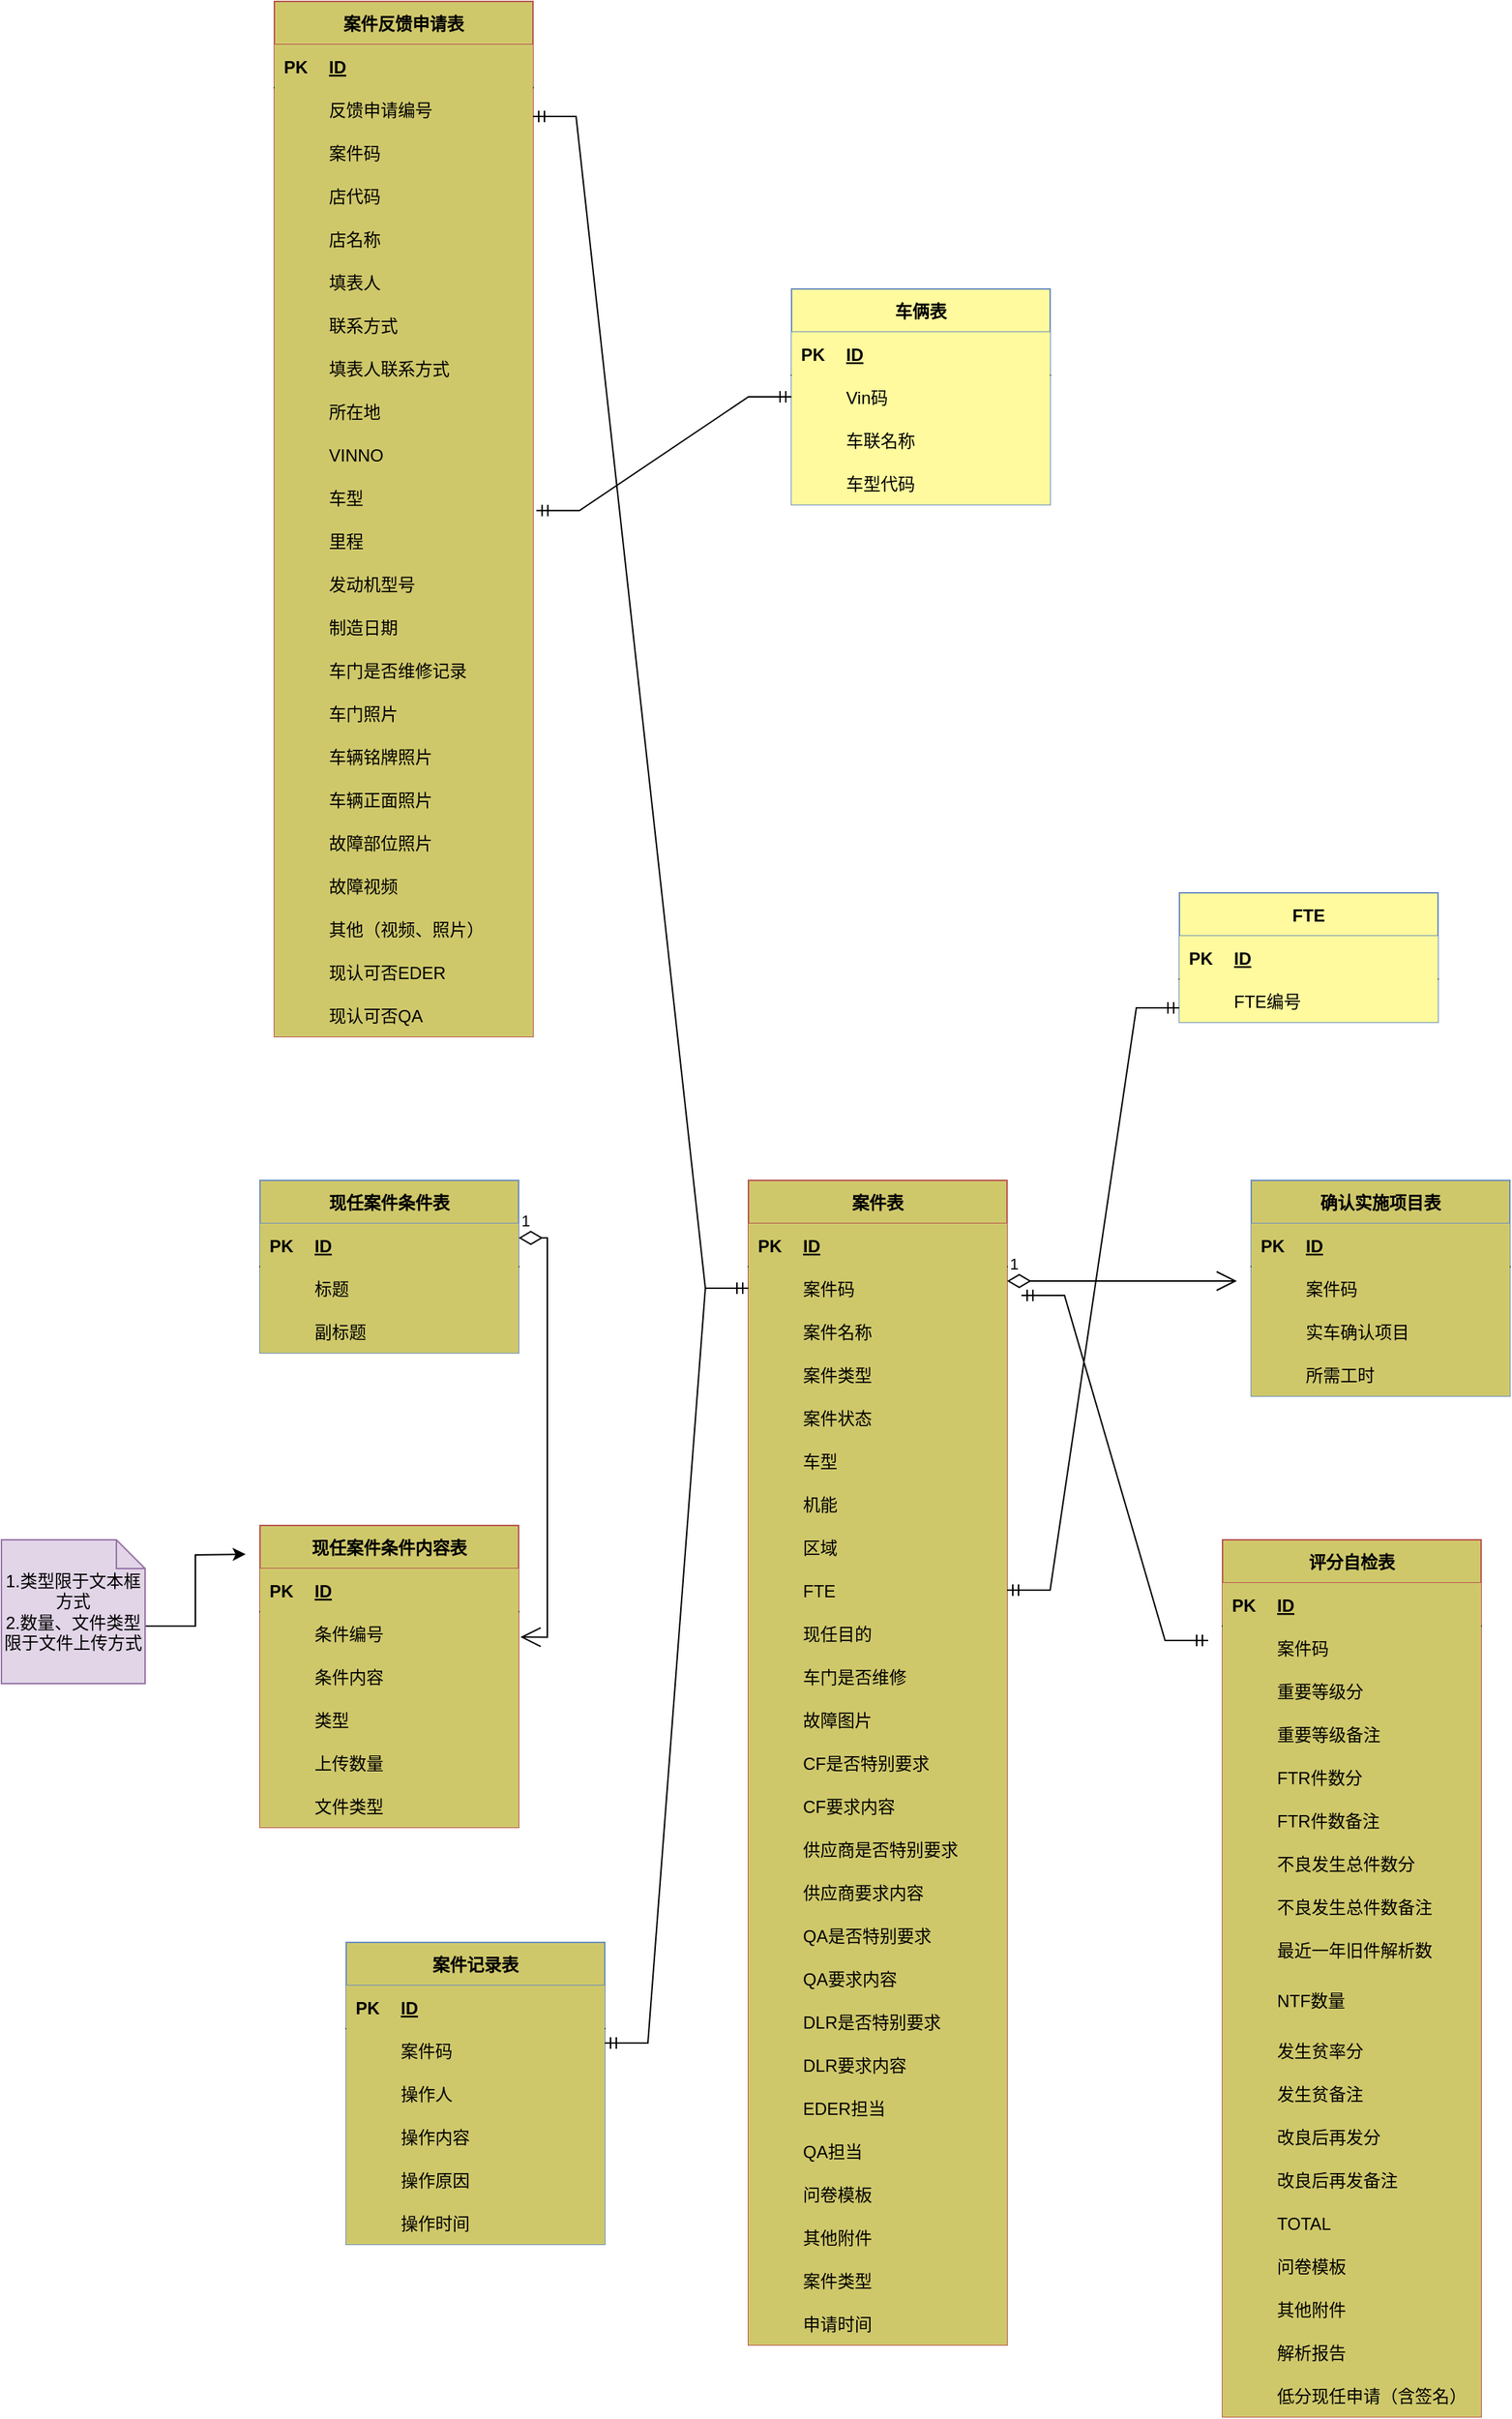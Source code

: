<mxfile version="16.2.4" type="github" pages="5">
  <diagram id="eHcuJjZNjuX4tk5rKyVP" name="第 1 页">
    <mxGraphModel dx="2324" dy="2222" grid="1" gridSize="10" guides="1" tooltips="1" connect="1" arrows="1" fold="1" page="1" pageScale="1" pageWidth="827" pageHeight="1169" math="0" shadow="0">
      <root>
        <mxCell id="0" />
        <mxCell id="1" parent="0" />
        <mxCell id="Eqw1G6QDZ1J7UmovNux2-1" value="案件表" style="shape=table;startSize=30;container=1;collapsible=1;childLayout=tableLayout;fixedRows=1;rowLines=0;fontStyle=1;align=center;resizeLast=1;fillColor=#CFC86B;strokeColor=#b85450;" vertex="1" parent="1">
          <mxGeometry x="550" y="190" width="180" height="810" as="geometry" />
        </mxCell>
        <mxCell id="Eqw1G6QDZ1J7UmovNux2-2" value="" style="shape=partialRectangle;collapsible=0;dropTarget=0;pointerEvents=0;fillColor=#CFC86B;top=0;left=0;bottom=1;right=0;points=[[0,0.5],[1,0.5]];portConstraint=eastwest;" vertex="1" parent="Eqw1G6QDZ1J7UmovNux2-1">
          <mxGeometry y="30" width="180" height="30" as="geometry" />
        </mxCell>
        <mxCell id="Eqw1G6QDZ1J7UmovNux2-3" value="PK" style="shape=partialRectangle;connectable=0;fillColor=#CFC86B;top=0;left=0;bottom=0;right=0;fontStyle=1;overflow=hidden;strokeColor=#b85450;" vertex="1" parent="Eqw1G6QDZ1J7UmovNux2-2">
          <mxGeometry width="30" height="30" as="geometry">
            <mxRectangle width="30" height="30" as="alternateBounds" />
          </mxGeometry>
        </mxCell>
        <mxCell id="Eqw1G6QDZ1J7UmovNux2-4" value="ID" style="shape=partialRectangle;connectable=0;fillColor=#CFC86B;top=0;left=0;bottom=0;right=0;align=left;spacingLeft=6;fontStyle=5;overflow=hidden;strokeColor=#b85450;" vertex="1" parent="Eqw1G6QDZ1J7UmovNux2-2">
          <mxGeometry x="30" width="150" height="30" as="geometry">
            <mxRectangle width="150" height="30" as="alternateBounds" />
          </mxGeometry>
        </mxCell>
        <mxCell id="Eqw1G6QDZ1J7UmovNux2-5" value="" style="shape=partialRectangle;collapsible=0;dropTarget=0;pointerEvents=0;fillColor=#CFC86B;top=0;left=0;bottom=0;right=0;points=[[0,0.5],[1,0.5]];portConstraint=eastwest;" vertex="1" parent="Eqw1G6QDZ1J7UmovNux2-1">
          <mxGeometry y="60" width="180" height="30" as="geometry" />
        </mxCell>
        <mxCell id="Eqw1G6QDZ1J7UmovNux2-6" value="" style="shape=partialRectangle;connectable=0;fillColor=#CFC86B;top=0;left=0;bottom=0;right=0;editable=1;overflow=hidden;strokeColor=#b85450;" vertex="1" parent="Eqw1G6QDZ1J7UmovNux2-5">
          <mxGeometry width="30" height="30" as="geometry">
            <mxRectangle width="30" height="30" as="alternateBounds" />
          </mxGeometry>
        </mxCell>
        <mxCell id="Eqw1G6QDZ1J7UmovNux2-7" value="案件码" style="shape=partialRectangle;connectable=0;fillColor=#CFC86B;top=0;left=0;bottom=0;right=0;align=left;spacingLeft=6;overflow=hidden;strokeColor=#b85450;" vertex="1" parent="Eqw1G6QDZ1J7UmovNux2-5">
          <mxGeometry x="30" width="150" height="30" as="geometry">
            <mxRectangle width="150" height="30" as="alternateBounds" />
          </mxGeometry>
        </mxCell>
        <mxCell id="Eqw1G6QDZ1J7UmovNux2-8" value="" style="shape=partialRectangle;collapsible=0;dropTarget=0;pointerEvents=0;fillColor=#CFC86B;top=0;left=0;bottom=0;right=0;points=[[0,0.5],[1,0.5]];portConstraint=eastwest;" vertex="1" parent="Eqw1G6QDZ1J7UmovNux2-1">
          <mxGeometry y="90" width="180" height="30" as="geometry" />
        </mxCell>
        <mxCell id="Eqw1G6QDZ1J7UmovNux2-9" value="" style="shape=partialRectangle;connectable=0;fillColor=#CFC86B;top=0;left=0;bottom=0;right=0;editable=1;overflow=hidden;strokeColor=#b85450;" vertex="1" parent="Eqw1G6QDZ1J7UmovNux2-8">
          <mxGeometry width="30" height="30" as="geometry">
            <mxRectangle width="30" height="30" as="alternateBounds" />
          </mxGeometry>
        </mxCell>
        <mxCell id="Eqw1G6QDZ1J7UmovNux2-10" value="案件名称" style="shape=partialRectangle;connectable=0;fillColor=#CFC86B;top=0;left=0;bottom=0;right=0;align=left;spacingLeft=6;overflow=hidden;strokeColor=#b85450;" vertex="1" parent="Eqw1G6QDZ1J7UmovNux2-8">
          <mxGeometry x="30" width="150" height="30" as="geometry">
            <mxRectangle width="150" height="30" as="alternateBounds" />
          </mxGeometry>
        </mxCell>
        <mxCell id="Eqw1G6QDZ1J7UmovNux2-11" value="" style="shape=partialRectangle;collapsible=0;dropTarget=0;pointerEvents=0;fillColor=#CFC86B;top=0;left=0;bottom=0;right=0;points=[[0,0.5],[1,0.5]];portConstraint=eastwest;" vertex="1" parent="Eqw1G6QDZ1J7UmovNux2-1">
          <mxGeometry y="120" width="180" height="30" as="geometry" />
        </mxCell>
        <mxCell id="Eqw1G6QDZ1J7UmovNux2-12" value="" style="shape=partialRectangle;connectable=0;fillColor=#CFC86B;top=0;left=0;bottom=0;right=0;editable=1;overflow=hidden;strokeColor=#b85450;" vertex="1" parent="Eqw1G6QDZ1J7UmovNux2-11">
          <mxGeometry width="30" height="30" as="geometry">
            <mxRectangle width="30" height="30" as="alternateBounds" />
          </mxGeometry>
        </mxCell>
        <mxCell id="Eqw1G6QDZ1J7UmovNux2-13" value="案件类型" style="shape=partialRectangle;connectable=0;fillColor=#CFC86B;top=0;left=0;bottom=0;right=0;align=left;spacingLeft=6;overflow=hidden;strokeColor=#b85450;" vertex="1" parent="Eqw1G6QDZ1J7UmovNux2-11">
          <mxGeometry x="30" width="150" height="30" as="geometry">
            <mxRectangle width="150" height="30" as="alternateBounds" />
          </mxGeometry>
        </mxCell>
        <mxCell id="Eqw1G6QDZ1J7UmovNux2-14" value="" style="shape=partialRectangle;collapsible=0;dropTarget=0;pointerEvents=0;fillColor=#CFC86B;top=0;left=0;bottom=0;right=0;points=[[0,0.5],[1,0.5]];portConstraint=eastwest;" vertex="1" parent="Eqw1G6QDZ1J7UmovNux2-1">
          <mxGeometry y="150" width="180" height="30" as="geometry" />
        </mxCell>
        <mxCell id="Eqw1G6QDZ1J7UmovNux2-15" value="" style="shape=partialRectangle;connectable=0;fillColor=#CFC86B;top=0;left=0;bottom=0;right=0;editable=1;overflow=hidden;strokeColor=#b85450;" vertex="1" parent="Eqw1G6QDZ1J7UmovNux2-14">
          <mxGeometry width="30" height="30" as="geometry">
            <mxRectangle width="30" height="30" as="alternateBounds" />
          </mxGeometry>
        </mxCell>
        <mxCell id="Eqw1G6QDZ1J7UmovNux2-16" value="案件状态" style="shape=partialRectangle;connectable=0;fillColor=#CFC86B;top=0;left=0;bottom=0;right=0;align=left;spacingLeft=6;overflow=hidden;strokeColor=#b85450;" vertex="1" parent="Eqw1G6QDZ1J7UmovNux2-14">
          <mxGeometry x="30" width="150" height="30" as="geometry">
            <mxRectangle width="150" height="30" as="alternateBounds" />
          </mxGeometry>
        </mxCell>
        <mxCell id="Eqw1G6QDZ1J7UmovNux2-17" value="" style="shape=partialRectangle;collapsible=0;dropTarget=0;pointerEvents=0;fillColor=#CFC86B;top=0;left=0;bottom=0;right=0;points=[[0,0.5],[1,0.5]];portConstraint=eastwest;" vertex="1" parent="Eqw1G6QDZ1J7UmovNux2-1">
          <mxGeometry y="180" width="180" height="30" as="geometry" />
        </mxCell>
        <mxCell id="Eqw1G6QDZ1J7UmovNux2-18" value="" style="shape=partialRectangle;connectable=0;fillColor=#CFC86B;top=0;left=0;bottom=0;right=0;editable=1;overflow=hidden;strokeColor=#b85450;" vertex="1" parent="Eqw1G6QDZ1J7UmovNux2-17">
          <mxGeometry width="30" height="30" as="geometry">
            <mxRectangle width="30" height="30" as="alternateBounds" />
          </mxGeometry>
        </mxCell>
        <mxCell id="Eqw1G6QDZ1J7UmovNux2-19" value="车型" style="shape=partialRectangle;connectable=0;fillColor=#CFC86B;top=0;left=0;bottom=0;right=0;align=left;spacingLeft=6;overflow=hidden;strokeColor=#b85450;" vertex="1" parent="Eqw1G6QDZ1J7UmovNux2-17">
          <mxGeometry x="30" width="150" height="30" as="geometry">
            <mxRectangle width="150" height="30" as="alternateBounds" />
          </mxGeometry>
        </mxCell>
        <mxCell id="Eqw1G6QDZ1J7UmovNux2-20" value="" style="shape=partialRectangle;collapsible=0;dropTarget=0;pointerEvents=0;fillColor=#CFC86B;top=0;left=0;bottom=0;right=0;points=[[0,0.5],[1,0.5]];portConstraint=eastwest;" vertex="1" parent="Eqw1G6QDZ1J7UmovNux2-1">
          <mxGeometry y="210" width="180" height="30" as="geometry" />
        </mxCell>
        <mxCell id="Eqw1G6QDZ1J7UmovNux2-21" value="" style="shape=partialRectangle;connectable=0;fillColor=#CFC86B;top=0;left=0;bottom=0;right=0;editable=1;overflow=hidden;strokeColor=#b85450;" vertex="1" parent="Eqw1G6QDZ1J7UmovNux2-20">
          <mxGeometry width="30" height="30" as="geometry">
            <mxRectangle width="30" height="30" as="alternateBounds" />
          </mxGeometry>
        </mxCell>
        <mxCell id="Eqw1G6QDZ1J7UmovNux2-22" value="机能" style="shape=partialRectangle;connectable=0;fillColor=#CFC86B;top=0;left=0;bottom=0;right=0;align=left;spacingLeft=6;overflow=hidden;strokeColor=#b85450;" vertex="1" parent="Eqw1G6QDZ1J7UmovNux2-20">
          <mxGeometry x="30" width="150" height="30" as="geometry">
            <mxRectangle width="150" height="30" as="alternateBounds" />
          </mxGeometry>
        </mxCell>
        <mxCell id="Eqw1G6QDZ1J7UmovNux2-23" value="" style="shape=partialRectangle;collapsible=0;dropTarget=0;pointerEvents=0;fillColor=#CFC86B;top=0;left=0;bottom=0;right=0;points=[[0,0.5],[1,0.5]];portConstraint=eastwest;" vertex="1" parent="Eqw1G6QDZ1J7UmovNux2-1">
          <mxGeometry y="240" width="180" height="30" as="geometry" />
        </mxCell>
        <mxCell id="Eqw1G6QDZ1J7UmovNux2-24" value="" style="shape=partialRectangle;connectable=0;fillColor=#CFC86B;top=0;left=0;bottom=0;right=0;editable=1;overflow=hidden;strokeColor=#b85450;" vertex="1" parent="Eqw1G6QDZ1J7UmovNux2-23">
          <mxGeometry width="30" height="30" as="geometry">
            <mxRectangle width="30" height="30" as="alternateBounds" />
          </mxGeometry>
        </mxCell>
        <mxCell id="Eqw1G6QDZ1J7UmovNux2-25" value="区域" style="shape=partialRectangle;connectable=0;fillColor=#CFC86B;top=0;left=0;bottom=0;right=0;align=left;spacingLeft=6;overflow=hidden;strokeColor=#b85450;" vertex="1" parent="Eqw1G6QDZ1J7UmovNux2-23">
          <mxGeometry x="30" width="150" height="30" as="geometry">
            <mxRectangle width="150" height="30" as="alternateBounds" />
          </mxGeometry>
        </mxCell>
        <mxCell id="Eqw1G6QDZ1J7UmovNux2-26" value="" style="shape=partialRectangle;collapsible=0;dropTarget=0;pointerEvents=0;fillColor=#CFC86B;top=0;left=0;bottom=0;right=0;points=[[0,0.5],[1,0.5]];portConstraint=eastwest;" vertex="1" parent="Eqw1G6QDZ1J7UmovNux2-1">
          <mxGeometry y="270" width="180" height="30" as="geometry" />
        </mxCell>
        <mxCell id="Eqw1G6QDZ1J7UmovNux2-27" value="" style="shape=partialRectangle;connectable=0;fillColor=#CFC86B;top=0;left=0;bottom=0;right=0;editable=1;overflow=hidden;strokeColor=#b85450;" vertex="1" parent="Eqw1G6QDZ1J7UmovNux2-26">
          <mxGeometry width="30" height="30" as="geometry">
            <mxRectangle width="30" height="30" as="alternateBounds" />
          </mxGeometry>
        </mxCell>
        <mxCell id="Eqw1G6QDZ1J7UmovNux2-28" value="FTE" style="shape=partialRectangle;connectable=0;fillColor=#CFC86B;top=0;left=0;bottom=0;right=0;align=left;spacingLeft=6;overflow=hidden;strokeColor=#b85450;" vertex="1" parent="Eqw1G6QDZ1J7UmovNux2-26">
          <mxGeometry x="30" width="150" height="30" as="geometry">
            <mxRectangle width="150" height="30" as="alternateBounds" />
          </mxGeometry>
        </mxCell>
        <mxCell id="Eqw1G6QDZ1J7UmovNux2-29" value="" style="shape=partialRectangle;collapsible=0;dropTarget=0;pointerEvents=0;fillColor=#CFC86B;top=0;left=0;bottom=0;right=0;points=[[0,0.5],[1,0.5]];portConstraint=eastwest;" vertex="1" parent="Eqw1G6QDZ1J7UmovNux2-1">
          <mxGeometry y="300" width="180" height="30" as="geometry" />
        </mxCell>
        <mxCell id="Eqw1G6QDZ1J7UmovNux2-30" value="" style="shape=partialRectangle;connectable=0;fillColor=#CFC86B;top=0;left=0;bottom=0;right=0;editable=1;overflow=hidden;strokeColor=#b85450;" vertex="1" parent="Eqw1G6QDZ1J7UmovNux2-29">
          <mxGeometry width="30" height="30" as="geometry">
            <mxRectangle width="30" height="30" as="alternateBounds" />
          </mxGeometry>
        </mxCell>
        <mxCell id="Eqw1G6QDZ1J7UmovNux2-31" value="现任目的" style="shape=partialRectangle;connectable=0;fillColor=#CFC86B;top=0;left=0;bottom=0;right=0;align=left;spacingLeft=6;overflow=hidden;strokeColor=#b85450;" vertex="1" parent="Eqw1G6QDZ1J7UmovNux2-29">
          <mxGeometry x="30" width="150" height="30" as="geometry">
            <mxRectangle width="150" height="30" as="alternateBounds" />
          </mxGeometry>
        </mxCell>
        <mxCell id="Eqw1G6QDZ1J7UmovNux2-32" value="" style="shape=partialRectangle;collapsible=0;dropTarget=0;pointerEvents=0;fillColor=#CFC86B;top=0;left=0;bottom=0;right=0;points=[[0,0.5],[1,0.5]];portConstraint=eastwest;" vertex="1" parent="Eqw1G6QDZ1J7UmovNux2-1">
          <mxGeometry y="330" width="180" height="30" as="geometry" />
        </mxCell>
        <mxCell id="Eqw1G6QDZ1J7UmovNux2-33" value="" style="shape=partialRectangle;connectable=0;fillColor=#CFC86B;top=0;left=0;bottom=0;right=0;editable=1;overflow=hidden;strokeColor=#b85450;" vertex="1" parent="Eqw1G6QDZ1J7UmovNux2-32">
          <mxGeometry width="30" height="30" as="geometry">
            <mxRectangle width="30" height="30" as="alternateBounds" />
          </mxGeometry>
        </mxCell>
        <mxCell id="Eqw1G6QDZ1J7UmovNux2-34" value="车门是否维修" style="shape=partialRectangle;connectable=0;fillColor=#CFC86B;top=0;left=0;bottom=0;right=0;align=left;spacingLeft=6;overflow=hidden;strokeColor=#b85450;" vertex="1" parent="Eqw1G6QDZ1J7UmovNux2-32">
          <mxGeometry x="30" width="150" height="30" as="geometry">
            <mxRectangle width="150" height="30" as="alternateBounds" />
          </mxGeometry>
        </mxCell>
        <mxCell id="Eqw1G6QDZ1J7UmovNux2-35" value="" style="shape=partialRectangle;collapsible=0;dropTarget=0;pointerEvents=0;fillColor=#CFC86B;top=0;left=0;bottom=0;right=0;points=[[0,0.5],[1,0.5]];portConstraint=eastwest;" vertex="1" parent="Eqw1G6QDZ1J7UmovNux2-1">
          <mxGeometry y="360" width="180" height="30" as="geometry" />
        </mxCell>
        <mxCell id="Eqw1G6QDZ1J7UmovNux2-36" value="" style="shape=partialRectangle;connectable=0;fillColor=#CFC86B;top=0;left=0;bottom=0;right=0;editable=1;overflow=hidden;strokeColor=#b85450;" vertex="1" parent="Eqw1G6QDZ1J7UmovNux2-35">
          <mxGeometry width="30" height="30" as="geometry">
            <mxRectangle width="30" height="30" as="alternateBounds" />
          </mxGeometry>
        </mxCell>
        <mxCell id="Eqw1G6QDZ1J7UmovNux2-37" value="故障图片" style="shape=partialRectangle;connectable=0;fillColor=#CFC86B;top=0;left=0;bottom=0;right=0;align=left;spacingLeft=6;overflow=hidden;strokeColor=#b85450;" vertex="1" parent="Eqw1G6QDZ1J7UmovNux2-35">
          <mxGeometry x="30" width="150" height="30" as="geometry">
            <mxRectangle width="150" height="30" as="alternateBounds" />
          </mxGeometry>
        </mxCell>
        <mxCell id="Eqw1G6QDZ1J7UmovNux2-38" value="" style="shape=partialRectangle;collapsible=0;dropTarget=0;pointerEvents=0;fillColor=#CFC86B;top=0;left=0;bottom=0;right=0;points=[[0,0.5],[1,0.5]];portConstraint=eastwest;" vertex="1" parent="Eqw1G6QDZ1J7UmovNux2-1">
          <mxGeometry y="390" width="180" height="30" as="geometry" />
        </mxCell>
        <mxCell id="Eqw1G6QDZ1J7UmovNux2-39" value="" style="shape=partialRectangle;connectable=0;fillColor=#CFC86B;top=0;left=0;bottom=0;right=0;editable=1;overflow=hidden;strokeColor=#b85450;" vertex="1" parent="Eqw1G6QDZ1J7UmovNux2-38">
          <mxGeometry width="30" height="30" as="geometry">
            <mxRectangle width="30" height="30" as="alternateBounds" />
          </mxGeometry>
        </mxCell>
        <mxCell id="Eqw1G6QDZ1J7UmovNux2-40" value="CF是否特别要求" style="shape=partialRectangle;connectable=0;fillColor=#CFC86B;top=0;left=0;bottom=0;right=0;align=left;spacingLeft=6;overflow=hidden;strokeColor=#b85450;" vertex="1" parent="Eqw1G6QDZ1J7UmovNux2-38">
          <mxGeometry x="30" width="150" height="30" as="geometry">
            <mxRectangle width="150" height="30" as="alternateBounds" />
          </mxGeometry>
        </mxCell>
        <mxCell id="Eqw1G6QDZ1J7UmovNux2-41" value="" style="shape=partialRectangle;collapsible=0;dropTarget=0;pointerEvents=0;fillColor=#CFC86B;top=0;left=0;bottom=0;right=0;points=[[0,0.5],[1,0.5]];portConstraint=eastwest;" vertex="1" parent="Eqw1G6QDZ1J7UmovNux2-1">
          <mxGeometry y="420" width="180" height="30" as="geometry" />
        </mxCell>
        <mxCell id="Eqw1G6QDZ1J7UmovNux2-42" value="" style="shape=partialRectangle;connectable=0;fillColor=#CFC86B;top=0;left=0;bottom=0;right=0;editable=1;overflow=hidden;strokeColor=#b85450;" vertex="1" parent="Eqw1G6QDZ1J7UmovNux2-41">
          <mxGeometry width="30" height="30" as="geometry">
            <mxRectangle width="30" height="30" as="alternateBounds" />
          </mxGeometry>
        </mxCell>
        <mxCell id="Eqw1G6QDZ1J7UmovNux2-43" value="CF要求内容" style="shape=partialRectangle;connectable=0;fillColor=#CFC86B;top=0;left=0;bottom=0;right=0;align=left;spacingLeft=6;overflow=hidden;strokeColor=#b85450;" vertex="1" parent="Eqw1G6QDZ1J7UmovNux2-41">
          <mxGeometry x="30" width="150" height="30" as="geometry">
            <mxRectangle width="150" height="30" as="alternateBounds" />
          </mxGeometry>
        </mxCell>
        <mxCell id="Eqw1G6QDZ1J7UmovNux2-44" value="" style="shape=partialRectangle;collapsible=0;dropTarget=0;pointerEvents=0;fillColor=#CFC86B;top=0;left=0;bottom=0;right=0;points=[[0,0.5],[1,0.5]];portConstraint=eastwest;" vertex="1" parent="Eqw1G6QDZ1J7UmovNux2-1">
          <mxGeometry y="450" width="180" height="30" as="geometry" />
        </mxCell>
        <mxCell id="Eqw1G6QDZ1J7UmovNux2-45" value="" style="shape=partialRectangle;connectable=0;fillColor=#CFC86B;top=0;left=0;bottom=0;right=0;editable=1;overflow=hidden;strokeColor=#b85450;" vertex="1" parent="Eqw1G6QDZ1J7UmovNux2-44">
          <mxGeometry width="30" height="30" as="geometry">
            <mxRectangle width="30" height="30" as="alternateBounds" />
          </mxGeometry>
        </mxCell>
        <mxCell id="Eqw1G6QDZ1J7UmovNux2-46" value="供应商是否特别要求" style="shape=partialRectangle;connectable=0;fillColor=#CFC86B;top=0;left=0;bottom=0;right=0;align=left;spacingLeft=6;overflow=hidden;strokeColor=#b85450;" vertex="1" parent="Eqw1G6QDZ1J7UmovNux2-44">
          <mxGeometry x="30" width="150" height="30" as="geometry">
            <mxRectangle width="150" height="30" as="alternateBounds" />
          </mxGeometry>
        </mxCell>
        <mxCell id="Eqw1G6QDZ1J7UmovNux2-47" value="" style="shape=partialRectangle;collapsible=0;dropTarget=0;pointerEvents=0;fillColor=#CFC86B;top=0;left=0;bottom=0;right=0;points=[[0,0.5],[1,0.5]];portConstraint=eastwest;" vertex="1" parent="Eqw1G6QDZ1J7UmovNux2-1">
          <mxGeometry y="480" width="180" height="30" as="geometry" />
        </mxCell>
        <mxCell id="Eqw1G6QDZ1J7UmovNux2-48" value="" style="shape=partialRectangle;connectable=0;fillColor=#CFC86B;top=0;left=0;bottom=0;right=0;editable=1;overflow=hidden;strokeColor=#b85450;" vertex="1" parent="Eqw1G6QDZ1J7UmovNux2-47">
          <mxGeometry width="30" height="30" as="geometry">
            <mxRectangle width="30" height="30" as="alternateBounds" />
          </mxGeometry>
        </mxCell>
        <mxCell id="Eqw1G6QDZ1J7UmovNux2-49" value="供应商要求内容" style="shape=partialRectangle;connectable=0;fillColor=#CFC86B;top=0;left=0;bottom=0;right=0;align=left;spacingLeft=6;overflow=hidden;strokeColor=#b85450;" vertex="1" parent="Eqw1G6QDZ1J7UmovNux2-47">
          <mxGeometry x="30" width="150" height="30" as="geometry">
            <mxRectangle width="150" height="30" as="alternateBounds" />
          </mxGeometry>
        </mxCell>
        <mxCell id="Eqw1G6QDZ1J7UmovNux2-50" value="" style="shape=partialRectangle;collapsible=0;dropTarget=0;pointerEvents=0;fillColor=#CFC86B;top=0;left=0;bottom=0;right=0;points=[[0,0.5],[1,0.5]];portConstraint=eastwest;" vertex="1" parent="Eqw1G6QDZ1J7UmovNux2-1">
          <mxGeometry y="510" width="180" height="30" as="geometry" />
        </mxCell>
        <mxCell id="Eqw1G6QDZ1J7UmovNux2-51" value="" style="shape=partialRectangle;connectable=0;fillColor=#CFC86B;top=0;left=0;bottom=0;right=0;editable=1;overflow=hidden;strokeColor=#b85450;" vertex="1" parent="Eqw1G6QDZ1J7UmovNux2-50">
          <mxGeometry width="30" height="30" as="geometry">
            <mxRectangle width="30" height="30" as="alternateBounds" />
          </mxGeometry>
        </mxCell>
        <mxCell id="Eqw1G6QDZ1J7UmovNux2-52" value="QA是否特别要求" style="shape=partialRectangle;connectable=0;fillColor=#CFC86B;top=0;left=0;bottom=0;right=0;align=left;spacingLeft=6;overflow=hidden;strokeColor=#b85450;" vertex="1" parent="Eqw1G6QDZ1J7UmovNux2-50">
          <mxGeometry x="30" width="150" height="30" as="geometry">
            <mxRectangle width="150" height="30" as="alternateBounds" />
          </mxGeometry>
        </mxCell>
        <mxCell id="Eqw1G6QDZ1J7UmovNux2-53" value="" style="shape=partialRectangle;collapsible=0;dropTarget=0;pointerEvents=0;fillColor=#CFC86B;top=0;left=0;bottom=0;right=0;points=[[0,0.5],[1,0.5]];portConstraint=eastwest;" vertex="1" parent="Eqw1G6QDZ1J7UmovNux2-1">
          <mxGeometry y="540" width="180" height="30" as="geometry" />
        </mxCell>
        <mxCell id="Eqw1G6QDZ1J7UmovNux2-54" value="" style="shape=partialRectangle;connectable=0;fillColor=#CFC86B;top=0;left=0;bottom=0;right=0;editable=1;overflow=hidden;strokeColor=#b85450;" vertex="1" parent="Eqw1G6QDZ1J7UmovNux2-53">
          <mxGeometry width="30" height="30" as="geometry">
            <mxRectangle width="30" height="30" as="alternateBounds" />
          </mxGeometry>
        </mxCell>
        <mxCell id="Eqw1G6QDZ1J7UmovNux2-55" value="QA要求内容" style="shape=partialRectangle;connectable=0;fillColor=#CFC86B;top=0;left=0;bottom=0;right=0;align=left;spacingLeft=6;overflow=hidden;strokeColor=#b85450;" vertex="1" parent="Eqw1G6QDZ1J7UmovNux2-53">
          <mxGeometry x="30" width="150" height="30" as="geometry">
            <mxRectangle width="150" height="30" as="alternateBounds" />
          </mxGeometry>
        </mxCell>
        <mxCell id="Eqw1G6QDZ1J7UmovNux2-56" value="" style="shape=partialRectangle;collapsible=0;dropTarget=0;pointerEvents=0;fillColor=#CFC86B;top=0;left=0;bottom=0;right=0;points=[[0,0.5],[1,0.5]];portConstraint=eastwest;" vertex="1" parent="Eqw1G6QDZ1J7UmovNux2-1">
          <mxGeometry y="570" width="180" height="30" as="geometry" />
        </mxCell>
        <mxCell id="Eqw1G6QDZ1J7UmovNux2-57" value="" style="shape=partialRectangle;connectable=0;fillColor=#CFC86B;top=0;left=0;bottom=0;right=0;editable=1;overflow=hidden;strokeColor=#b85450;" vertex="1" parent="Eqw1G6QDZ1J7UmovNux2-56">
          <mxGeometry width="30" height="30" as="geometry">
            <mxRectangle width="30" height="30" as="alternateBounds" />
          </mxGeometry>
        </mxCell>
        <mxCell id="Eqw1G6QDZ1J7UmovNux2-58" value="DLR是否特别要求" style="shape=partialRectangle;connectable=0;fillColor=#CFC86B;top=0;left=0;bottom=0;right=0;align=left;spacingLeft=6;overflow=hidden;strokeColor=#b85450;" vertex="1" parent="Eqw1G6QDZ1J7UmovNux2-56">
          <mxGeometry x="30" width="150" height="30" as="geometry">
            <mxRectangle width="150" height="30" as="alternateBounds" />
          </mxGeometry>
        </mxCell>
        <mxCell id="Eqw1G6QDZ1J7UmovNux2-59" value="" style="shape=partialRectangle;collapsible=0;dropTarget=0;pointerEvents=0;fillColor=#CFC86B;top=0;left=0;bottom=0;right=0;points=[[0,0.5],[1,0.5]];portConstraint=eastwest;" vertex="1" parent="Eqw1G6QDZ1J7UmovNux2-1">
          <mxGeometry y="600" width="180" height="30" as="geometry" />
        </mxCell>
        <mxCell id="Eqw1G6QDZ1J7UmovNux2-60" value="" style="shape=partialRectangle;connectable=0;fillColor=#CFC86B;top=0;left=0;bottom=0;right=0;editable=1;overflow=hidden;strokeColor=#b85450;" vertex="1" parent="Eqw1G6QDZ1J7UmovNux2-59">
          <mxGeometry width="30" height="30" as="geometry">
            <mxRectangle width="30" height="30" as="alternateBounds" />
          </mxGeometry>
        </mxCell>
        <mxCell id="Eqw1G6QDZ1J7UmovNux2-61" value="DLR要求内容" style="shape=partialRectangle;connectable=0;fillColor=#CFC86B;top=0;left=0;bottom=0;right=0;align=left;spacingLeft=6;overflow=hidden;strokeColor=#b85450;" vertex="1" parent="Eqw1G6QDZ1J7UmovNux2-59">
          <mxGeometry x="30" width="150" height="30" as="geometry">
            <mxRectangle width="150" height="30" as="alternateBounds" />
          </mxGeometry>
        </mxCell>
        <mxCell id="Eqw1G6QDZ1J7UmovNux2-62" value="" style="shape=partialRectangle;collapsible=0;dropTarget=0;pointerEvents=0;fillColor=#CFC86B;top=0;left=0;bottom=0;right=0;points=[[0,0.5],[1,0.5]];portConstraint=eastwest;" vertex="1" parent="Eqw1G6QDZ1J7UmovNux2-1">
          <mxGeometry y="630" width="180" height="30" as="geometry" />
        </mxCell>
        <mxCell id="Eqw1G6QDZ1J7UmovNux2-63" value="" style="shape=partialRectangle;connectable=0;fillColor=#CFC86B;top=0;left=0;bottom=0;right=0;editable=1;overflow=hidden;strokeColor=#b85450;" vertex="1" parent="Eqw1G6QDZ1J7UmovNux2-62">
          <mxGeometry width="30" height="30" as="geometry">
            <mxRectangle width="30" height="30" as="alternateBounds" />
          </mxGeometry>
        </mxCell>
        <mxCell id="Eqw1G6QDZ1J7UmovNux2-64" value="EDER担当" style="shape=partialRectangle;connectable=0;fillColor=#CFC86B;top=0;left=0;bottom=0;right=0;align=left;spacingLeft=6;overflow=hidden;strokeColor=#b85450;" vertex="1" parent="Eqw1G6QDZ1J7UmovNux2-62">
          <mxGeometry x="30" width="150" height="30" as="geometry">
            <mxRectangle width="150" height="30" as="alternateBounds" />
          </mxGeometry>
        </mxCell>
        <mxCell id="Eqw1G6QDZ1J7UmovNux2-65" value="" style="shape=partialRectangle;collapsible=0;dropTarget=0;pointerEvents=0;fillColor=#CFC86B;top=0;left=0;bottom=0;right=0;points=[[0,0.5],[1,0.5]];portConstraint=eastwest;" vertex="1" parent="Eqw1G6QDZ1J7UmovNux2-1">
          <mxGeometry y="660" width="180" height="30" as="geometry" />
        </mxCell>
        <mxCell id="Eqw1G6QDZ1J7UmovNux2-66" value="" style="shape=partialRectangle;connectable=0;fillColor=#CFC86B;top=0;left=0;bottom=0;right=0;editable=1;overflow=hidden;strokeColor=#b85450;" vertex="1" parent="Eqw1G6QDZ1J7UmovNux2-65">
          <mxGeometry width="30" height="30" as="geometry">
            <mxRectangle width="30" height="30" as="alternateBounds" />
          </mxGeometry>
        </mxCell>
        <mxCell id="Eqw1G6QDZ1J7UmovNux2-67" value="QA担当" style="shape=partialRectangle;connectable=0;fillColor=#CFC86B;top=0;left=0;bottom=0;right=0;align=left;spacingLeft=6;overflow=hidden;strokeColor=#b85450;" vertex="1" parent="Eqw1G6QDZ1J7UmovNux2-65">
          <mxGeometry x="30" width="150" height="30" as="geometry">
            <mxRectangle width="150" height="30" as="alternateBounds" />
          </mxGeometry>
        </mxCell>
        <mxCell id="Eqw1G6QDZ1J7UmovNux2-68" value="" style="shape=partialRectangle;collapsible=0;dropTarget=0;pointerEvents=0;fillColor=#CFC86B;top=0;left=0;bottom=0;right=0;points=[[0,0.5],[1,0.5]];portConstraint=eastwest;" vertex="1" parent="Eqw1G6QDZ1J7UmovNux2-1">
          <mxGeometry y="690" width="180" height="30" as="geometry" />
        </mxCell>
        <mxCell id="Eqw1G6QDZ1J7UmovNux2-69" value="" style="shape=partialRectangle;connectable=0;fillColor=#CFC86B;top=0;left=0;bottom=0;right=0;editable=1;overflow=hidden;strokeColor=#b85450;" vertex="1" parent="Eqw1G6QDZ1J7UmovNux2-68">
          <mxGeometry width="30" height="30" as="geometry">
            <mxRectangle width="30" height="30" as="alternateBounds" />
          </mxGeometry>
        </mxCell>
        <mxCell id="Eqw1G6QDZ1J7UmovNux2-70" value="问卷模板" style="shape=partialRectangle;connectable=0;fillColor=#CFC86B;top=0;left=0;bottom=0;right=0;align=left;spacingLeft=6;overflow=hidden;strokeColor=#b85450;" vertex="1" parent="Eqw1G6QDZ1J7UmovNux2-68">
          <mxGeometry x="30" width="150" height="30" as="geometry">
            <mxRectangle width="150" height="30" as="alternateBounds" />
          </mxGeometry>
        </mxCell>
        <mxCell id="Eqw1G6QDZ1J7UmovNux2-71" value="" style="shape=partialRectangle;collapsible=0;dropTarget=0;pointerEvents=0;fillColor=#CFC86B;top=0;left=0;bottom=0;right=0;points=[[0,0.5],[1,0.5]];portConstraint=eastwest;" vertex="1" parent="Eqw1G6QDZ1J7UmovNux2-1">
          <mxGeometry y="720" width="180" height="30" as="geometry" />
        </mxCell>
        <mxCell id="Eqw1G6QDZ1J7UmovNux2-72" value="" style="shape=partialRectangle;connectable=0;fillColor=#CFC86B;top=0;left=0;bottom=0;right=0;editable=1;overflow=hidden;strokeColor=#b85450;" vertex="1" parent="Eqw1G6QDZ1J7UmovNux2-71">
          <mxGeometry width="30" height="30" as="geometry">
            <mxRectangle width="30" height="30" as="alternateBounds" />
          </mxGeometry>
        </mxCell>
        <mxCell id="Eqw1G6QDZ1J7UmovNux2-73" value="其他附件" style="shape=partialRectangle;connectable=0;fillColor=#CFC86B;top=0;left=0;bottom=0;right=0;align=left;spacingLeft=6;overflow=hidden;strokeColor=#b85450;" vertex="1" parent="Eqw1G6QDZ1J7UmovNux2-71">
          <mxGeometry x="30" width="150" height="30" as="geometry">
            <mxRectangle width="150" height="30" as="alternateBounds" />
          </mxGeometry>
        </mxCell>
        <mxCell id="Eqw1G6QDZ1J7UmovNux2-74" value="" style="shape=partialRectangle;collapsible=0;dropTarget=0;pointerEvents=0;fillColor=#CFC86B;top=0;left=0;bottom=0;right=0;points=[[0,0.5],[1,0.5]];portConstraint=eastwest;" vertex="1" parent="Eqw1G6QDZ1J7UmovNux2-1">
          <mxGeometry y="750" width="180" height="30" as="geometry" />
        </mxCell>
        <mxCell id="Eqw1G6QDZ1J7UmovNux2-75" value="" style="shape=partialRectangle;connectable=0;fillColor=#CFC86B;top=0;left=0;bottom=0;right=0;editable=1;overflow=hidden;strokeColor=#b85450;" vertex="1" parent="Eqw1G6QDZ1J7UmovNux2-74">
          <mxGeometry width="30" height="30" as="geometry">
            <mxRectangle width="30" height="30" as="alternateBounds" />
          </mxGeometry>
        </mxCell>
        <mxCell id="Eqw1G6QDZ1J7UmovNux2-76" value="案件类型" style="shape=partialRectangle;connectable=0;fillColor=#CFC86B;top=0;left=0;bottom=0;right=0;align=left;spacingLeft=6;overflow=hidden;strokeColor=#b85450;" vertex="1" parent="Eqw1G6QDZ1J7UmovNux2-74">
          <mxGeometry x="30" width="150" height="30" as="geometry">
            <mxRectangle width="150" height="30" as="alternateBounds" />
          </mxGeometry>
        </mxCell>
        <mxCell id="Eqw1G6QDZ1J7UmovNux2-77" value="" style="shape=partialRectangle;collapsible=0;dropTarget=0;pointerEvents=0;fillColor=#CFC86B;top=0;left=0;bottom=0;right=0;points=[[0,0.5],[1,0.5]];portConstraint=eastwest;" vertex="1" parent="Eqw1G6QDZ1J7UmovNux2-1">
          <mxGeometry y="780" width="180" height="30" as="geometry" />
        </mxCell>
        <mxCell id="Eqw1G6QDZ1J7UmovNux2-78" value="" style="shape=partialRectangle;connectable=0;fillColor=#CFC86B;top=0;left=0;bottom=0;right=0;editable=1;overflow=hidden;strokeColor=#b85450;" vertex="1" parent="Eqw1G6QDZ1J7UmovNux2-77">
          <mxGeometry width="30" height="30" as="geometry">
            <mxRectangle width="30" height="30" as="alternateBounds" />
          </mxGeometry>
        </mxCell>
        <mxCell id="Eqw1G6QDZ1J7UmovNux2-79" value="申请时间 " style="shape=partialRectangle;connectable=0;fillColor=#CFC86B;top=0;left=0;bottom=0;right=0;align=left;spacingLeft=6;overflow=hidden;strokeColor=#b85450;" vertex="1" parent="Eqw1G6QDZ1J7UmovNux2-77">
          <mxGeometry x="30" width="150" height="30" as="geometry">
            <mxRectangle width="150" height="30" as="alternateBounds" />
          </mxGeometry>
        </mxCell>
        <mxCell id="Eqw1G6QDZ1J7UmovNux2-80" value="确认实施项目表" style="shape=table;startSize=30;container=1;collapsible=1;childLayout=tableLayout;fixedRows=1;rowLines=0;fontStyle=1;align=center;resizeLast=1;fillColor=#CFC86B;strokeColor=#6c8ebf;" vertex="1" parent="1">
          <mxGeometry x="900" y="190" width="180" height="150" as="geometry" />
        </mxCell>
        <mxCell id="Eqw1G6QDZ1J7UmovNux2-81" value="" style="shape=partialRectangle;collapsible=0;dropTarget=0;pointerEvents=0;fillColor=#CFC86B;top=0;left=0;bottom=1;right=0;points=[[0,0.5],[1,0.5]];portConstraint=eastwest;" vertex="1" parent="Eqw1G6QDZ1J7UmovNux2-80">
          <mxGeometry y="30" width="180" height="30" as="geometry" />
        </mxCell>
        <mxCell id="Eqw1G6QDZ1J7UmovNux2-82" value="PK" style="shape=partialRectangle;connectable=0;fillColor=#CFC86B;top=0;left=0;bottom=0;right=0;fontStyle=1;overflow=hidden;strokeColor=#6c8ebf;" vertex="1" parent="Eqw1G6QDZ1J7UmovNux2-81">
          <mxGeometry width="30" height="30" as="geometry">
            <mxRectangle width="30" height="30" as="alternateBounds" />
          </mxGeometry>
        </mxCell>
        <mxCell id="Eqw1G6QDZ1J7UmovNux2-83" value="ID" style="shape=partialRectangle;connectable=0;fillColor=#CFC86B;top=0;left=0;bottom=0;right=0;align=left;spacingLeft=6;fontStyle=5;overflow=hidden;strokeColor=#6c8ebf;" vertex="1" parent="Eqw1G6QDZ1J7UmovNux2-81">
          <mxGeometry x="30" width="150" height="30" as="geometry">
            <mxRectangle width="150" height="30" as="alternateBounds" />
          </mxGeometry>
        </mxCell>
        <mxCell id="Eqw1G6QDZ1J7UmovNux2-84" value="" style="shape=partialRectangle;collapsible=0;dropTarget=0;pointerEvents=0;fillColor=#CFC86B;top=0;left=0;bottom=0;right=0;points=[[0,0.5],[1,0.5]];portConstraint=eastwest;" vertex="1" parent="Eqw1G6QDZ1J7UmovNux2-80">
          <mxGeometry y="60" width="180" height="30" as="geometry" />
        </mxCell>
        <mxCell id="Eqw1G6QDZ1J7UmovNux2-85" value="" style="shape=partialRectangle;connectable=0;fillColor=#CFC86B;top=0;left=0;bottom=0;right=0;editable=1;overflow=hidden;strokeColor=#6c8ebf;" vertex="1" parent="Eqw1G6QDZ1J7UmovNux2-84">
          <mxGeometry width="30" height="30" as="geometry">
            <mxRectangle width="30" height="30" as="alternateBounds" />
          </mxGeometry>
        </mxCell>
        <mxCell id="Eqw1G6QDZ1J7UmovNux2-86" value="案件码" style="shape=partialRectangle;connectable=0;fillColor=#CFC86B;top=0;left=0;bottom=0;right=0;align=left;spacingLeft=6;overflow=hidden;strokeColor=#6c8ebf;" vertex="1" parent="Eqw1G6QDZ1J7UmovNux2-84">
          <mxGeometry x="30" width="150" height="30" as="geometry">
            <mxRectangle width="150" height="30" as="alternateBounds" />
          </mxGeometry>
        </mxCell>
        <mxCell id="Eqw1G6QDZ1J7UmovNux2-87" value="" style="shape=partialRectangle;collapsible=0;dropTarget=0;pointerEvents=0;fillColor=#CFC86B;top=0;left=0;bottom=0;right=0;points=[[0,0.5],[1,0.5]];portConstraint=eastwest;" vertex="1" parent="Eqw1G6QDZ1J7UmovNux2-80">
          <mxGeometry y="90" width="180" height="30" as="geometry" />
        </mxCell>
        <mxCell id="Eqw1G6QDZ1J7UmovNux2-88" value="" style="shape=partialRectangle;connectable=0;fillColor=#CFC86B;top=0;left=0;bottom=0;right=0;editable=1;overflow=hidden;strokeColor=#6c8ebf;" vertex="1" parent="Eqw1G6QDZ1J7UmovNux2-87">
          <mxGeometry width="30" height="30" as="geometry">
            <mxRectangle width="30" height="30" as="alternateBounds" />
          </mxGeometry>
        </mxCell>
        <mxCell id="Eqw1G6QDZ1J7UmovNux2-89" value="实车确认项目" style="shape=partialRectangle;connectable=0;fillColor=#CFC86B;top=0;left=0;bottom=0;right=0;align=left;spacingLeft=6;overflow=hidden;strokeColor=#6c8ebf;" vertex="1" parent="Eqw1G6QDZ1J7UmovNux2-87">
          <mxGeometry x="30" width="150" height="30" as="geometry">
            <mxRectangle width="150" height="30" as="alternateBounds" />
          </mxGeometry>
        </mxCell>
        <mxCell id="Eqw1G6QDZ1J7UmovNux2-90" value="" style="shape=partialRectangle;collapsible=0;dropTarget=0;pointerEvents=0;fillColor=#CFC86B;top=0;left=0;bottom=0;right=0;points=[[0,0.5],[1,0.5]];portConstraint=eastwest;strokeColor=#6c8ebf;" vertex="1" parent="Eqw1G6QDZ1J7UmovNux2-80">
          <mxGeometry y="120" width="180" height="30" as="geometry" />
        </mxCell>
        <mxCell id="Eqw1G6QDZ1J7UmovNux2-91" value="" style="shape=partialRectangle;connectable=0;fillColor=#CFC86B;top=0;left=0;bottom=0;right=0;editable=1;overflow=hidden;" vertex="1" parent="Eqw1G6QDZ1J7UmovNux2-90">
          <mxGeometry width="30" height="30" as="geometry">
            <mxRectangle width="30" height="30" as="alternateBounds" />
          </mxGeometry>
        </mxCell>
        <mxCell id="Eqw1G6QDZ1J7UmovNux2-92" value="所需工时" style="shape=partialRectangle;connectable=0;fillColor=#CFC86B;top=0;left=0;bottom=0;right=0;align=left;spacingLeft=6;overflow=hidden;" vertex="1" parent="Eqw1G6QDZ1J7UmovNux2-90">
          <mxGeometry x="30" width="150" height="30" as="geometry">
            <mxRectangle width="150" height="30" as="alternateBounds" />
          </mxGeometry>
        </mxCell>
        <mxCell id="Eqw1G6QDZ1J7UmovNux2-93" value="1" style="endArrow=open;html=1;endSize=12;startArrow=diamondThin;startSize=14;startFill=0;edgeStyle=orthogonalEdgeStyle;align=left;verticalAlign=bottom;rounded=0;" edge="1" parent="1">
          <mxGeometry x="-1" y="3" relative="1" as="geometry">
            <mxPoint x="730" y="260" as="sourcePoint" />
            <mxPoint x="890" y="260" as="targetPoint" />
          </mxGeometry>
        </mxCell>
        <mxCell id="Eqw1G6QDZ1J7UmovNux2-94" value="现任案件条件表" style="shape=table;startSize=30;container=1;collapsible=1;childLayout=tableLayout;fixedRows=1;rowLines=0;fontStyle=1;align=center;resizeLast=1;fillColor=#CFC86B;strokeColor=#6c8ebf;" vertex="1" parent="1">
          <mxGeometry x="210" y="190" width="180" height="120" as="geometry" />
        </mxCell>
        <mxCell id="Eqw1G6QDZ1J7UmovNux2-95" value="" style="shape=partialRectangle;collapsible=0;dropTarget=0;pointerEvents=0;fillColor=#CFC86B;top=0;left=0;bottom=1;right=0;points=[[0,0.5],[1,0.5]];portConstraint=eastwest;" vertex="1" parent="Eqw1G6QDZ1J7UmovNux2-94">
          <mxGeometry y="30" width="180" height="30" as="geometry" />
        </mxCell>
        <mxCell id="Eqw1G6QDZ1J7UmovNux2-96" value="PK" style="shape=partialRectangle;connectable=0;fillColor=#CFC86B;top=0;left=0;bottom=0;right=0;fontStyle=1;overflow=hidden;strokeColor=#6c8ebf;" vertex="1" parent="Eqw1G6QDZ1J7UmovNux2-95">
          <mxGeometry width="30" height="30" as="geometry">
            <mxRectangle width="30" height="30" as="alternateBounds" />
          </mxGeometry>
        </mxCell>
        <mxCell id="Eqw1G6QDZ1J7UmovNux2-97" value="ID" style="shape=partialRectangle;connectable=0;fillColor=#CFC86B;top=0;left=0;bottom=0;right=0;align=left;spacingLeft=6;fontStyle=5;overflow=hidden;strokeColor=#6c8ebf;" vertex="1" parent="Eqw1G6QDZ1J7UmovNux2-95">
          <mxGeometry x="30" width="150" height="30" as="geometry">
            <mxRectangle width="150" height="30" as="alternateBounds" />
          </mxGeometry>
        </mxCell>
        <mxCell id="Eqw1G6QDZ1J7UmovNux2-98" value="" style="shape=partialRectangle;collapsible=0;dropTarget=0;pointerEvents=0;fillColor=#CFC86B;top=0;left=0;bottom=0;right=0;points=[[0,0.5],[1,0.5]];portConstraint=eastwest;" vertex="1" parent="Eqw1G6QDZ1J7UmovNux2-94">
          <mxGeometry y="60" width="180" height="30" as="geometry" />
        </mxCell>
        <mxCell id="Eqw1G6QDZ1J7UmovNux2-99" value="" style="shape=partialRectangle;connectable=0;fillColor=#CFC86B;top=0;left=0;bottom=0;right=0;editable=1;overflow=hidden;strokeColor=#6c8ebf;" vertex="1" parent="Eqw1G6QDZ1J7UmovNux2-98">
          <mxGeometry width="30" height="30" as="geometry">
            <mxRectangle width="30" height="30" as="alternateBounds" />
          </mxGeometry>
        </mxCell>
        <mxCell id="Eqw1G6QDZ1J7UmovNux2-100" value="标题" style="shape=partialRectangle;connectable=0;fillColor=#CFC86B;top=0;left=0;bottom=0;right=0;align=left;spacingLeft=6;overflow=hidden;strokeColor=#6c8ebf;" vertex="1" parent="Eqw1G6QDZ1J7UmovNux2-98">
          <mxGeometry x="30" width="150" height="30" as="geometry">
            <mxRectangle width="150" height="30" as="alternateBounds" />
          </mxGeometry>
        </mxCell>
        <mxCell id="Eqw1G6QDZ1J7UmovNux2-101" value="" style="shape=partialRectangle;collapsible=0;dropTarget=0;pointerEvents=0;fillColor=#CFC86B;top=0;left=0;bottom=0;right=0;points=[[0,0.5],[1,0.5]];portConstraint=eastwest;" vertex="1" parent="Eqw1G6QDZ1J7UmovNux2-94">
          <mxGeometry y="90" width="180" height="30" as="geometry" />
        </mxCell>
        <mxCell id="Eqw1G6QDZ1J7UmovNux2-102" value="" style="shape=partialRectangle;connectable=0;fillColor=#CFC86B;top=0;left=0;bottom=0;right=0;editable=1;overflow=hidden;strokeColor=#6c8ebf;" vertex="1" parent="Eqw1G6QDZ1J7UmovNux2-101">
          <mxGeometry width="30" height="30" as="geometry">
            <mxRectangle width="30" height="30" as="alternateBounds" />
          </mxGeometry>
        </mxCell>
        <mxCell id="Eqw1G6QDZ1J7UmovNux2-103" value="副标题" style="shape=partialRectangle;connectable=0;fillColor=#CFC86B;top=0;left=0;bottom=0;right=0;align=left;spacingLeft=6;overflow=hidden;strokeColor=#6c8ebf;" vertex="1" parent="Eqw1G6QDZ1J7UmovNux2-101">
          <mxGeometry x="30" width="150" height="30" as="geometry">
            <mxRectangle width="150" height="30" as="alternateBounds" />
          </mxGeometry>
        </mxCell>
        <mxCell id="Eqw1G6QDZ1J7UmovNux2-104" value="现任案件条件内容表" style="shape=table;startSize=30;container=1;collapsible=1;childLayout=tableLayout;fixedRows=1;rowLines=0;fontStyle=1;align=center;resizeLast=1;fillColor=#CFC86B;strokeColor=#b85450;" vertex="1" parent="1">
          <mxGeometry x="210" y="430" width="180" height="210" as="geometry" />
        </mxCell>
        <mxCell id="Eqw1G6QDZ1J7UmovNux2-105" value="" style="shape=partialRectangle;collapsible=0;dropTarget=0;pointerEvents=0;fillColor=#CFC86B;top=0;left=0;bottom=1;right=0;points=[[0,0.5],[1,0.5]];portConstraint=eastwest;" vertex="1" parent="Eqw1G6QDZ1J7UmovNux2-104">
          <mxGeometry y="30" width="180" height="30" as="geometry" />
        </mxCell>
        <mxCell id="Eqw1G6QDZ1J7UmovNux2-106" value="PK" style="shape=partialRectangle;connectable=0;fillColor=#CFC86B;top=0;left=0;bottom=0;right=0;fontStyle=1;overflow=hidden;strokeColor=#b85450;" vertex="1" parent="Eqw1G6QDZ1J7UmovNux2-105">
          <mxGeometry width="30" height="30" as="geometry">
            <mxRectangle width="30" height="30" as="alternateBounds" />
          </mxGeometry>
        </mxCell>
        <mxCell id="Eqw1G6QDZ1J7UmovNux2-107" value="ID" style="shape=partialRectangle;connectable=0;fillColor=#CFC86B;top=0;left=0;bottom=0;right=0;align=left;spacingLeft=6;fontStyle=5;overflow=hidden;strokeColor=#b85450;" vertex="1" parent="Eqw1G6QDZ1J7UmovNux2-105">
          <mxGeometry x="30" width="150" height="30" as="geometry">
            <mxRectangle width="150" height="30" as="alternateBounds" />
          </mxGeometry>
        </mxCell>
        <mxCell id="Eqw1G6QDZ1J7UmovNux2-108" value="" style="shape=partialRectangle;collapsible=0;dropTarget=0;pointerEvents=0;fillColor=#CFC86B;top=0;left=0;bottom=0;right=0;points=[[0,0.5],[1,0.5]];portConstraint=eastwest;" vertex="1" parent="Eqw1G6QDZ1J7UmovNux2-104">
          <mxGeometry y="60" width="180" height="30" as="geometry" />
        </mxCell>
        <mxCell id="Eqw1G6QDZ1J7UmovNux2-109" value="" style="shape=partialRectangle;connectable=0;fillColor=#CFC86B;top=0;left=0;bottom=0;right=0;editable=1;overflow=hidden;strokeColor=#b85450;" vertex="1" parent="Eqw1G6QDZ1J7UmovNux2-108">
          <mxGeometry width="30" height="30" as="geometry">
            <mxRectangle width="30" height="30" as="alternateBounds" />
          </mxGeometry>
        </mxCell>
        <mxCell id="Eqw1G6QDZ1J7UmovNux2-110" value="条件编号" style="shape=partialRectangle;connectable=0;fillColor=#CFC86B;top=0;left=0;bottom=0;right=0;align=left;spacingLeft=6;overflow=hidden;strokeColor=#b85450;" vertex="1" parent="Eqw1G6QDZ1J7UmovNux2-108">
          <mxGeometry x="30" width="150" height="30" as="geometry">
            <mxRectangle width="150" height="30" as="alternateBounds" />
          </mxGeometry>
        </mxCell>
        <mxCell id="Eqw1G6QDZ1J7UmovNux2-111" value="" style="shape=partialRectangle;collapsible=0;dropTarget=0;pointerEvents=0;fillColor=#CFC86B;top=0;left=0;bottom=0;right=0;points=[[0,0.5],[1,0.5]];portConstraint=eastwest;" vertex="1" parent="Eqw1G6QDZ1J7UmovNux2-104">
          <mxGeometry y="90" width="180" height="30" as="geometry" />
        </mxCell>
        <mxCell id="Eqw1G6QDZ1J7UmovNux2-112" value="" style="shape=partialRectangle;connectable=0;fillColor=#CFC86B;top=0;left=0;bottom=0;right=0;editable=1;overflow=hidden;strokeColor=#b85450;" vertex="1" parent="Eqw1G6QDZ1J7UmovNux2-111">
          <mxGeometry width="30" height="30" as="geometry">
            <mxRectangle width="30" height="30" as="alternateBounds" />
          </mxGeometry>
        </mxCell>
        <mxCell id="Eqw1G6QDZ1J7UmovNux2-113" value="条件内容" style="shape=partialRectangle;connectable=0;fillColor=#CFC86B;top=0;left=0;bottom=0;right=0;align=left;spacingLeft=6;overflow=hidden;strokeColor=#b85450;" vertex="1" parent="Eqw1G6QDZ1J7UmovNux2-111">
          <mxGeometry x="30" width="150" height="30" as="geometry">
            <mxRectangle width="150" height="30" as="alternateBounds" />
          </mxGeometry>
        </mxCell>
        <mxCell id="Eqw1G6QDZ1J7UmovNux2-114" value="" style="shape=partialRectangle;collapsible=0;dropTarget=0;pointerEvents=0;fillColor=#CFC86B;top=0;left=0;bottom=0;right=0;points=[[0,0.5],[1,0.5]];portConstraint=eastwest;" vertex="1" parent="Eqw1G6QDZ1J7UmovNux2-104">
          <mxGeometry y="120" width="180" height="30" as="geometry" />
        </mxCell>
        <mxCell id="Eqw1G6QDZ1J7UmovNux2-115" value="" style="shape=partialRectangle;connectable=0;fillColor=#CFC86B;top=0;left=0;bottom=0;right=0;editable=1;overflow=hidden;strokeColor=#b85450;" vertex="1" parent="Eqw1G6QDZ1J7UmovNux2-114">
          <mxGeometry width="30" height="30" as="geometry">
            <mxRectangle width="30" height="30" as="alternateBounds" />
          </mxGeometry>
        </mxCell>
        <mxCell id="Eqw1G6QDZ1J7UmovNux2-116" value="类型" style="shape=partialRectangle;connectable=0;fillColor=#CFC86B;top=0;left=0;bottom=0;right=0;align=left;spacingLeft=6;overflow=hidden;strokeColor=#b85450;" vertex="1" parent="Eqw1G6QDZ1J7UmovNux2-114">
          <mxGeometry x="30" width="150" height="30" as="geometry">
            <mxRectangle width="150" height="30" as="alternateBounds" />
          </mxGeometry>
        </mxCell>
        <mxCell id="Eqw1G6QDZ1J7UmovNux2-117" value="" style="shape=partialRectangle;collapsible=0;dropTarget=0;pointerEvents=0;fillColor=#CFC86B;top=0;left=0;bottom=0;right=0;points=[[0,0.5],[1,0.5]];portConstraint=eastwest;" vertex="1" parent="Eqw1G6QDZ1J7UmovNux2-104">
          <mxGeometry y="150" width="180" height="30" as="geometry" />
        </mxCell>
        <mxCell id="Eqw1G6QDZ1J7UmovNux2-118" value="" style="shape=partialRectangle;connectable=0;fillColor=#CFC86B;top=0;left=0;bottom=0;right=0;editable=1;overflow=hidden;strokeColor=#b85450;" vertex="1" parent="Eqw1G6QDZ1J7UmovNux2-117">
          <mxGeometry width="30" height="30" as="geometry">
            <mxRectangle width="30" height="30" as="alternateBounds" />
          </mxGeometry>
        </mxCell>
        <mxCell id="Eqw1G6QDZ1J7UmovNux2-119" value="上传数量" style="shape=partialRectangle;connectable=0;fillColor=#CFC86B;top=0;left=0;bottom=0;right=0;align=left;spacingLeft=6;overflow=hidden;strokeColor=#b85450;" vertex="1" parent="Eqw1G6QDZ1J7UmovNux2-117">
          <mxGeometry x="30" width="150" height="30" as="geometry">
            <mxRectangle width="150" height="30" as="alternateBounds" />
          </mxGeometry>
        </mxCell>
        <mxCell id="Eqw1G6QDZ1J7UmovNux2-120" value="" style="shape=partialRectangle;collapsible=0;dropTarget=0;pointerEvents=0;fillColor=#CFC86B;top=0;left=0;bottom=0;right=0;points=[[0,0.5],[1,0.5]];portConstraint=eastwest;" vertex="1" parent="Eqw1G6QDZ1J7UmovNux2-104">
          <mxGeometry y="180" width="180" height="30" as="geometry" />
        </mxCell>
        <mxCell id="Eqw1G6QDZ1J7UmovNux2-121" value="" style="shape=partialRectangle;connectable=0;fillColor=#CFC86B;top=0;left=0;bottom=0;right=0;editable=1;overflow=hidden;strokeColor=#b85450;" vertex="1" parent="Eqw1G6QDZ1J7UmovNux2-120">
          <mxGeometry width="30" height="30" as="geometry">
            <mxRectangle width="30" height="30" as="alternateBounds" />
          </mxGeometry>
        </mxCell>
        <mxCell id="Eqw1G6QDZ1J7UmovNux2-122" value="文件类型" style="shape=partialRectangle;connectable=0;fillColor=#CFC86B;top=0;left=0;bottom=0;right=0;align=left;spacingLeft=6;overflow=hidden;strokeColor=#b85450;" vertex="1" parent="Eqw1G6QDZ1J7UmovNux2-120">
          <mxGeometry x="30" width="150" height="30" as="geometry">
            <mxRectangle width="150" height="30" as="alternateBounds" />
          </mxGeometry>
        </mxCell>
        <mxCell id="Eqw1G6QDZ1J7UmovNux2-123" style="edgeStyle=orthogonalEdgeStyle;rounded=0;orthogonalLoop=1;jettySize=auto;html=1;exitX=0;exitY=0;exitDx=100;exitDy=60;exitPerimeter=0;" edge="1" parent="1" source="Eqw1G6QDZ1J7UmovNux2-124">
          <mxGeometry relative="1" as="geometry">
            <mxPoint x="200" y="450" as="targetPoint" />
          </mxGeometry>
        </mxCell>
        <mxCell id="Eqw1G6QDZ1J7UmovNux2-124" value="1.类型限于文本框方式&lt;br&gt;2.数量、文件类型限于文件上传方式" style="shape=note;size=20;whiteSpace=wrap;html=1;fillColor=#e1d5e7;strokeColor=#9673a6;" vertex="1" parent="1">
          <mxGeometry x="30" y="440" width="100" height="100" as="geometry" />
        </mxCell>
        <mxCell id="Eqw1G6QDZ1J7UmovNux2-125" value="1" style="endArrow=open;html=1;endSize=12;startArrow=diamondThin;startSize=14;startFill=0;edgeStyle=orthogonalEdgeStyle;align=left;verticalAlign=bottom;rounded=0;entryX=1.007;entryY=0.589;entryDx=0;entryDy=0;entryPerimeter=0;" edge="1" parent="1" target="Eqw1G6QDZ1J7UmovNux2-108">
          <mxGeometry x="-1" y="3" relative="1" as="geometry">
            <mxPoint x="390" y="230" as="sourcePoint" />
            <mxPoint x="440" y="500" as="targetPoint" />
            <Array as="points">
              <mxPoint x="410" y="230" />
              <mxPoint x="410" y="508" />
            </Array>
          </mxGeometry>
        </mxCell>
        <mxCell id="Eqw1G6QDZ1J7UmovNux2-126" value="评分自检表" style="shape=table;startSize=30;container=1;collapsible=1;childLayout=tableLayout;fixedRows=1;rowLines=0;fontStyle=1;align=center;resizeLast=1;fillColor=#CFC86B;strokeColor=#b85450;" vertex="1" parent="1">
          <mxGeometry x="880" y="440" width="180" height="610" as="geometry" />
        </mxCell>
        <mxCell id="Eqw1G6QDZ1J7UmovNux2-127" value="" style="shape=partialRectangle;collapsible=0;dropTarget=0;pointerEvents=0;fillColor=#CFC86B;top=0;left=0;bottom=1;right=0;points=[[0,0.5],[1,0.5]];portConstraint=eastwest;" vertex="1" parent="Eqw1G6QDZ1J7UmovNux2-126">
          <mxGeometry y="30" width="180" height="30" as="geometry" />
        </mxCell>
        <mxCell id="Eqw1G6QDZ1J7UmovNux2-128" value="PK" style="shape=partialRectangle;connectable=0;fillColor=#CFC86B;top=0;left=0;bottom=0;right=0;fontStyle=1;overflow=hidden;strokeColor=#b85450;" vertex="1" parent="Eqw1G6QDZ1J7UmovNux2-127">
          <mxGeometry width="30" height="30" as="geometry">
            <mxRectangle width="30" height="30" as="alternateBounds" />
          </mxGeometry>
        </mxCell>
        <mxCell id="Eqw1G6QDZ1J7UmovNux2-129" value="ID" style="shape=partialRectangle;connectable=0;fillColor=#CFC86B;top=0;left=0;bottom=0;right=0;align=left;spacingLeft=6;fontStyle=5;overflow=hidden;strokeColor=#b85450;" vertex="1" parent="Eqw1G6QDZ1J7UmovNux2-127">
          <mxGeometry x="30" width="150" height="30" as="geometry">
            <mxRectangle width="150" height="30" as="alternateBounds" />
          </mxGeometry>
        </mxCell>
        <mxCell id="Eqw1G6QDZ1J7UmovNux2-130" value="" style="shape=partialRectangle;collapsible=0;dropTarget=0;pointerEvents=0;fillColor=#CFC86B;top=0;left=0;bottom=0;right=0;points=[[0,0.5],[1,0.5]];portConstraint=eastwest;" vertex="1" parent="Eqw1G6QDZ1J7UmovNux2-126">
          <mxGeometry y="60" width="180" height="30" as="geometry" />
        </mxCell>
        <mxCell id="Eqw1G6QDZ1J7UmovNux2-131" value="" style="shape=partialRectangle;connectable=0;fillColor=#CFC86B;top=0;left=0;bottom=0;right=0;editable=1;overflow=hidden;strokeColor=#b85450;" vertex="1" parent="Eqw1G6QDZ1J7UmovNux2-130">
          <mxGeometry width="30" height="30" as="geometry">
            <mxRectangle width="30" height="30" as="alternateBounds" />
          </mxGeometry>
        </mxCell>
        <mxCell id="Eqw1G6QDZ1J7UmovNux2-132" value="案件码" style="shape=partialRectangle;connectable=0;fillColor=#CFC86B;top=0;left=0;bottom=0;right=0;align=left;spacingLeft=6;overflow=hidden;strokeColor=#b85450;" vertex="1" parent="Eqw1G6QDZ1J7UmovNux2-130">
          <mxGeometry x="30" width="150" height="30" as="geometry">
            <mxRectangle width="150" height="30" as="alternateBounds" />
          </mxGeometry>
        </mxCell>
        <mxCell id="Eqw1G6QDZ1J7UmovNux2-133" value="" style="shape=partialRectangle;collapsible=0;dropTarget=0;pointerEvents=0;fillColor=#CFC86B;top=0;left=0;bottom=0;right=0;points=[[0,0.5],[1,0.5]];portConstraint=eastwest;" vertex="1" parent="Eqw1G6QDZ1J7UmovNux2-126">
          <mxGeometry y="90" width="180" height="30" as="geometry" />
        </mxCell>
        <mxCell id="Eqw1G6QDZ1J7UmovNux2-134" value="" style="shape=partialRectangle;connectable=0;fillColor=#CFC86B;top=0;left=0;bottom=0;right=0;editable=1;overflow=hidden;strokeColor=#b85450;" vertex="1" parent="Eqw1G6QDZ1J7UmovNux2-133">
          <mxGeometry width="30" height="30" as="geometry">
            <mxRectangle width="30" height="30" as="alternateBounds" />
          </mxGeometry>
        </mxCell>
        <mxCell id="Eqw1G6QDZ1J7UmovNux2-135" value="重要等级分" style="shape=partialRectangle;connectable=0;fillColor=#CFC86B;top=0;left=0;bottom=0;right=0;align=left;spacingLeft=6;overflow=hidden;strokeColor=#b85450;" vertex="1" parent="Eqw1G6QDZ1J7UmovNux2-133">
          <mxGeometry x="30" width="150" height="30" as="geometry">
            <mxRectangle width="150" height="30" as="alternateBounds" />
          </mxGeometry>
        </mxCell>
        <mxCell id="Eqw1G6QDZ1J7UmovNux2-136" value="" style="shape=partialRectangle;collapsible=0;dropTarget=0;pointerEvents=0;fillColor=#CFC86B;top=0;left=0;bottom=0;right=0;points=[[0,0.5],[1,0.5]];portConstraint=eastwest;" vertex="1" parent="Eqw1G6QDZ1J7UmovNux2-126">
          <mxGeometry y="120" width="180" height="30" as="geometry" />
        </mxCell>
        <mxCell id="Eqw1G6QDZ1J7UmovNux2-137" value="" style="shape=partialRectangle;connectable=0;fillColor=#CFC86B;top=0;left=0;bottom=0;right=0;editable=1;overflow=hidden;strokeColor=#b85450;" vertex="1" parent="Eqw1G6QDZ1J7UmovNux2-136">
          <mxGeometry width="30" height="30" as="geometry">
            <mxRectangle width="30" height="30" as="alternateBounds" />
          </mxGeometry>
        </mxCell>
        <mxCell id="Eqw1G6QDZ1J7UmovNux2-138" value="重要等级备注" style="shape=partialRectangle;connectable=0;fillColor=#CFC86B;top=0;left=0;bottom=0;right=0;align=left;spacingLeft=6;overflow=hidden;strokeColor=#b85450;" vertex="1" parent="Eqw1G6QDZ1J7UmovNux2-136">
          <mxGeometry x="30" width="150" height="30" as="geometry">
            <mxRectangle width="150" height="30" as="alternateBounds" />
          </mxGeometry>
        </mxCell>
        <mxCell id="Eqw1G6QDZ1J7UmovNux2-139" value="" style="shape=partialRectangle;collapsible=0;dropTarget=0;pointerEvents=0;fillColor=#CFC86B;top=0;left=0;bottom=0;right=0;points=[[0,0.5],[1,0.5]];portConstraint=eastwest;" vertex="1" parent="Eqw1G6QDZ1J7UmovNux2-126">
          <mxGeometry y="150" width="180" height="30" as="geometry" />
        </mxCell>
        <mxCell id="Eqw1G6QDZ1J7UmovNux2-140" value="" style="shape=partialRectangle;connectable=0;fillColor=#CFC86B;top=0;left=0;bottom=0;right=0;editable=1;overflow=hidden;strokeColor=#b85450;" vertex="1" parent="Eqw1G6QDZ1J7UmovNux2-139">
          <mxGeometry width="30" height="30" as="geometry">
            <mxRectangle width="30" height="30" as="alternateBounds" />
          </mxGeometry>
        </mxCell>
        <mxCell id="Eqw1G6QDZ1J7UmovNux2-141" value="FTR件数分" style="shape=partialRectangle;connectable=0;fillColor=#CFC86B;top=0;left=0;bottom=0;right=0;align=left;spacingLeft=6;overflow=hidden;strokeColor=#b85450;" vertex="1" parent="Eqw1G6QDZ1J7UmovNux2-139">
          <mxGeometry x="30" width="150" height="30" as="geometry">
            <mxRectangle width="150" height="30" as="alternateBounds" />
          </mxGeometry>
        </mxCell>
        <mxCell id="Eqw1G6QDZ1J7UmovNux2-142" value="" style="shape=partialRectangle;collapsible=0;dropTarget=0;pointerEvents=0;fillColor=#CFC86B;top=0;left=0;bottom=0;right=0;points=[[0,0.5],[1,0.5]];portConstraint=eastwest;" vertex="1" parent="Eqw1G6QDZ1J7UmovNux2-126">
          <mxGeometry y="180" width="180" height="30" as="geometry" />
        </mxCell>
        <mxCell id="Eqw1G6QDZ1J7UmovNux2-143" value="" style="shape=partialRectangle;connectable=0;fillColor=#CFC86B;top=0;left=0;bottom=0;right=0;editable=1;overflow=hidden;strokeColor=#b85450;" vertex="1" parent="Eqw1G6QDZ1J7UmovNux2-142">
          <mxGeometry width="30" height="30" as="geometry">
            <mxRectangle width="30" height="30" as="alternateBounds" />
          </mxGeometry>
        </mxCell>
        <mxCell id="Eqw1G6QDZ1J7UmovNux2-144" value="FTR件数备注" style="shape=partialRectangle;connectable=0;fillColor=#CFC86B;top=0;left=0;bottom=0;right=0;align=left;spacingLeft=6;overflow=hidden;strokeColor=#b85450;" vertex="1" parent="Eqw1G6QDZ1J7UmovNux2-142">
          <mxGeometry x="30" width="150" height="30" as="geometry">
            <mxRectangle width="150" height="30" as="alternateBounds" />
          </mxGeometry>
        </mxCell>
        <mxCell id="Eqw1G6QDZ1J7UmovNux2-145" value="" style="shape=partialRectangle;collapsible=0;dropTarget=0;pointerEvents=0;fillColor=#CFC86B;top=0;left=0;bottom=0;right=0;points=[[0,0.5],[1,0.5]];portConstraint=eastwest;" vertex="1" parent="Eqw1G6QDZ1J7UmovNux2-126">
          <mxGeometry y="210" width="180" height="30" as="geometry" />
        </mxCell>
        <mxCell id="Eqw1G6QDZ1J7UmovNux2-146" value="&#xa;&#xa;&lt;span style=&quot;color: rgb(0, 0, 0); font-family: helvetica; font-size: 12px; font-style: normal; font-weight: 400; letter-spacing: normal; text-align: left; text-indent: 0px; text-transform: none; word-spacing: 0px; background-color: rgb(248, 249, 250); display: inline; float: none;&quot;&gt;重要等&lt;/span&gt;&#xa;&#xa;" style="shape=partialRectangle;connectable=0;fillColor=#CFC86B;top=0;left=0;bottom=0;right=0;editable=1;overflow=hidden;strokeColor=#b85450;" vertex="1" parent="Eqw1G6QDZ1J7UmovNux2-145">
          <mxGeometry width="30" height="30" as="geometry">
            <mxRectangle width="30" height="30" as="alternateBounds" />
          </mxGeometry>
        </mxCell>
        <mxCell id="Eqw1G6QDZ1J7UmovNux2-147" value="不良发生总件数分" style="shape=partialRectangle;connectable=0;fillColor=#CFC86B;top=0;left=0;bottom=0;right=0;align=left;spacingLeft=6;overflow=hidden;strokeColor=#b85450;" vertex="1" parent="Eqw1G6QDZ1J7UmovNux2-145">
          <mxGeometry x="30" width="150" height="30" as="geometry">
            <mxRectangle width="150" height="30" as="alternateBounds" />
          </mxGeometry>
        </mxCell>
        <mxCell id="Eqw1G6QDZ1J7UmovNux2-148" value="" style="shape=partialRectangle;collapsible=0;dropTarget=0;pointerEvents=0;fillColor=#CFC86B;top=0;left=0;bottom=0;right=0;points=[[0,0.5],[1,0.5]];portConstraint=eastwest;" vertex="1" parent="Eqw1G6QDZ1J7UmovNux2-126">
          <mxGeometry y="240" width="180" height="30" as="geometry" />
        </mxCell>
        <mxCell id="Eqw1G6QDZ1J7UmovNux2-149" value="" style="shape=partialRectangle;connectable=0;fillColor=#CFC86B;top=0;left=0;bottom=0;right=0;editable=1;overflow=hidden;strokeColor=#b85450;" vertex="1" parent="Eqw1G6QDZ1J7UmovNux2-148">
          <mxGeometry width="30" height="30" as="geometry">
            <mxRectangle width="30" height="30" as="alternateBounds" />
          </mxGeometry>
        </mxCell>
        <mxCell id="Eqw1G6QDZ1J7UmovNux2-150" value="不良发生总件数备注" style="shape=partialRectangle;connectable=0;fillColor=#CFC86B;top=0;left=0;bottom=0;right=0;align=left;spacingLeft=6;overflow=hidden;strokeColor=#b85450;" vertex="1" parent="Eqw1G6QDZ1J7UmovNux2-148">
          <mxGeometry x="30" width="150" height="30" as="geometry">
            <mxRectangle width="150" height="30" as="alternateBounds" />
          </mxGeometry>
        </mxCell>
        <mxCell id="Eqw1G6QDZ1J7UmovNux2-151" value="" style="shape=partialRectangle;collapsible=0;dropTarget=0;pointerEvents=0;fillColor=#CFC86B;top=0;left=0;bottom=0;right=0;points=[[0,0.5],[1,0.5]];portConstraint=eastwest;" vertex="1" parent="Eqw1G6QDZ1J7UmovNux2-126">
          <mxGeometry y="270" width="180" height="30" as="geometry" />
        </mxCell>
        <mxCell id="Eqw1G6QDZ1J7UmovNux2-152" value="" style="shape=partialRectangle;connectable=0;fillColor=#CFC86B;top=0;left=0;bottom=0;right=0;editable=1;overflow=hidden;strokeColor=#b85450;" vertex="1" parent="Eqw1G6QDZ1J7UmovNux2-151">
          <mxGeometry width="30" height="30" as="geometry">
            <mxRectangle width="30" height="30" as="alternateBounds" />
          </mxGeometry>
        </mxCell>
        <mxCell id="Eqw1G6QDZ1J7UmovNux2-153" value="最近一年旧件解析数" style="shape=partialRectangle;connectable=0;fillColor=#CFC86B;top=0;left=0;bottom=0;right=0;align=left;spacingLeft=6;overflow=hidden;strokeColor=#b85450;" vertex="1" parent="Eqw1G6QDZ1J7UmovNux2-151">
          <mxGeometry x="30" width="150" height="30" as="geometry">
            <mxRectangle width="150" height="30" as="alternateBounds" />
          </mxGeometry>
        </mxCell>
        <mxCell id="Eqw1G6QDZ1J7UmovNux2-154" value="" style="shape=partialRectangle;collapsible=0;dropTarget=0;pointerEvents=0;fillColor=#CFC86B;top=0;left=0;bottom=0;right=0;points=[[0,0.5],[1,0.5]];portConstraint=eastwest;" vertex="1" parent="Eqw1G6QDZ1J7UmovNux2-126">
          <mxGeometry y="300" width="180" height="40" as="geometry" />
        </mxCell>
        <mxCell id="Eqw1G6QDZ1J7UmovNux2-155" value="" style="shape=partialRectangle;connectable=0;fillColor=#CFC86B;top=0;left=0;bottom=0;right=0;editable=1;overflow=hidden;strokeColor=#b85450;" vertex="1" parent="Eqw1G6QDZ1J7UmovNux2-154">
          <mxGeometry width="30" height="40" as="geometry">
            <mxRectangle width="30" height="40" as="alternateBounds" />
          </mxGeometry>
        </mxCell>
        <mxCell id="Eqw1G6QDZ1J7UmovNux2-156" value="NTF数量" style="shape=partialRectangle;connectable=0;fillColor=#CFC86B;top=0;left=0;bottom=0;right=0;align=left;spacingLeft=6;overflow=hidden;strokeColor=#b85450;" vertex="1" parent="Eqw1G6QDZ1J7UmovNux2-154">
          <mxGeometry x="30" width="150" height="40" as="geometry">
            <mxRectangle width="150" height="40" as="alternateBounds" />
          </mxGeometry>
        </mxCell>
        <mxCell id="Eqw1G6QDZ1J7UmovNux2-157" value="" style="shape=partialRectangle;collapsible=0;dropTarget=0;pointerEvents=0;fillColor=#CFC86B;top=0;left=0;bottom=0;right=0;points=[[0,0.5],[1,0.5]];portConstraint=eastwest;" vertex="1" parent="Eqw1G6QDZ1J7UmovNux2-126">
          <mxGeometry y="340" width="180" height="30" as="geometry" />
        </mxCell>
        <mxCell id="Eqw1G6QDZ1J7UmovNux2-158" value="" style="shape=partialRectangle;connectable=0;fillColor=#CFC86B;top=0;left=0;bottom=0;right=0;editable=1;overflow=hidden;strokeColor=#b85450;" vertex="1" parent="Eqw1G6QDZ1J7UmovNux2-157">
          <mxGeometry width="30" height="30" as="geometry">
            <mxRectangle width="30" height="30" as="alternateBounds" />
          </mxGeometry>
        </mxCell>
        <mxCell id="Eqw1G6QDZ1J7UmovNux2-159" value="发生贫率分" style="shape=partialRectangle;connectable=0;fillColor=#CFC86B;top=0;left=0;bottom=0;right=0;align=left;spacingLeft=6;overflow=hidden;strokeColor=#b85450;" vertex="1" parent="Eqw1G6QDZ1J7UmovNux2-157">
          <mxGeometry x="30" width="150" height="30" as="geometry">
            <mxRectangle width="150" height="30" as="alternateBounds" />
          </mxGeometry>
        </mxCell>
        <mxCell id="Eqw1G6QDZ1J7UmovNux2-160" value="" style="shape=partialRectangle;collapsible=0;dropTarget=0;pointerEvents=0;fillColor=#CFC86B;top=0;left=0;bottom=0;right=0;points=[[0,0.5],[1,0.5]];portConstraint=eastwest;" vertex="1" parent="Eqw1G6QDZ1J7UmovNux2-126">
          <mxGeometry y="370" width="180" height="30" as="geometry" />
        </mxCell>
        <mxCell id="Eqw1G6QDZ1J7UmovNux2-161" value="" style="shape=partialRectangle;connectable=0;fillColor=#CFC86B;top=0;left=0;bottom=0;right=0;editable=1;overflow=hidden;strokeColor=#b85450;" vertex="1" parent="Eqw1G6QDZ1J7UmovNux2-160">
          <mxGeometry width="30" height="30" as="geometry">
            <mxRectangle width="30" height="30" as="alternateBounds" />
          </mxGeometry>
        </mxCell>
        <mxCell id="Eqw1G6QDZ1J7UmovNux2-162" value="发生贫备注" style="shape=partialRectangle;connectable=0;fillColor=#CFC86B;top=0;left=0;bottom=0;right=0;align=left;spacingLeft=6;overflow=hidden;strokeColor=#b85450;" vertex="1" parent="Eqw1G6QDZ1J7UmovNux2-160">
          <mxGeometry x="30" width="150" height="30" as="geometry">
            <mxRectangle width="150" height="30" as="alternateBounds" />
          </mxGeometry>
        </mxCell>
        <mxCell id="Eqw1G6QDZ1J7UmovNux2-163" value="" style="shape=partialRectangle;collapsible=0;dropTarget=0;pointerEvents=0;fillColor=#CFC86B;top=0;left=0;bottom=0;right=0;points=[[0,0.5],[1,0.5]];portConstraint=eastwest;" vertex="1" parent="Eqw1G6QDZ1J7UmovNux2-126">
          <mxGeometry y="400" width="180" height="30" as="geometry" />
        </mxCell>
        <mxCell id="Eqw1G6QDZ1J7UmovNux2-164" value="" style="shape=partialRectangle;connectable=0;fillColor=#CFC86B;top=0;left=0;bottom=0;right=0;editable=1;overflow=hidden;strokeColor=#b85450;" vertex="1" parent="Eqw1G6QDZ1J7UmovNux2-163">
          <mxGeometry width="30" height="30" as="geometry">
            <mxRectangle width="30" height="30" as="alternateBounds" />
          </mxGeometry>
        </mxCell>
        <mxCell id="Eqw1G6QDZ1J7UmovNux2-165" value="改良后再发分" style="shape=partialRectangle;connectable=0;fillColor=#CFC86B;top=0;left=0;bottom=0;right=0;align=left;spacingLeft=6;overflow=hidden;strokeColor=#b85450;" vertex="1" parent="Eqw1G6QDZ1J7UmovNux2-163">
          <mxGeometry x="30" width="150" height="30" as="geometry">
            <mxRectangle width="150" height="30" as="alternateBounds" />
          </mxGeometry>
        </mxCell>
        <mxCell id="Eqw1G6QDZ1J7UmovNux2-166" value="" style="shape=partialRectangle;collapsible=0;dropTarget=0;pointerEvents=0;fillColor=#CFC86B;top=0;left=0;bottom=0;right=0;points=[[0,0.5],[1,0.5]];portConstraint=eastwest;" vertex="1" parent="Eqw1G6QDZ1J7UmovNux2-126">
          <mxGeometry y="430" width="180" height="30" as="geometry" />
        </mxCell>
        <mxCell id="Eqw1G6QDZ1J7UmovNux2-167" value="" style="shape=partialRectangle;connectable=0;fillColor=#CFC86B;top=0;left=0;bottom=0;right=0;editable=1;overflow=hidden;strokeColor=#b85450;" vertex="1" parent="Eqw1G6QDZ1J7UmovNux2-166">
          <mxGeometry width="30" height="30" as="geometry">
            <mxRectangle width="30" height="30" as="alternateBounds" />
          </mxGeometry>
        </mxCell>
        <mxCell id="Eqw1G6QDZ1J7UmovNux2-168" value="改良后再发备注" style="shape=partialRectangle;connectable=0;fillColor=#CFC86B;top=0;left=0;bottom=0;right=0;align=left;spacingLeft=6;overflow=hidden;strokeColor=#b85450;" vertex="1" parent="Eqw1G6QDZ1J7UmovNux2-166">
          <mxGeometry x="30" width="150" height="30" as="geometry">
            <mxRectangle width="150" height="30" as="alternateBounds" />
          </mxGeometry>
        </mxCell>
        <mxCell id="Eqw1G6QDZ1J7UmovNux2-169" value="" style="shape=partialRectangle;collapsible=0;dropTarget=0;pointerEvents=0;fillColor=#CFC86B;top=0;left=0;bottom=0;right=0;points=[[0,0.5],[1,0.5]];portConstraint=eastwest;" vertex="1" parent="Eqw1G6QDZ1J7UmovNux2-126">
          <mxGeometry y="460" width="180" height="30" as="geometry" />
        </mxCell>
        <mxCell id="Eqw1G6QDZ1J7UmovNux2-170" value="" style="shape=partialRectangle;connectable=0;fillColor=#CFC86B;top=0;left=0;bottom=0;right=0;editable=1;overflow=hidden;strokeColor=#b85450;" vertex="1" parent="Eqw1G6QDZ1J7UmovNux2-169">
          <mxGeometry width="30" height="30" as="geometry">
            <mxRectangle width="30" height="30" as="alternateBounds" />
          </mxGeometry>
        </mxCell>
        <mxCell id="Eqw1G6QDZ1J7UmovNux2-171" value="TOTAL" style="shape=partialRectangle;connectable=0;fillColor=#CFC86B;top=0;left=0;bottom=0;right=0;align=left;spacingLeft=6;overflow=hidden;strokeColor=#b85450;" vertex="1" parent="Eqw1G6QDZ1J7UmovNux2-169">
          <mxGeometry x="30" width="150" height="30" as="geometry">
            <mxRectangle width="150" height="30" as="alternateBounds" />
          </mxGeometry>
        </mxCell>
        <mxCell id="Eqw1G6QDZ1J7UmovNux2-172" value="" style="shape=partialRectangle;collapsible=0;dropTarget=0;pointerEvents=0;fillColor=#CFC86B;top=0;left=0;bottom=0;right=0;points=[[0,0.5],[1,0.5]];portConstraint=eastwest;" vertex="1" parent="Eqw1G6QDZ1J7UmovNux2-126">
          <mxGeometry y="490" width="180" height="30" as="geometry" />
        </mxCell>
        <mxCell id="Eqw1G6QDZ1J7UmovNux2-173" value="" style="shape=partialRectangle;connectable=0;fillColor=#CFC86B;top=0;left=0;bottom=0;right=0;editable=1;overflow=hidden;strokeColor=#b85450;" vertex="1" parent="Eqw1G6QDZ1J7UmovNux2-172">
          <mxGeometry width="30" height="30" as="geometry">
            <mxRectangle width="30" height="30" as="alternateBounds" />
          </mxGeometry>
        </mxCell>
        <mxCell id="Eqw1G6QDZ1J7UmovNux2-174" value="问卷模板" style="shape=partialRectangle;connectable=0;fillColor=#CFC86B;top=0;left=0;bottom=0;right=0;align=left;spacingLeft=6;overflow=hidden;strokeColor=#b85450;" vertex="1" parent="Eqw1G6QDZ1J7UmovNux2-172">
          <mxGeometry x="30" width="150" height="30" as="geometry">
            <mxRectangle width="150" height="30" as="alternateBounds" />
          </mxGeometry>
        </mxCell>
        <mxCell id="Eqw1G6QDZ1J7UmovNux2-175" value="" style="shape=partialRectangle;collapsible=0;dropTarget=0;pointerEvents=0;fillColor=#CFC86B;top=0;left=0;bottom=0;right=0;points=[[0,0.5],[1,0.5]];portConstraint=eastwest;" vertex="1" parent="Eqw1G6QDZ1J7UmovNux2-126">
          <mxGeometry y="520" width="180" height="30" as="geometry" />
        </mxCell>
        <mxCell id="Eqw1G6QDZ1J7UmovNux2-176" value="" style="shape=partialRectangle;connectable=0;fillColor=#CFC86B;top=0;left=0;bottom=0;right=0;editable=1;overflow=hidden;strokeColor=#b85450;" vertex="1" parent="Eqw1G6QDZ1J7UmovNux2-175">
          <mxGeometry width="30" height="30" as="geometry">
            <mxRectangle width="30" height="30" as="alternateBounds" />
          </mxGeometry>
        </mxCell>
        <mxCell id="Eqw1G6QDZ1J7UmovNux2-177" value="其他附件" style="shape=partialRectangle;connectable=0;fillColor=#CFC86B;top=0;left=0;bottom=0;right=0;align=left;spacingLeft=6;overflow=hidden;strokeColor=#b85450;" vertex="1" parent="Eqw1G6QDZ1J7UmovNux2-175">
          <mxGeometry x="30" width="150" height="30" as="geometry">
            <mxRectangle width="150" height="30" as="alternateBounds" />
          </mxGeometry>
        </mxCell>
        <mxCell id="Eqw1G6QDZ1J7UmovNux2-178" value="" style="shape=partialRectangle;collapsible=0;dropTarget=0;pointerEvents=0;fillColor=#CFC86B;top=0;left=0;bottom=0;right=0;points=[[0,0.5],[1,0.5]];portConstraint=eastwest;" vertex="1" parent="Eqw1G6QDZ1J7UmovNux2-126">
          <mxGeometry y="550" width="180" height="30" as="geometry" />
        </mxCell>
        <mxCell id="Eqw1G6QDZ1J7UmovNux2-179" value="" style="shape=partialRectangle;connectable=0;fillColor=#CFC86B;top=0;left=0;bottom=0;right=0;editable=1;overflow=hidden;strokeColor=#b85450;" vertex="1" parent="Eqw1G6QDZ1J7UmovNux2-178">
          <mxGeometry width="30" height="30" as="geometry">
            <mxRectangle width="30" height="30" as="alternateBounds" />
          </mxGeometry>
        </mxCell>
        <mxCell id="Eqw1G6QDZ1J7UmovNux2-180" value="解析报告" style="shape=partialRectangle;connectable=0;fillColor=#CFC86B;top=0;left=0;bottom=0;right=0;align=left;spacingLeft=6;overflow=hidden;strokeColor=#b85450;" vertex="1" parent="Eqw1G6QDZ1J7UmovNux2-178">
          <mxGeometry x="30" width="150" height="30" as="geometry">
            <mxRectangle width="150" height="30" as="alternateBounds" />
          </mxGeometry>
        </mxCell>
        <mxCell id="Eqw1G6QDZ1J7UmovNux2-181" value="" style="shape=partialRectangle;collapsible=0;dropTarget=0;pointerEvents=0;fillColor=#CFC86B;top=0;left=0;bottom=0;right=0;points=[[0,0.5],[1,0.5]];portConstraint=eastwest;" vertex="1" parent="Eqw1G6QDZ1J7UmovNux2-126">
          <mxGeometry y="580" width="180" height="30" as="geometry" />
        </mxCell>
        <mxCell id="Eqw1G6QDZ1J7UmovNux2-182" value="" style="shape=partialRectangle;connectable=0;fillColor=#CFC86B;top=0;left=0;bottom=0;right=0;editable=1;overflow=hidden;strokeColor=#b85450;" vertex="1" parent="Eqw1G6QDZ1J7UmovNux2-181">
          <mxGeometry width="30" height="30" as="geometry">
            <mxRectangle width="30" height="30" as="alternateBounds" />
          </mxGeometry>
        </mxCell>
        <mxCell id="Eqw1G6QDZ1J7UmovNux2-183" value="低分现任申请（含签名）" style="shape=partialRectangle;connectable=0;fillColor=#CFC86B;top=0;left=0;bottom=0;right=0;align=left;spacingLeft=6;overflow=hidden;strokeColor=#b85450;" vertex="1" parent="Eqw1G6QDZ1J7UmovNux2-181">
          <mxGeometry x="30" width="150" height="30" as="geometry">
            <mxRectangle width="150" height="30" as="alternateBounds" />
          </mxGeometry>
        </mxCell>
        <mxCell id="Eqw1G6QDZ1J7UmovNux2-184" value="FTE" style="shape=table;startSize=30;container=1;collapsible=1;childLayout=tableLayout;fixedRows=1;rowLines=0;fontStyle=1;align=center;resizeLast=1;fillColor=#FFFA9E;strokeColor=#6c8ebf;" vertex="1" parent="1">
          <mxGeometry x="850" y="-10" width="180" height="90" as="geometry" />
        </mxCell>
        <mxCell id="Eqw1G6QDZ1J7UmovNux2-185" value="" style="shape=partialRectangle;collapsible=0;dropTarget=0;pointerEvents=0;fillColor=#FFFA9E;top=0;left=0;bottom=1;right=0;points=[[0,0.5],[1,0.5]];portConstraint=eastwest;" vertex="1" parent="Eqw1G6QDZ1J7UmovNux2-184">
          <mxGeometry y="30" width="180" height="30" as="geometry" />
        </mxCell>
        <mxCell id="Eqw1G6QDZ1J7UmovNux2-186" value="PK" style="shape=partialRectangle;connectable=0;fillColor=#FFFA9E;top=0;left=0;bottom=0;right=0;fontStyle=1;overflow=hidden;strokeColor=#6c8ebf;" vertex="1" parent="Eqw1G6QDZ1J7UmovNux2-185">
          <mxGeometry width="30" height="30" as="geometry">
            <mxRectangle width="30" height="30" as="alternateBounds" />
          </mxGeometry>
        </mxCell>
        <mxCell id="Eqw1G6QDZ1J7UmovNux2-187" value="ID" style="shape=partialRectangle;connectable=0;fillColor=#FFFA9E;top=0;left=0;bottom=0;right=0;align=left;spacingLeft=6;fontStyle=5;overflow=hidden;strokeColor=#6c8ebf;" vertex="1" parent="Eqw1G6QDZ1J7UmovNux2-185">
          <mxGeometry x="30" width="150" height="30" as="geometry">
            <mxRectangle width="150" height="30" as="alternateBounds" />
          </mxGeometry>
        </mxCell>
        <mxCell id="Eqw1G6QDZ1J7UmovNux2-188" value="" style="shape=partialRectangle;collapsible=0;dropTarget=0;pointerEvents=0;fillColor=#FFFA9E;top=0;left=0;bottom=0;right=0;points=[[0,0.5],[1,0.5]];portConstraint=eastwest;" vertex="1" parent="Eqw1G6QDZ1J7UmovNux2-184">
          <mxGeometry y="60" width="180" height="30" as="geometry" />
        </mxCell>
        <mxCell id="Eqw1G6QDZ1J7UmovNux2-189" value="" style="shape=partialRectangle;connectable=0;fillColor=#FFFA9E;top=0;left=0;bottom=0;right=0;editable=1;overflow=hidden;strokeColor=#6c8ebf;" vertex="1" parent="Eqw1G6QDZ1J7UmovNux2-188">
          <mxGeometry width="30" height="30" as="geometry">
            <mxRectangle width="30" height="30" as="alternateBounds" />
          </mxGeometry>
        </mxCell>
        <mxCell id="Eqw1G6QDZ1J7UmovNux2-190" value="FTE编号" style="shape=partialRectangle;connectable=0;fillColor=#FFFA9E;top=0;left=0;bottom=0;right=0;align=left;spacingLeft=6;overflow=hidden;strokeColor=#6c8ebf;" vertex="1" parent="Eqw1G6QDZ1J7UmovNux2-188">
          <mxGeometry x="30" width="150" height="30" as="geometry">
            <mxRectangle width="150" height="30" as="alternateBounds" />
          </mxGeometry>
        </mxCell>
        <mxCell id="Eqw1G6QDZ1J7UmovNux2-191" value="" style="edgeStyle=entityRelationEdgeStyle;fontSize=12;html=1;endArrow=ERmandOne;startArrow=ERmandOne;rounded=0;exitX=1;exitY=0.5;exitDx=0;exitDy=0;" edge="1" parent="1" source="Eqw1G6QDZ1J7UmovNux2-26">
          <mxGeometry width="100" height="100" relative="1" as="geometry">
            <mxPoint x="750" y="170" as="sourcePoint" />
            <mxPoint x="850" y="70" as="targetPoint" />
          </mxGeometry>
        </mxCell>
        <mxCell id="Eqw1G6QDZ1J7UmovNux2-192" value="" style="edgeStyle=entityRelationEdgeStyle;fontSize=12;html=1;endArrow=ERmandOne;startArrow=ERmandOne;rounded=0;" edge="1" parent="1">
          <mxGeometry width="100" height="100" relative="1" as="geometry">
            <mxPoint x="740" y="270" as="sourcePoint" />
            <mxPoint x="870" y="510" as="targetPoint" />
          </mxGeometry>
        </mxCell>
        <mxCell id="Eqw1G6QDZ1J7UmovNux2-193" value="案件记录表" style="shape=table;startSize=30;container=1;collapsible=1;childLayout=tableLayout;fixedRows=1;rowLines=0;fontStyle=1;align=center;resizeLast=1;fillColor=#CFC86B;strokeColor=#6c8ebf;" vertex="1" parent="1">
          <mxGeometry x="270" y="720" width="180" height="210" as="geometry" />
        </mxCell>
        <mxCell id="Eqw1G6QDZ1J7UmovNux2-194" value="" style="shape=partialRectangle;collapsible=0;dropTarget=0;pointerEvents=0;fillColor=#CFC86B;top=0;left=0;bottom=1;right=0;points=[[0,0.5],[1,0.5]];portConstraint=eastwest;" vertex="1" parent="Eqw1G6QDZ1J7UmovNux2-193">
          <mxGeometry y="30" width="180" height="30" as="geometry" />
        </mxCell>
        <mxCell id="Eqw1G6QDZ1J7UmovNux2-195" value="PK" style="shape=partialRectangle;connectable=0;fillColor=#CFC86B;top=0;left=0;bottom=0;right=0;fontStyle=1;overflow=hidden;strokeColor=#6c8ebf;" vertex="1" parent="Eqw1G6QDZ1J7UmovNux2-194">
          <mxGeometry width="30" height="30" as="geometry">
            <mxRectangle width="30" height="30" as="alternateBounds" />
          </mxGeometry>
        </mxCell>
        <mxCell id="Eqw1G6QDZ1J7UmovNux2-196" value="ID" style="shape=partialRectangle;connectable=0;fillColor=#CFC86B;top=0;left=0;bottom=0;right=0;align=left;spacingLeft=6;fontStyle=5;overflow=hidden;strokeColor=#6c8ebf;" vertex="1" parent="Eqw1G6QDZ1J7UmovNux2-194">
          <mxGeometry x="30" width="150" height="30" as="geometry">
            <mxRectangle width="150" height="30" as="alternateBounds" />
          </mxGeometry>
        </mxCell>
        <mxCell id="Eqw1G6QDZ1J7UmovNux2-197" value="" style="shape=partialRectangle;collapsible=0;dropTarget=0;pointerEvents=0;fillColor=#CFC86B;top=0;left=0;bottom=0;right=0;points=[[0,0.5],[1,0.5]];portConstraint=eastwest;" vertex="1" parent="Eqw1G6QDZ1J7UmovNux2-193">
          <mxGeometry y="60" width="180" height="30" as="geometry" />
        </mxCell>
        <mxCell id="Eqw1G6QDZ1J7UmovNux2-198" value="" style="shape=partialRectangle;connectable=0;fillColor=#CFC86B;top=0;left=0;bottom=0;right=0;editable=1;overflow=hidden;strokeColor=#6c8ebf;" vertex="1" parent="Eqw1G6QDZ1J7UmovNux2-197">
          <mxGeometry width="30" height="30" as="geometry">
            <mxRectangle width="30" height="30" as="alternateBounds" />
          </mxGeometry>
        </mxCell>
        <mxCell id="Eqw1G6QDZ1J7UmovNux2-199" value="案件码" style="shape=partialRectangle;connectable=0;fillColor=#CFC86B;top=0;left=0;bottom=0;right=0;align=left;spacingLeft=6;overflow=hidden;strokeColor=#6c8ebf;" vertex="1" parent="Eqw1G6QDZ1J7UmovNux2-197">
          <mxGeometry x="30" width="150" height="30" as="geometry">
            <mxRectangle width="150" height="30" as="alternateBounds" />
          </mxGeometry>
        </mxCell>
        <mxCell id="Eqw1G6QDZ1J7UmovNux2-200" value="" style="shape=partialRectangle;collapsible=0;dropTarget=0;pointerEvents=0;fillColor=#CFC86B;top=0;left=0;bottom=0;right=0;points=[[0,0.5],[1,0.5]];portConstraint=eastwest;" vertex="1" parent="Eqw1G6QDZ1J7UmovNux2-193">
          <mxGeometry y="90" width="180" height="30" as="geometry" />
        </mxCell>
        <mxCell id="Eqw1G6QDZ1J7UmovNux2-201" value="" style="shape=partialRectangle;connectable=0;fillColor=#CFC86B;top=0;left=0;bottom=0;right=0;editable=1;overflow=hidden;strokeColor=#6c8ebf;" vertex="1" parent="Eqw1G6QDZ1J7UmovNux2-200">
          <mxGeometry width="30" height="30" as="geometry">
            <mxRectangle width="30" height="30" as="alternateBounds" />
          </mxGeometry>
        </mxCell>
        <mxCell id="Eqw1G6QDZ1J7UmovNux2-202" value="操作人" style="shape=partialRectangle;connectable=0;fillColor=#CFC86B;top=0;left=0;bottom=0;right=0;align=left;spacingLeft=6;overflow=hidden;strokeColor=#6c8ebf;" vertex="1" parent="Eqw1G6QDZ1J7UmovNux2-200">
          <mxGeometry x="30" width="150" height="30" as="geometry">
            <mxRectangle width="150" height="30" as="alternateBounds" />
          </mxGeometry>
        </mxCell>
        <mxCell id="Eqw1G6QDZ1J7UmovNux2-203" value="" style="shape=partialRectangle;collapsible=0;dropTarget=0;pointerEvents=0;fillColor=#CFC86B;top=0;left=0;bottom=0;right=0;points=[[0,0.5],[1,0.5]];portConstraint=eastwest;" vertex="1" parent="Eqw1G6QDZ1J7UmovNux2-193">
          <mxGeometry y="120" width="180" height="30" as="geometry" />
        </mxCell>
        <mxCell id="Eqw1G6QDZ1J7UmovNux2-204" value="" style="shape=partialRectangle;connectable=0;fillColor=#CFC86B;top=0;left=0;bottom=0;right=0;editable=1;overflow=hidden;strokeColor=#6c8ebf;" vertex="1" parent="Eqw1G6QDZ1J7UmovNux2-203">
          <mxGeometry width="30" height="30" as="geometry">
            <mxRectangle width="30" height="30" as="alternateBounds" />
          </mxGeometry>
        </mxCell>
        <mxCell id="Eqw1G6QDZ1J7UmovNux2-205" value="操作内容" style="shape=partialRectangle;connectable=0;fillColor=#CFC86B;top=0;left=0;bottom=0;right=0;align=left;spacingLeft=6;overflow=hidden;strokeColor=#6c8ebf;" vertex="1" parent="Eqw1G6QDZ1J7UmovNux2-203">
          <mxGeometry x="30" width="150" height="30" as="geometry">
            <mxRectangle width="150" height="30" as="alternateBounds" />
          </mxGeometry>
        </mxCell>
        <mxCell id="Eqw1G6QDZ1J7UmovNux2-206" value="" style="shape=partialRectangle;collapsible=0;dropTarget=0;pointerEvents=0;fillColor=#CFC86B;top=0;left=0;bottom=0;right=0;points=[[0,0.5],[1,0.5]];portConstraint=eastwest;" vertex="1" parent="Eqw1G6QDZ1J7UmovNux2-193">
          <mxGeometry y="150" width="180" height="30" as="geometry" />
        </mxCell>
        <mxCell id="Eqw1G6QDZ1J7UmovNux2-207" value="" style="shape=partialRectangle;connectable=0;fillColor=#CFC86B;top=0;left=0;bottom=0;right=0;editable=1;overflow=hidden;strokeColor=#6c8ebf;" vertex="1" parent="Eqw1G6QDZ1J7UmovNux2-206">
          <mxGeometry width="30" height="30" as="geometry">
            <mxRectangle width="30" height="30" as="alternateBounds" />
          </mxGeometry>
        </mxCell>
        <mxCell id="Eqw1G6QDZ1J7UmovNux2-208" value="操作原因" style="shape=partialRectangle;connectable=0;fillColor=#CFC86B;top=0;left=0;bottom=0;right=0;align=left;spacingLeft=6;overflow=hidden;strokeColor=#6c8ebf;" vertex="1" parent="Eqw1G6QDZ1J7UmovNux2-206">
          <mxGeometry x="30" width="150" height="30" as="geometry">
            <mxRectangle width="150" height="30" as="alternateBounds" />
          </mxGeometry>
        </mxCell>
        <mxCell id="Eqw1G6QDZ1J7UmovNux2-209" value="" style="shape=partialRectangle;collapsible=0;dropTarget=0;pointerEvents=0;fillColor=#CFC86B;top=0;left=0;bottom=0;right=0;points=[[0,0.5],[1,0.5]];portConstraint=eastwest;" vertex="1" parent="Eqw1G6QDZ1J7UmovNux2-193">
          <mxGeometry y="180" width="180" height="30" as="geometry" />
        </mxCell>
        <mxCell id="Eqw1G6QDZ1J7UmovNux2-210" value="" style="shape=partialRectangle;connectable=0;fillColor=#CFC86B;top=0;left=0;bottom=0;right=0;editable=1;overflow=hidden;strokeColor=#6c8ebf;" vertex="1" parent="Eqw1G6QDZ1J7UmovNux2-209">
          <mxGeometry width="30" height="30" as="geometry">
            <mxRectangle width="30" height="30" as="alternateBounds" />
          </mxGeometry>
        </mxCell>
        <mxCell id="Eqw1G6QDZ1J7UmovNux2-211" value="操作时间" style="shape=partialRectangle;connectable=0;fillColor=#CFC86B;top=0;left=0;bottom=0;right=0;align=left;spacingLeft=6;overflow=hidden;strokeColor=#6c8ebf;" vertex="1" parent="Eqw1G6QDZ1J7UmovNux2-209">
          <mxGeometry x="30" width="150" height="30" as="geometry">
            <mxRectangle width="150" height="30" as="alternateBounds" />
          </mxGeometry>
        </mxCell>
        <mxCell id="Eqw1G6QDZ1J7UmovNux2-212" value="" style="edgeStyle=entityRelationEdgeStyle;fontSize=12;html=1;endArrow=ERmandOne;startArrow=ERmandOne;rounded=0;entryX=0;entryY=0.5;entryDx=0;entryDy=0;" edge="1" parent="1" target="Eqw1G6QDZ1J7UmovNux2-5">
          <mxGeometry width="100" height="100" relative="1" as="geometry">
            <mxPoint x="450" y="790" as="sourcePoint" />
            <mxPoint x="550" y="690" as="targetPoint" />
          </mxGeometry>
        </mxCell>
        <mxCell id="Eqw1G6QDZ1J7UmovNux2-213" value="案件反馈申请表" style="shape=table;startSize=30;container=1;collapsible=1;childLayout=tableLayout;fixedRows=1;rowLines=0;fontStyle=1;align=center;resizeLast=1;fillColor=#CFC86B;strokeColor=#b85450;" vertex="1" parent="1">
          <mxGeometry x="220" y="-630" width="180" height="720" as="geometry" />
        </mxCell>
        <mxCell id="Eqw1G6QDZ1J7UmovNux2-214" value="" style="shape=partialRectangle;collapsible=0;dropTarget=0;pointerEvents=0;fillColor=#CFC86B;top=0;left=0;bottom=1;right=0;points=[[0,0.5],[1,0.5]];portConstraint=eastwest;" vertex="1" parent="Eqw1G6QDZ1J7UmovNux2-213">
          <mxGeometry y="30" width="180" height="30" as="geometry" />
        </mxCell>
        <mxCell id="Eqw1G6QDZ1J7UmovNux2-215" value="PK" style="shape=partialRectangle;connectable=0;fillColor=#CFC86B;top=0;left=0;bottom=0;right=0;fontStyle=1;overflow=hidden;strokeColor=#b85450;" vertex="1" parent="Eqw1G6QDZ1J7UmovNux2-214">
          <mxGeometry width="30" height="30" as="geometry">
            <mxRectangle width="30" height="30" as="alternateBounds" />
          </mxGeometry>
        </mxCell>
        <mxCell id="Eqw1G6QDZ1J7UmovNux2-216" value="ID" style="shape=partialRectangle;connectable=0;fillColor=#CFC86B;top=0;left=0;bottom=0;right=0;align=left;spacingLeft=6;fontStyle=5;overflow=hidden;strokeColor=#b85450;" vertex="1" parent="Eqw1G6QDZ1J7UmovNux2-214">
          <mxGeometry x="30" width="150" height="30" as="geometry">
            <mxRectangle width="150" height="30" as="alternateBounds" />
          </mxGeometry>
        </mxCell>
        <mxCell id="Eqw1G6QDZ1J7UmovNux2-217" value="" style="shape=partialRectangle;collapsible=0;dropTarget=0;pointerEvents=0;fillColor=#CFC86B;top=0;left=0;bottom=0;right=0;points=[[0,0.5],[1,0.5]];portConstraint=eastwest;" vertex="1" parent="Eqw1G6QDZ1J7UmovNux2-213">
          <mxGeometry y="60" width="180" height="30" as="geometry" />
        </mxCell>
        <mxCell id="Eqw1G6QDZ1J7UmovNux2-218" value="" style="shape=partialRectangle;connectable=0;fillColor=#CFC86B;top=0;left=0;bottom=0;right=0;editable=1;overflow=hidden;strokeColor=#b85450;" vertex="1" parent="Eqw1G6QDZ1J7UmovNux2-217">
          <mxGeometry width="30" height="30" as="geometry">
            <mxRectangle width="30" height="30" as="alternateBounds" />
          </mxGeometry>
        </mxCell>
        <mxCell id="Eqw1G6QDZ1J7UmovNux2-219" value="反馈申请编号" style="shape=partialRectangle;connectable=0;fillColor=#CFC86B;top=0;left=0;bottom=0;right=0;align=left;spacingLeft=6;overflow=hidden;strokeColor=#b85450;" vertex="1" parent="Eqw1G6QDZ1J7UmovNux2-217">
          <mxGeometry x="30" width="150" height="30" as="geometry">
            <mxRectangle width="150" height="30" as="alternateBounds" />
          </mxGeometry>
        </mxCell>
        <mxCell id="Eqw1G6QDZ1J7UmovNux2-220" value="" style="shape=partialRectangle;collapsible=0;dropTarget=0;pointerEvents=0;fillColor=#CFC86B;top=0;left=0;bottom=0;right=0;points=[[0,0.5],[1,0.5]];portConstraint=eastwest;" vertex="1" parent="Eqw1G6QDZ1J7UmovNux2-213">
          <mxGeometry y="90" width="180" height="30" as="geometry" />
        </mxCell>
        <mxCell id="Eqw1G6QDZ1J7UmovNux2-221" value="" style="shape=partialRectangle;connectable=0;fillColor=#CFC86B;top=0;left=0;bottom=0;right=0;editable=1;overflow=hidden;strokeColor=#b85450;" vertex="1" parent="Eqw1G6QDZ1J7UmovNux2-220">
          <mxGeometry width="30" height="30" as="geometry">
            <mxRectangle width="30" height="30" as="alternateBounds" />
          </mxGeometry>
        </mxCell>
        <mxCell id="Eqw1G6QDZ1J7UmovNux2-222" value="案件码" style="shape=partialRectangle;connectable=0;fillColor=#CFC86B;top=0;left=0;bottom=0;right=0;align=left;spacingLeft=6;overflow=hidden;strokeColor=#b85450;" vertex="1" parent="Eqw1G6QDZ1J7UmovNux2-220">
          <mxGeometry x="30" width="150" height="30" as="geometry">
            <mxRectangle width="150" height="30" as="alternateBounds" />
          </mxGeometry>
        </mxCell>
        <mxCell id="Eqw1G6QDZ1J7UmovNux2-223" value="" style="shape=partialRectangle;collapsible=0;dropTarget=0;pointerEvents=0;fillColor=#CFC86B;top=0;left=0;bottom=0;right=0;points=[[0,0.5],[1,0.5]];portConstraint=eastwest;" vertex="1" parent="Eqw1G6QDZ1J7UmovNux2-213">
          <mxGeometry y="120" width="180" height="30" as="geometry" />
        </mxCell>
        <mxCell id="Eqw1G6QDZ1J7UmovNux2-224" value="" style="shape=partialRectangle;connectable=0;fillColor=#CFC86B;top=0;left=0;bottom=0;right=0;editable=1;overflow=hidden;strokeColor=#b85450;" vertex="1" parent="Eqw1G6QDZ1J7UmovNux2-223">
          <mxGeometry width="30" height="30" as="geometry">
            <mxRectangle width="30" height="30" as="alternateBounds" />
          </mxGeometry>
        </mxCell>
        <mxCell id="Eqw1G6QDZ1J7UmovNux2-225" value="店代码" style="shape=partialRectangle;connectable=0;fillColor=#CFC86B;top=0;left=0;bottom=0;right=0;align=left;spacingLeft=6;overflow=hidden;strokeColor=#b85450;" vertex="1" parent="Eqw1G6QDZ1J7UmovNux2-223">
          <mxGeometry x="30" width="150" height="30" as="geometry">
            <mxRectangle width="150" height="30" as="alternateBounds" />
          </mxGeometry>
        </mxCell>
        <mxCell id="Eqw1G6QDZ1J7UmovNux2-226" value="" style="shape=partialRectangle;collapsible=0;dropTarget=0;pointerEvents=0;fillColor=#CFC86B;top=0;left=0;bottom=0;right=0;points=[[0,0.5],[1,0.5]];portConstraint=eastwest;" vertex="1" parent="Eqw1G6QDZ1J7UmovNux2-213">
          <mxGeometry y="150" width="180" height="30" as="geometry" />
        </mxCell>
        <mxCell id="Eqw1G6QDZ1J7UmovNux2-227" value="" style="shape=partialRectangle;connectable=0;fillColor=#CFC86B;top=0;left=0;bottom=0;right=0;editable=1;overflow=hidden;strokeColor=#b85450;" vertex="1" parent="Eqw1G6QDZ1J7UmovNux2-226">
          <mxGeometry width="30" height="30" as="geometry">
            <mxRectangle width="30" height="30" as="alternateBounds" />
          </mxGeometry>
        </mxCell>
        <mxCell id="Eqw1G6QDZ1J7UmovNux2-228" value="店名称" style="shape=partialRectangle;connectable=0;fillColor=#CFC86B;top=0;left=0;bottom=0;right=0;align=left;spacingLeft=6;overflow=hidden;strokeColor=#b85450;" vertex="1" parent="Eqw1G6QDZ1J7UmovNux2-226">
          <mxGeometry x="30" width="150" height="30" as="geometry">
            <mxRectangle width="150" height="30" as="alternateBounds" />
          </mxGeometry>
        </mxCell>
        <mxCell id="Eqw1G6QDZ1J7UmovNux2-229" value="" style="shape=partialRectangle;collapsible=0;dropTarget=0;pointerEvents=0;fillColor=#CFC86B;top=0;left=0;bottom=0;right=0;points=[[0,0.5],[1,0.5]];portConstraint=eastwest;" vertex="1" parent="Eqw1G6QDZ1J7UmovNux2-213">
          <mxGeometry y="180" width="180" height="30" as="geometry" />
        </mxCell>
        <mxCell id="Eqw1G6QDZ1J7UmovNux2-230" value="" style="shape=partialRectangle;connectable=0;fillColor=#CFC86B;top=0;left=0;bottom=0;right=0;editable=1;overflow=hidden;strokeColor=#b85450;" vertex="1" parent="Eqw1G6QDZ1J7UmovNux2-229">
          <mxGeometry width="30" height="30" as="geometry">
            <mxRectangle width="30" height="30" as="alternateBounds" />
          </mxGeometry>
        </mxCell>
        <mxCell id="Eqw1G6QDZ1J7UmovNux2-231" value="填表人" style="shape=partialRectangle;connectable=0;fillColor=#CFC86B;top=0;left=0;bottom=0;right=0;align=left;spacingLeft=6;overflow=hidden;strokeColor=#b85450;" vertex="1" parent="Eqw1G6QDZ1J7UmovNux2-229">
          <mxGeometry x="30" width="150" height="30" as="geometry">
            <mxRectangle width="150" height="30" as="alternateBounds" />
          </mxGeometry>
        </mxCell>
        <mxCell id="Eqw1G6QDZ1J7UmovNux2-232" value="" style="shape=partialRectangle;collapsible=0;dropTarget=0;pointerEvents=0;fillColor=#CFC86B;top=0;left=0;bottom=0;right=0;points=[[0,0.5],[1,0.5]];portConstraint=eastwest;" vertex="1" parent="Eqw1G6QDZ1J7UmovNux2-213">
          <mxGeometry y="210" width="180" height="30" as="geometry" />
        </mxCell>
        <mxCell id="Eqw1G6QDZ1J7UmovNux2-233" value="" style="shape=partialRectangle;connectable=0;fillColor=#CFC86B;top=0;left=0;bottom=0;right=0;editable=1;overflow=hidden;strokeColor=#b85450;" vertex="1" parent="Eqw1G6QDZ1J7UmovNux2-232">
          <mxGeometry width="30" height="30" as="geometry">
            <mxRectangle width="30" height="30" as="alternateBounds" />
          </mxGeometry>
        </mxCell>
        <mxCell id="Eqw1G6QDZ1J7UmovNux2-234" value="联系方式" style="shape=partialRectangle;connectable=0;fillColor=#CFC86B;top=0;left=0;bottom=0;right=0;align=left;spacingLeft=6;overflow=hidden;strokeColor=#b85450;" vertex="1" parent="Eqw1G6QDZ1J7UmovNux2-232">
          <mxGeometry x="30" width="150" height="30" as="geometry">
            <mxRectangle width="150" height="30" as="alternateBounds" />
          </mxGeometry>
        </mxCell>
        <mxCell id="Eqw1G6QDZ1J7UmovNux2-235" value="" style="shape=partialRectangle;collapsible=0;dropTarget=0;pointerEvents=0;fillColor=#CFC86B;top=0;left=0;bottom=0;right=0;points=[[0,0.5],[1,0.5]];portConstraint=eastwest;" vertex="1" parent="Eqw1G6QDZ1J7UmovNux2-213">
          <mxGeometry y="240" width="180" height="30" as="geometry" />
        </mxCell>
        <mxCell id="Eqw1G6QDZ1J7UmovNux2-236" value="" style="shape=partialRectangle;connectable=0;fillColor=#CFC86B;top=0;left=0;bottom=0;right=0;editable=1;overflow=hidden;strokeColor=#b85450;" vertex="1" parent="Eqw1G6QDZ1J7UmovNux2-235">
          <mxGeometry width="30" height="30" as="geometry">
            <mxRectangle width="30" height="30" as="alternateBounds" />
          </mxGeometry>
        </mxCell>
        <mxCell id="Eqw1G6QDZ1J7UmovNux2-237" value="填表人联系方式" style="shape=partialRectangle;connectable=0;fillColor=#CFC86B;top=0;left=0;bottom=0;right=0;align=left;spacingLeft=6;overflow=hidden;strokeColor=#b85450;" vertex="1" parent="Eqw1G6QDZ1J7UmovNux2-235">
          <mxGeometry x="30" width="150" height="30" as="geometry">
            <mxRectangle width="150" height="30" as="alternateBounds" />
          </mxGeometry>
        </mxCell>
        <mxCell id="Eqw1G6QDZ1J7UmovNux2-238" value="" style="shape=partialRectangle;collapsible=0;dropTarget=0;pointerEvents=0;fillColor=#CFC86B;top=0;left=0;bottom=0;right=0;points=[[0,0.5],[1,0.5]];portConstraint=eastwest;" vertex="1" parent="Eqw1G6QDZ1J7UmovNux2-213">
          <mxGeometry y="270" width="180" height="30" as="geometry" />
        </mxCell>
        <mxCell id="Eqw1G6QDZ1J7UmovNux2-239" value="" style="shape=partialRectangle;connectable=0;fillColor=#CFC86B;top=0;left=0;bottom=0;right=0;editable=1;overflow=hidden;strokeColor=#b85450;" vertex="1" parent="Eqw1G6QDZ1J7UmovNux2-238">
          <mxGeometry width="30" height="30" as="geometry">
            <mxRectangle width="30" height="30" as="alternateBounds" />
          </mxGeometry>
        </mxCell>
        <mxCell id="Eqw1G6QDZ1J7UmovNux2-240" value="所在地" style="shape=partialRectangle;connectable=0;fillColor=#CFC86B;top=0;left=0;bottom=0;right=0;align=left;spacingLeft=6;overflow=hidden;strokeColor=#b85450;" vertex="1" parent="Eqw1G6QDZ1J7UmovNux2-238">
          <mxGeometry x="30" width="150" height="30" as="geometry">
            <mxRectangle width="150" height="30" as="alternateBounds" />
          </mxGeometry>
        </mxCell>
        <mxCell id="Eqw1G6QDZ1J7UmovNux2-241" value="" style="shape=partialRectangle;collapsible=0;dropTarget=0;pointerEvents=0;fillColor=#CFC86B;top=0;left=0;bottom=0;right=0;points=[[0,0.5],[1,0.5]];portConstraint=eastwest;" vertex="1" parent="Eqw1G6QDZ1J7UmovNux2-213">
          <mxGeometry y="300" width="180" height="30" as="geometry" />
        </mxCell>
        <mxCell id="Eqw1G6QDZ1J7UmovNux2-242" value="" style="shape=partialRectangle;connectable=0;fillColor=#CFC86B;top=0;left=0;bottom=0;right=0;editable=1;overflow=hidden;strokeColor=#b85450;" vertex="1" parent="Eqw1G6QDZ1J7UmovNux2-241">
          <mxGeometry width="30" height="30" as="geometry">
            <mxRectangle width="30" height="30" as="alternateBounds" />
          </mxGeometry>
        </mxCell>
        <mxCell id="Eqw1G6QDZ1J7UmovNux2-243" value="VINNO" style="shape=partialRectangle;connectable=0;fillColor=#CFC86B;top=0;left=0;bottom=0;right=0;align=left;spacingLeft=6;overflow=hidden;strokeColor=#b85450;" vertex="1" parent="Eqw1G6QDZ1J7UmovNux2-241">
          <mxGeometry x="30" width="150" height="30" as="geometry">
            <mxRectangle width="150" height="30" as="alternateBounds" />
          </mxGeometry>
        </mxCell>
        <mxCell id="Eqw1G6QDZ1J7UmovNux2-244" value="" style="shape=partialRectangle;collapsible=0;dropTarget=0;pointerEvents=0;fillColor=#CFC86B;top=0;left=0;bottom=0;right=0;points=[[0,0.5],[1,0.5]];portConstraint=eastwest;" vertex="1" parent="Eqw1G6QDZ1J7UmovNux2-213">
          <mxGeometry y="330" width="180" height="30" as="geometry" />
        </mxCell>
        <mxCell id="Eqw1G6QDZ1J7UmovNux2-245" value="" style="shape=partialRectangle;connectable=0;fillColor=#CFC86B;top=0;left=0;bottom=0;right=0;editable=1;overflow=hidden;strokeColor=#b85450;" vertex="1" parent="Eqw1G6QDZ1J7UmovNux2-244">
          <mxGeometry width="30" height="30" as="geometry">
            <mxRectangle width="30" height="30" as="alternateBounds" />
          </mxGeometry>
        </mxCell>
        <mxCell id="Eqw1G6QDZ1J7UmovNux2-246" value="车型" style="shape=partialRectangle;connectable=0;fillColor=#CFC86B;top=0;left=0;bottom=0;right=0;align=left;spacingLeft=6;overflow=hidden;strokeColor=#b85450;" vertex="1" parent="Eqw1G6QDZ1J7UmovNux2-244">
          <mxGeometry x="30" width="150" height="30" as="geometry">
            <mxRectangle width="150" height="30" as="alternateBounds" />
          </mxGeometry>
        </mxCell>
        <mxCell id="Eqw1G6QDZ1J7UmovNux2-247" value="" style="shape=partialRectangle;collapsible=0;dropTarget=0;pointerEvents=0;fillColor=#CFC86B;top=0;left=0;bottom=0;right=0;points=[[0,0.5],[1,0.5]];portConstraint=eastwest;" vertex="1" parent="Eqw1G6QDZ1J7UmovNux2-213">
          <mxGeometry y="360" width="180" height="30" as="geometry" />
        </mxCell>
        <mxCell id="Eqw1G6QDZ1J7UmovNux2-248" value="" style="shape=partialRectangle;connectable=0;fillColor=#CFC86B;top=0;left=0;bottom=0;right=0;editable=1;overflow=hidden;strokeColor=#b85450;" vertex="1" parent="Eqw1G6QDZ1J7UmovNux2-247">
          <mxGeometry width="30" height="30" as="geometry">
            <mxRectangle width="30" height="30" as="alternateBounds" />
          </mxGeometry>
        </mxCell>
        <mxCell id="Eqw1G6QDZ1J7UmovNux2-249" value="里程" style="shape=partialRectangle;connectable=0;fillColor=#CFC86B;top=0;left=0;bottom=0;right=0;align=left;spacingLeft=6;overflow=hidden;strokeColor=#b85450;" vertex="1" parent="Eqw1G6QDZ1J7UmovNux2-247">
          <mxGeometry x="30" width="150" height="30" as="geometry">
            <mxRectangle width="150" height="30" as="alternateBounds" />
          </mxGeometry>
        </mxCell>
        <mxCell id="Eqw1G6QDZ1J7UmovNux2-250" value="" style="shape=partialRectangle;collapsible=0;dropTarget=0;pointerEvents=0;fillColor=#CFC86B;top=0;left=0;bottom=0;right=0;points=[[0,0.5],[1,0.5]];portConstraint=eastwest;" vertex="1" parent="Eqw1G6QDZ1J7UmovNux2-213">
          <mxGeometry y="390" width="180" height="30" as="geometry" />
        </mxCell>
        <mxCell id="Eqw1G6QDZ1J7UmovNux2-251" value="" style="shape=partialRectangle;connectable=0;fillColor=#CFC86B;top=0;left=0;bottom=0;right=0;editable=1;overflow=hidden;strokeColor=#b85450;" vertex="1" parent="Eqw1G6QDZ1J7UmovNux2-250">
          <mxGeometry width="30" height="30" as="geometry">
            <mxRectangle width="30" height="30" as="alternateBounds" />
          </mxGeometry>
        </mxCell>
        <mxCell id="Eqw1G6QDZ1J7UmovNux2-252" value="发动机型号" style="shape=partialRectangle;connectable=0;fillColor=#CFC86B;top=0;left=0;bottom=0;right=0;align=left;spacingLeft=6;overflow=hidden;strokeColor=#b85450;" vertex="1" parent="Eqw1G6QDZ1J7UmovNux2-250">
          <mxGeometry x="30" width="150" height="30" as="geometry">
            <mxRectangle width="150" height="30" as="alternateBounds" />
          </mxGeometry>
        </mxCell>
        <mxCell id="Eqw1G6QDZ1J7UmovNux2-253" value="" style="shape=partialRectangle;collapsible=0;dropTarget=0;pointerEvents=0;fillColor=#CFC86B;top=0;left=0;bottom=0;right=0;points=[[0,0.5],[1,0.5]];portConstraint=eastwest;" vertex="1" parent="Eqw1G6QDZ1J7UmovNux2-213">
          <mxGeometry y="420" width="180" height="30" as="geometry" />
        </mxCell>
        <mxCell id="Eqw1G6QDZ1J7UmovNux2-254" value="" style="shape=partialRectangle;connectable=0;fillColor=#CFC86B;top=0;left=0;bottom=0;right=0;editable=1;overflow=hidden;strokeColor=#b85450;" vertex="1" parent="Eqw1G6QDZ1J7UmovNux2-253">
          <mxGeometry width="30" height="30" as="geometry">
            <mxRectangle width="30" height="30" as="alternateBounds" />
          </mxGeometry>
        </mxCell>
        <mxCell id="Eqw1G6QDZ1J7UmovNux2-255" value="制造日期" style="shape=partialRectangle;connectable=0;fillColor=#CFC86B;top=0;left=0;bottom=0;right=0;align=left;spacingLeft=6;overflow=hidden;strokeColor=#b85450;" vertex="1" parent="Eqw1G6QDZ1J7UmovNux2-253">
          <mxGeometry x="30" width="150" height="30" as="geometry">
            <mxRectangle width="150" height="30" as="alternateBounds" />
          </mxGeometry>
        </mxCell>
        <mxCell id="Eqw1G6QDZ1J7UmovNux2-256" value="" style="shape=partialRectangle;collapsible=0;dropTarget=0;pointerEvents=0;fillColor=#CFC86B;top=0;left=0;bottom=0;right=0;points=[[0,0.5],[1,0.5]];portConstraint=eastwest;" vertex="1" parent="Eqw1G6QDZ1J7UmovNux2-213">
          <mxGeometry y="450" width="180" height="30" as="geometry" />
        </mxCell>
        <mxCell id="Eqw1G6QDZ1J7UmovNux2-257" value="" style="shape=partialRectangle;connectable=0;fillColor=#CFC86B;top=0;left=0;bottom=0;right=0;editable=1;overflow=hidden;strokeColor=#b85450;" vertex="1" parent="Eqw1G6QDZ1J7UmovNux2-256">
          <mxGeometry width="30" height="30" as="geometry">
            <mxRectangle width="30" height="30" as="alternateBounds" />
          </mxGeometry>
        </mxCell>
        <mxCell id="Eqw1G6QDZ1J7UmovNux2-258" value="车门是否维修记录" style="shape=partialRectangle;connectable=0;fillColor=#CFC86B;top=0;left=0;bottom=0;right=0;align=left;spacingLeft=6;overflow=hidden;strokeColor=#b85450;" vertex="1" parent="Eqw1G6QDZ1J7UmovNux2-256">
          <mxGeometry x="30" width="150" height="30" as="geometry">
            <mxRectangle width="150" height="30" as="alternateBounds" />
          </mxGeometry>
        </mxCell>
        <mxCell id="Eqw1G6QDZ1J7UmovNux2-259" value="" style="shape=partialRectangle;collapsible=0;dropTarget=0;pointerEvents=0;fillColor=#CFC86B;top=0;left=0;bottom=0;right=0;points=[[0,0.5],[1,0.5]];portConstraint=eastwest;" vertex="1" parent="Eqw1G6QDZ1J7UmovNux2-213">
          <mxGeometry y="480" width="180" height="30" as="geometry" />
        </mxCell>
        <mxCell id="Eqw1G6QDZ1J7UmovNux2-260" value="" style="shape=partialRectangle;connectable=0;fillColor=#CFC86B;top=0;left=0;bottom=0;right=0;editable=1;overflow=hidden;strokeColor=#b85450;" vertex="1" parent="Eqw1G6QDZ1J7UmovNux2-259">
          <mxGeometry width="30" height="30" as="geometry">
            <mxRectangle width="30" height="30" as="alternateBounds" />
          </mxGeometry>
        </mxCell>
        <mxCell id="Eqw1G6QDZ1J7UmovNux2-261" value="车门照片" style="shape=partialRectangle;connectable=0;fillColor=#CFC86B;top=0;left=0;bottom=0;right=0;align=left;spacingLeft=6;overflow=hidden;strokeColor=#b85450;" vertex="1" parent="Eqw1G6QDZ1J7UmovNux2-259">
          <mxGeometry x="30" width="150" height="30" as="geometry">
            <mxRectangle width="150" height="30" as="alternateBounds" />
          </mxGeometry>
        </mxCell>
        <mxCell id="Eqw1G6QDZ1J7UmovNux2-262" value="" style="shape=partialRectangle;collapsible=0;dropTarget=0;pointerEvents=0;fillColor=#CFC86B;top=0;left=0;bottom=0;right=0;points=[[0,0.5],[1,0.5]];portConstraint=eastwest;" vertex="1" parent="Eqw1G6QDZ1J7UmovNux2-213">
          <mxGeometry y="510" width="180" height="30" as="geometry" />
        </mxCell>
        <mxCell id="Eqw1G6QDZ1J7UmovNux2-263" value="" style="shape=partialRectangle;connectable=0;fillColor=#CFC86B;top=0;left=0;bottom=0;right=0;editable=1;overflow=hidden;strokeColor=#b85450;" vertex="1" parent="Eqw1G6QDZ1J7UmovNux2-262">
          <mxGeometry width="30" height="30" as="geometry">
            <mxRectangle width="30" height="30" as="alternateBounds" />
          </mxGeometry>
        </mxCell>
        <mxCell id="Eqw1G6QDZ1J7UmovNux2-264" value="车辆铭牌照片" style="shape=partialRectangle;connectable=0;fillColor=#CFC86B;top=0;left=0;bottom=0;right=0;align=left;spacingLeft=6;overflow=hidden;strokeColor=#b85450;" vertex="1" parent="Eqw1G6QDZ1J7UmovNux2-262">
          <mxGeometry x="30" width="150" height="30" as="geometry">
            <mxRectangle width="150" height="30" as="alternateBounds" />
          </mxGeometry>
        </mxCell>
        <mxCell id="Eqw1G6QDZ1J7UmovNux2-265" value="" style="shape=partialRectangle;collapsible=0;dropTarget=0;pointerEvents=0;fillColor=#CFC86B;top=0;left=0;bottom=0;right=0;points=[[0,0.5],[1,0.5]];portConstraint=eastwest;" vertex="1" parent="Eqw1G6QDZ1J7UmovNux2-213">
          <mxGeometry y="540" width="180" height="30" as="geometry" />
        </mxCell>
        <mxCell id="Eqw1G6QDZ1J7UmovNux2-266" value="" style="shape=partialRectangle;connectable=0;fillColor=#CFC86B;top=0;left=0;bottom=0;right=0;editable=1;overflow=hidden;strokeColor=#b85450;" vertex="1" parent="Eqw1G6QDZ1J7UmovNux2-265">
          <mxGeometry width="30" height="30" as="geometry">
            <mxRectangle width="30" height="30" as="alternateBounds" />
          </mxGeometry>
        </mxCell>
        <mxCell id="Eqw1G6QDZ1J7UmovNux2-267" value="车辆正面照片" style="shape=partialRectangle;connectable=0;fillColor=#CFC86B;top=0;left=0;bottom=0;right=0;align=left;spacingLeft=6;overflow=hidden;strokeColor=#b85450;" vertex="1" parent="Eqw1G6QDZ1J7UmovNux2-265">
          <mxGeometry x="30" width="150" height="30" as="geometry">
            <mxRectangle width="150" height="30" as="alternateBounds" />
          </mxGeometry>
        </mxCell>
        <mxCell id="Eqw1G6QDZ1J7UmovNux2-268" value="" style="shape=partialRectangle;collapsible=0;dropTarget=0;pointerEvents=0;fillColor=#CFC86B;top=0;left=0;bottom=0;right=0;points=[[0,0.5],[1,0.5]];portConstraint=eastwest;" vertex="1" parent="Eqw1G6QDZ1J7UmovNux2-213">
          <mxGeometry y="570" width="180" height="30" as="geometry" />
        </mxCell>
        <mxCell id="Eqw1G6QDZ1J7UmovNux2-269" value="" style="shape=partialRectangle;connectable=0;fillColor=#CFC86B;top=0;left=0;bottom=0;right=0;editable=1;overflow=hidden;strokeColor=#b85450;" vertex="1" parent="Eqw1G6QDZ1J7UmovNux2-268">
          <mxGeometry width="30" height="30" as="geometry">
            <mxRectangle width="30" height="30" as="alternateBounds" />
          </mxGeometry>
        </mxCell>
        <mxCell id="Eqw1G6QDZ1J7UmovNux2-270" value="故障部位照片" style="shape=partialRectangle;connectable=0;fillColor=#CFC86B;top=0;left=0;bottom=0;right=0;align=left;spacingLeft=6;overflow=hidden;strokeColor=#b85450;" vertex="1" parent="Eqw1G6QDZ1J7UmovNux2-268">
          <mxGeometry x="30" width="150" height="30" as="geometry">
            <mxRectangle width="150" height="30" as="alternateBounds" />
          </mxGeometry>
        </mxCell>
        <mxCell id="Eqw1G6QDZ1J7UmovNux2-271" value="" style="shape=partialRectangle;collapsible=0;dropTarget=0;pointerEvents=0;fillColor=#CFC86B;top=0;left=0;bottom=0;right=0;points=[[0,0.5],[1,0.5]];portConstraint=eastwest;" vertex="1" parent="Eqw1G6QDZ1J7UmovNux2-213">
          <mxGeometry y="600" width="180" height="30" as="geometry" />
        </mxCell>
        <mxCell id="Eqw1G6QDZ1J7UmovNux2-272" value="" style="shape=partialRectangle;connectable=0;fillColor=#CFC86B;top=0;left=0;bottom=0;right=0;editable=1;overflow=hidden;strokeColor=#b85450;" vertex="1" parent="Eqw1G6QDZ1J7UmovNux2-271">
          <mxGeometry width="30" height="30" as="geometry">
            <mxRectangle width="30" height="30" as="alternateBounds" />
          </mxGeometry>
        </mxCell>
        <mxCell id="Eqw1G6QDZ1J7UmovNux2-273" value="故障视频" style="shape=partialRectangle;connectable=0;fillColor=#CFC86B;top=0;left=0;bottom=0;right=0;align=left;spacingLeft=6;overflow=hidden;strokeColor=#b85450;" vertex="1" parent="Eqw1G6QDZ1J7UmovNux2-271">
          <mxGeometry x="30" width="150" height="30" as="geometry">
            <mxRectangle width="150" height="30" as="alternateBounds" />
          </mxGeometry>
        </mxCell>
        <mxCell id="Eqw1G6QDZ1J7UmovNux2-274" value="" style="shape=partialRectangle;collapsible=0;dropTarget=0;pointerEvents=0;fillColor=#CFC86B;top=0;left=0;bottom=0;right=0;points=[[0,0.5],[1,0.5]];portConstraint=eastwest;" vertex="1" parent="Eqw1G6QDZ1J7UmovNux2-213">
          <mxGeometry y="630" width="180" height="30" as="geometry" />
        </mxCell>
        <mxCell id="Eqw1G6QDZ1J7UmovNux2-275" value="" style="shape=partialRectangle;connectable=0;fillColor=#CFC86B;top=0;left=0;bottom=0;right=0;editable=1;overflow=hidden;strokeColor=#b85450;" vertex="1" parent="Eqw1G6QDZ1J7UmovNux2-274">
          <mxGeometry width="30" height="30" as="geometry">
            <mxRectangle width="30" height="30" as="alternateBounds" />
          </mxGeometry>
        </mxCell>
        <mxCell id="Eqw1G6QDZ1J7UmovNux2-276" value="其他（视频、照片）" style="shape=partialRectangle;connectable=0;fillColor=#CFC86B;top=0;left=0;bottom=0;right=0;align=left;spacingLeft=6;overflow=hidden;strokeColor=#b85450;" vertex="1" parent="Eqw1G6QDZ1J7UmovNux2-274">
          <mxGeometry x="30" width="150" height="30" as="geometry">
            <mxRectangle width="150" height="30" as="alternateBounds" />
          </mxGeometry>
        </mxCell>
        <mxCell id="Eqw1G6QDZ1J7UmovNux2-277" value="" style="shape=partialRectangle;collapsible=0;dropTarget=0;pointerEvents=0;fillColor=#CFC86B;top=0;left=0;bottom=0;right=0;points=[[0,0.5],[1,0.5]];portConstraint=eastwest;" vertex="1" parent="Eqw1G6QDZ1J7UmovNux2-213">
          <mxGeometry y="660" width="180" height="30" as="geometry" />
        </mxCell>
        <mxCell id="Eqw1G6QDZ1J7UmovNux2-278" value="" style="shape=partialRectangle;connectable=0;fillColor=#CFC86B;top=0;left=0;bottom=0;right=0;editable=1;overflow=hidden;strokeColor=#b85450;" vertex="1" parent="Eqw1G6QDZ1J7UmovNux2-277">
          <mxGeometry width="30" height="30" as="geometry">
            <mxRectangle width="30" height="30" as="alternateBounds" />
          </mxGeometry>
        </mxCell>
        <mxCell id="Eqw1G6QDZ1J7UmovNux2-279" value="现认可否EDER" style="shape=partialRectangle;connectable=0;fillColor=#CFC86B;top=0;left=0;bottom=0;right=0;align=left;spacingLeft=6;overflow=hidden;strokeColor=#b85450;" vertex="1" parent="Eqw1G6QDZ1J7UmovNux2-277">
          <mxGeometry x="30" width="150" height="30" as="geometry">
            <mxRectangle width="150" height="30" as="alternateBounds" />
          </mxGeometry>
        </mxCell>
        <mxCell id="Eqw1G6QDZ1J7UmovNux2-280" value="" style="shape=partialRectangle;collapsible=0;dropTarget=0;pointerEvents=0;fillColor=#CFC86B;top=0;left=0;bottom=0;right=0;points=[[0,0.5],[1,0.5]];portConstraint=eastwest;" vertex="1" parent="Eqw1G6QDZ1J7UmovNux2-213">
          <mxGeometry y="690" width="180" height="30" as="geometry" />
        </mxCell>
        <mxCell id="Eqw1G6QDZ1J7UmovNux2-281" value="" style="shape=partialRectangle;connectable=0;fillColor=#CFC86B;top=0;left=0;bottom=0;right=0;editable=1;overflow=hidden;strokeColor=#b85450;" vertex="1" parent="Eqw1G6QDZ1J7UmovNux2-280">
          <mxGeometry width="30" height="30" as="geometry">
            <mxRectangle width="30" height="30" as="alternateBounds" />
          </mxGeometry>
        </mxCell>
        <mxCell id="Eqw1G6QDZ1J7UmovNux2-282" value="现认可否QA" style="shape=partialRectangle;connectable=0;fillColor=#CFC86B;top=0;left=0;bottom=0;right=0;align=left;spacingLeft=6;overflow=hidden;strokeColor=#b85450;" vertex="1" parent="Eqw1G6QDZ1J7UmovNux2-280">
          <mxGeometry x="30" width="150" height="30" as="geometry">
            <mxRectangle width="150" height="30" as="alternateBounds" />
          </mxGeometry>
        </mxCell>
        <mxCell id="Eqw1G6QDZ1J7UmovNux2-283" value="车俩表" style="shape=table;startSize=30;container=1;collapsible=1;childLayout=tableLayout;fixedRows=1;rowLines=0;fontStyle=1;align=center;resizeLast=1;fillColor=#FFFA9E;strokeColor=#6c8ebf;" vertex="1" parent="1">
          <mxGeometry x="580" y="-430" width="180" height="150" as="geometry" />
        </mxCell>
        <mxCell id="Eqw1G6QDZ1J7UmovNux2-284" value="" style="shape=partialRectangle;collapsible=0;dropTarget=0;pointerEvents=0;fillColor=#FFFA9E;top=0;left=0;bottom=1;right=0;points=[[0,0.5],[1,0.5]];portConstraint=eastwest;" vertex="1" parent="Eqw1G6QDZ1J7UmovNux2-283">
          <mxGeometry y="30" width="180" height="30" as="geometry" />
        </mxCell>
        <mxCell id="Eqw1G6QDZ1J7UmovNux2-285" value="PK" style="shape=partialRectangle;connectable=0;fillColor=#FFFA9E;top=0;left=0;bottom=0;right=0;fontStyle=1;overflow=hidden;strokeColor=#6c8ebf;" vertex="1" parent="Eqw1G6QDZ1J7UmovNux2-284">
          <mxGeometry width="30" height="30" as="geometry">
            <mxRectangle width="30" height="30" as="alternateBounds" />
          </mxGeometry>
        </mxCell>
        <mxCell id="Eqw1G6QDZ1J7UmovNux2-286" value="ID" style="shape=partialRectangle;connectable=0;fillColor=#FFFA9E;top=0;left=0;bottom=0;right=0;align=left;spacingLeft=6;fontStyle=5;overflow=hidden;strokeColor=#6c8ebf;" vertex="1" parent="Eqw1G6QDZ1J7UmovNux2-284">
          <mxGeometry x="30" width="150" height="30" as="geometry">
            <mxRectangle width="150" height="30" as="alternateBounds" />
          </mxGeometry>
        </mxCell>
        <mxCell id="Eqw1G6QDZ1J7UmovNux2-287" value="" style="shape=partialRectangle;collapsible=0;dropTarget=0;pointerEvents=0;fillColor=#FFFA9E;top=0;left=0;bottom=0;right=0;points=[[0,0.5],[1,0.5]];portConstraint=eastwest;" vertex="1" parent="Eqw1G6QDZ1J7UmovNux2-283">
          <mxGeometry y="60" width="180" height="30" as="geometry" />
        </mxCell>
        <mxCell id="Eqw1G6QDZ1J7UmovNux2-288" value="" style="shape=partialRectangle;connectable=0;fillColor=#FFFA9E;top=0;left=0;bottom=0;right=0;editable=1;overflow=hidden;strokeColor=#6c8ebf;" vertex="1" parent="Eqw1G6QDZ1J7UmovNux2-287">
          <mxGeometry width="30" height="30" as="geometry">
            <mxRectangle width="30" height="30" as="alternateBounds" />
          </mxGeometry>
        </mxCell>
        <mxCell id="Eqw1G6QDZ1J7UmovNux2-289" value="Vin码" style="shape=partialRectangle;connectable=0;fillColor=#FFFA9E;top=0;left=0;bottom=0;right=0;align=left;spacingLeft=6;overflow=hidden;strokeColor=#6c8ebf;" vertex="1" parent="Eqw1G6QDZ1J7UmovNux2-287">
          <mxGeometry x="30" width="150" height="30" as="geometry">
            <mxRectangle width="150" height="30" as="alternateBounds" />
          </mxGeometry>
        </mxCell>
        <mxCell id="Eqw1G6QDZ1J7UmovNux2-290" value="" style="shape=partialRectangle;collapsible=0;dropTarget=0;pointerEvents=0;fillColor=#FFFA9E;top=0;left=0;bottom=0;right=0;points=[[0,0.5],[1,0.5]];portConstraint=eastwest;" vertex="1" parent="Eqw1G6QDZ1J7UmovNux2-283">
          <mxGeometry y="90" width="180" height="30" as="geometry" />
        </mxCell>
        <mxCell id="Eqw1G6QDZ1J7UmovNux2-291" value="" style="shape=partialRectangle;connectable=0;fillColor=#FFFA9E;top=0;left=0;bottom=0;right=0;editable=1;overflow=hidden;strokeColor=#6c8ebf;" vertex="1" parent="Eqw1G6QDZ1J7UmovNux2-290">
          <mxGeometry width="30" height="30" as="geometry">
            <mxRectangle width="30" height="30" as="alternateBounds" />
          </mxGeometry>
        </mxCell>
        <mxCell id="Eqw1G6QDZ1J7UmovNux2-292" value="车联名称" style="shape=partialRectangle;connectable=0;fillColor=#FFFA9E;top=0;left=0;bottom=0;right=0;align=left;spacingLeft=6;overflow=hidden;strokeColor=#6c8ebf;" vertex="1" parent="Eqw1G6QDZ1J7UmovNux2-290">
          <mxGeometry x="30" width="150" height="30" as="geometry">
            <mxRectangle width="150" height="30" as="alternateBounds" />
          </mxGeometry>
        </mxCell>
        <mxCell id="Eqw1G6QDZ1J7UmovNux2-293" value="" style="shape=partialRectangle;collapsible=0;dropTarget=0;pointerEvents=0;fillColor=#FFFA9E;top=0;left=0;bottom=0;right=0;points=[[0,0.5],[1,0.5]];portConstraint=eastwest;" vertex="1" parent="Eqw1G6QDZ1J7UmovNux2-283">
          <mxGeometry y="120" width="180" height="30" as="geometry" />
        </mxCell>
        <mxCell id="Eqw1G6QDZ1J7UmovNux2-294" value="" style="shape=partialRectangle;connectable=0;fillColor=#FFFA9E;top=0;left=0;bottom=0;right=0;editable=1;overflow=hidden;strokeColor=#6c8ebf;" vertex="1" parent="Eqw1G6QDZ1J7UmovNux2-293">
          <mxGeometry width="30" height="30" as="geometry">
            <mxRectangle width="30" height="30" as="alternateBounds" />
          </mxGeometry>
        </mxCell>
        <mxCell id="Eqw1G6QDZ1J7UmovNux2-295" value="车型代码" style="shape=partialRectangle;connectable=0;fillColor=#FFFA9E;top=0;left=0;bottom=0;right=0;align=left;spacingLeft=6;overflow=hidden;strokeColor=#6c8ebf;" vertex="1" parent="Eqw1G6QDZ1J7UmovNux2-293">
          <mxGeometry x="30" width="150" height="30" as="geometry">
            <mxRectangle width="150" height="30" as="alternateBounds" />
          </mxGeometry>
        </mxCell>
        <mxCell id="Eqw1G6QDZ1J7UmovNux2-296" value="" style="edgeStyle=entityRelationEdgeStyle;fontSize=12;html=1;endArrow=ERmandOne;startArrow=ERmandOne;rounded=0;entryX=0;entryY=0.5;entryDx=0;entryDy=0;exitX=1.013;exitY=0.804;exitDx=0;exitDy=0;exitPerimeter=0;" edge="1" parent="1" source="Eqw1G6QDZ1J7UmovNux2-244" target="Eqw1G6QDZ1J7UmovNux2-287">
          <mxGeometry width="100" height="100" relative="1" as="geometry">
            <mxPoint x="560" y="-200" as="sourcePoint" />
            <mxPoint x="760" y="-320" as="targetPoint" />
          </mxGeometry>
        </mxCell>
        <mxCell id="Eqw1G6QDZ1J7UmovNux2-297" value="" style="edgeStyle=entityRelationEdgeStyle;fontSize=12;html=1;endArrow=ERmandOne;startArrow=ERmandOne;rounded=0;entryX=0;entryY=0.5;entryDx=0;entryDy=0;" edge="1" parent="1" target="Eqw1G6QDZ1J7UmovNux2-5">
          <mxGeometry width="100" height="100" relative="1" as="geometry">
            <mxPoint x="400.0" y="-550" as="sourcePoint" />
            <mxPoint x="610" y="50" as="targetPoint" />
          </mxGeometry>
        </mxCell>
      </root>
    </mxGraphModel>
  </diagram>
  <diagram name="Page-2" id="zVkDsZPbXiVFc2_fM5fj">
    <mxGraphModel dx="3151" dy="1053" grid="1" gridSize="10" guides="1" tooltips="1" connect="1" arrows="1" fold="1" page="1" pageScale="1" pageWidth="827" pageHeight="1169" math="0" shadow="0">
      <root>
        <mxCell id="RJx9GX0pr-n8kw8aM9lX-0" />
        <mxCell id="RJx9GX0pr-n8kw8aM9lX-1" parent="RJx9GX0pr-n8kw8aM9lX-0" />
        <mxCell id="RJx9GX0pr-n8kw8aM9lX-2" value="&lt;font style=&quot;vertical-align: inherit&quot;&gt;&lt;font style=&quot;vertical-align: inherit&quot;&gt;现任案件前端&lt;/font&gt;&lt;/font&gt;" style="shape=umlLifeline;perimeter=lifelinePerimeter;whiteSpace=wrap;html=1;container=1;collapsible=0;recursiveResize=0;outlineConnect=0;" parent="RJx9GX0pr-n8kw8aM9lX-1" vertex="1">
          <mxGeometry x="150" y="140" width="100" height="370" as="geometry" />
        </mxCell>
        <mxCell id="RJx9GX0pr-n8kw8aM9lX-5" value="" style="html=1;points=[];perimeter=orthogonalPerimeter;" parent="RJx9GX0pr-n8kw8aM9lX-2" vertex="1">
          <mxGeometry x="45" y="80" width="10" height="120" as="geometry" />
        </mxCell>
        <mxCell id="RJx9GX0pr-n8kw8aM9lX-3" value="现任案件服务" style="shape=umlLifeline;perimeter=lifelinePerimeter;whiteSpace=wrap;html=1;container=1;collapsible=0;recursiveResize=0;outlineConnect=0;" parent="RJx9GX0pr-n8kw8aM9lX-1" vertex="1">
          <mxGeometry x="349" y="140" width="130" height="380" as="geometry" />
        </mxCell>
        <mxCell id="RJx9GX0pr-n8kw8aM9lX-6" value="" style="html=1;points=[];perimeter=orthogonalPerimeter;" parent="RJx9GX0pr-n8kw8aM9lX-3" vertex="1">
          <mxGeometry x="60" y="80" width="10" height="120" as="geometry" />
        </mxCell>
        <mxCell id="tgx3HBcEQ4r8Xcu7-Alv-10" value="" style="html=1;points=[];perimeter=orthogonalPerimeter;" parent="RJx9GX0pr-n8kw8aM9lX-3" vertex="1">
          <mxGeometry x="70" y="160" width="10" height="40" as="geometry" />
        </mxCell>
        <mxCell id="tgx3HBcEQ4r8Xcu7-Alv-11" value="&lt;span style=&quot;font-size: 12px ; text-align: center ; background-color: rgb(248 , 249 , 250)&quot;&gt;1.1案件提交&amp;nbsp; 案件状态改为待审核&lt;/span&gt;" style="edgeStyle=orthogonalEdgeStyle;html=1;align=left;spacingLeft=2;endArrow=block;rounded=0;entryX=1;entryY=0;exitX=0.977;exitY=0.5;exitDx=0;exitDy=0;exitPerimeter=0;" parent="RJx9GX0pr-n8kw8aM9lX-3" source="RJx9GX0pr-n8kw8aM9lX-6" target="tgx3HBcEQ4r8Xcu7-Alv-10" edge="1">
          <mxGeometry relative="1" as="geometry">
            <mxPoint x="75" y="140" as="sourcePoint" />
            <Array as="points">
              <mxPoint x="105" y="140" />
              <mxPoint x="105" y="160" />
            </Array>
          </mxGeometry>
        </mxCell>
        <mxCell id="RJx9GX0pr-n8kw8aM9lX-7" value="" style="html=1;verticalAlign=bottom;endArrow=block;rounded=0;entryX=0.5;entryY=0;entryDx=0;entryDy=0;entryPerimeter=0;" parent="RJx9GX0pr-n8kw8aM9lX-1" target="RJx9GX0pr-n8kw8aM9lX-6" edge="1">
          <mxGeometry width="80" relative="1" as="geometry">
            <mxPoint x="200" y="220" as="sourcePoint" />
            <mxPoint x="380" y="220" as="targetPoint" />
          </mxGeometry>
        </mxCell>
        <mxCell id="RJx9GX0pr-n8kw8aM9lX-9" value="&lt;font style=&quot;vertical-align: inherit&quot;&gt;&lt;font style=&quot;vertical-align: inherit&quot;&gt;1.创建现任案件&lt;/font&gt;&lt;/font&gt;" style="text;html=1;align=center;verticalAlign=middle;resizable=0;points=[];autosize=1;strokeColor=none;fillColor=none;" parent="RJx9GX0pr-n8kw8aM9lX-1" vertex="1">
          <mxGeometry x="250" y="200" width="100" height="20" as="geometry" />
        </mxCell>
        <mxCell id="FcXuRpHlxLw0r6WC0E7l-5" value="" style="html=1;verticalAlign=bottom;endArrow=open;dashed=1;endSize=8;" parent="RJx9GX0pr-n8kw8aM9lX-1" source="RJx9GX0pr-n8kw8aM9lX-3" edge="1">
          <mxGeometry relative="1" as="geometry">
            <mxPoint x="280" y="340" as="sourcePoint" />
            <mxPoint x="200" y="340" as="targetPoint" />
          </mxGeometry>
        </mxCell>
        <mxCell id="tgx3HBcEQ4r8Xcu7-Alv-4" value="&lt;font style=&quot;vertical-align: inherit&quot;&gt;&lt;font style=&quot;vertical-align: inherit&quot;&gt;现任案件前端&lt;/font&gt;&lt;/font&gt;" style="shape=umlLifeline;perimeter=lifelinePerimeter;whiteSpace=wrap;html=1;container=1;collapsible=0;recursiveResize=0;outlineConnect=0;" parent="RJx9GX0pr-n8kw8aM9lX-1" vertex="1">
          <mxGeometry x="40" y="750" width="100" height="370" as="geometry" />
        </mxCell>
        <mxCell id="tgx3HBcEQ4r8Xcu7-Alv-5" value="" style="html=1;points=[];perimeter=orthogonalPerimeter;" parent="tgx3HBcEQ4r8Xcu7-Alv-4" vertex="1">
          <mxGeometry x="45" y="80" width="10" height="120" as="geometry" />
        </mxCell>
        <mxCell id="tgx3HBcEQ4r8Xcu7-Alv-6" value="现任案件服务" style="shape=umlLifeline;perimeter=lifelinePerimeter;whiteSpace=wrap;html=1;container=1;collapsible=0;recursiveResize=0;outlineConnect=0;" parent="RJx9GX0pr-n8kw8aM9lX-1" vertex="1">
          <mxGeometry x="240" y="750" width="130" height="370" as="geometry" />
        </mxCell>
        <mxCell id="tgx3HBcEQ4r8Xcu7-Alv-7" value="" style="html=1;points=[];perimeter=orthogonalPerimeter;" parent="tgx3HBcEQ4r8Xcu7-Alv-6" vertex="1">
          <mxGeometry x="60" y="80" width="10" height="120" as="geometry" />
        </mxCell>
        <mxCell id="tgx3HBcEQ4r8Xcu7-Alv-13" value="" style="html=1;points=[];perimeter=orthogonalPerimeter;" parent="tgx3HBcEQ4r8Xcu7-Alv-6" vertex="1">
          <mxGeometry x="70" y="160" width="10" height="40" as="geometry" />
        </mxCell>
        <mxCell id="tgx3HBcEQ4r8Xcu7-Alv-14" value="" style="edgeStyle=orthogonalEdgeStyle;html=1;align=left;spacingLeft=2;endArrow=block;rounded=0;entryX=1;entryY=0;exitX=1;exitY=0.497;exitDx=0;exitDy=0;exitPerimeter=0;" parent="tgx3HBcEQ4r8Xcu7-Alv-6" source="tgx3HBcEQ4r8Xcu7-Alv-7" target="tgx3HBcEQ4r8Xcu7-Alv-13" edge="1">
          <mxGeometry relative="1" as="geometry">
            <mxPoint x="75" y="140" as="sourcePoint" />
            <Array as="points">
              <mxPoint x="105" y="140" />
              <mxPoint x="105" y="160" />
            </Array>
          </mxGeometry>
        </mxCell>
        <mxCell id="tgx3HBcEQ4r8Xcu7-Alv-12" value="1.案件审核" style="html=1;verticalAlign=bottom;endArrow=block;rounded=0;" parent="RJx9GX0pr-n8kw8aM9lX-1" target="tgx3HBcEQ4r8Xcu7-Alv-6" edge="1">
          <mxGeometry width="80" relative="1" as="geometry">
            <mxPoint x="90" y="830" as="sourcePoint" />
            <mxPoint x="170" y="830" as="targetPoint" />
          </mxGeometry>
        </mxCell>
        <mxCell id="tgx3HBcEQ4r8Xcu7-Alv-15" value="" style="html=1;verticalAlign=bottom;endArrow=open;dashed=1;endSize=8;rounded=0;" parent="RJx9GX0pr-n8kw8aM9lX-1" edge="1">
          <mxGeometry relative="1" as="geometry">
            <mxPoint x="300" y="950" as="sourcePoint" />
            <mxPoint x="90" y="950" as="targetPoint" />
          </mxGeometry>
        </mxCell>
        <mxCell id="tgx3HBcEQ4r8Xcu7-Alv-16" value="1.1审核通过 案件状态改为已完结" style="text;html=1;align=center;verticalAlign=middle;resizable=0;points=[];autosize=1;strokeColor=none;fillColor=none;" parent="RJx9GX0pr-n8kw8aM9lX-1" vertex="1">
          <mxGeometry x="350" y="890" width="190" height="20" as="geometry" />
        </mxCell>
        <mxCell id="G_6wBEW2XoETe_rV5Fr3-1" value="现任案件创建时序图" style="shape=umlFrame;whiteSpace=wrap;html=1;" parent="RJx9GX0pr-n8kw8aM9lX-1" vertex="1">
          <mxGeometry x="-40" y="100" width="720" height="450" as="geometry" />
        </mxCell>
        <mxCell id="G_6wBEW2XoETe_rV5Fr3-2" value="现任案件审核时序图" style="shape=umlFrame;whiteSpace=wrap;html=1;" parent="RJx9GX0pr-n8kw8aM9lX-1" vertex="1">
          <mxGeometry x="-55" y="675" width="720" height="450" as="geometry" />
        </mxCell>
      </root>
    </mxGraphModel>
  </diagram>
  <diagram name="Page-3" id="R_8uA3mgczI9F3K3uWMT">
    <mxGraphModel dx="1826" dy="1996" grid="1" gridSize="10" guides="1" tooltips="1" connect="1" arrows="1" fold="1" page="1" pageScale="1" pageWidth="827" pageHeight="1169" math="0" shadow="0">
      <root>
        <mxCell id="q19kQmwosjWfE1o3z2rh-0" />
        <mxCell id="q19kQmwosjWfE1o3z2rh-1" parent="q19kQmwosjWfE1o3z2rh-0" />
        <mxCell id="q19kQmwosjWfE1o3z2rh-2" value="EDER" style="shape=umlLifeline;perimeter=lifelinePerimeter;whiteSpace=wrap;html=1;container=1;collapsible=0;recursiveResize=0;outlineConnect=0;" parent="q19kQmwosjWfE1o3z2rh-1" vertex="1">
          <mxGeometry x="100" y="130" width="100" height="1160" as="geometry" />
        </mxCell>
        <mxCell id="O4jykv7NWjR9x2Ka1mOF-0" value="" style="html=1;points=[];perimeter=orthogonalPerimeter;" parent="q19kQmwosjWfE1o3z2rh-2" vertex="1">
          <mxGeometry x="45" y="70" width="10" height="80" as="geometry" />
        </mxCell>
        <mxCell id="O4jykv7NWjR9x2Ka1mOF-12" value="" style="html=1;points=[];perimeter=orthogonalPerimeter;" parent="q19kQmwosjWfE1o3z2rh-2" vertex="1">
          <mxGeometry x="45" y="340" width="10" height="80" as="geometry" />
        </mxCell>
        <mxCell id="O4jykv7NWjR9x2Ka1mOF-15" value="" style="html=1;verticalAlign=bottom;endArrow=block;rounded=0;entryX=0.25;entryY=-0.006;entryDx=0;entryDy=0;entryPerimeter=0;" parent="q19kQmwosjWfE1o3z2rh-2" target="O4jykv7NWjR9x2Ka1mOF-13" edge="1">
          <mxGeometry width="80" relative="1" as="geometry">
            <mxPoint x="55" y="340" as="sourcePoint" />
            <mxPoint x="428" y="340" as="targetPoint" />
            <Array as="points" />
          </mxGeometry>
        </mxCell>
        <mxCell id="O4jykv7NWjR9x2Ka1mOF-32" value="" style="html=1;points=[];perimeter=orthogonalPerimeter;" parent="q19kQmwosjWfE1o3z2rh-2" vertex="1">
          <mxGeometry x="45" y="470" width="10" height="80" as="geometry" />
        </mxCell>
        <mxCell id="O4jykv7NWjR9x2Ka1mOF-49" value="" style="html=1;points=[];perimeter=orthogonalPerimeter;" parent="q19kQmwosjWfE1o3z2rh-2" vertex="1">
          <mxGeometry x="45" y="720" width="10" height="80" as="geometry" />
        </mxCell>
        <mxCell id="O4jykv7NWjR9x2Ka1mOF-71" value="" style="html=1;points=[];perimeter=orthogonalPerimeter;" parent="q19kQmwosjWfE1o3z2rh-2" vertex="1">
          <mxGeometry x="45" y="1010" width="10" height="80" as="geometry" />
        </mxCell>
        <mxCell id="q19kQmwosjWfE1o3z2rh-3" value="QA" style="shape=umlLifeline;perimeter=lifelinePerimeter;whiteSpace=wrap;html=1;container=1;collapsible=0;recursiveResize=0;outlineConnect=0;" parent="q19kQmwosjWfE1o3z2rh-1" vertex="1">
          <mxGeometry x="314" y="130" width="100" height="1160" as="geometry" />
        </mxCell>
        <mxCell id="O4jykv7NWjR9x2Ka1mOF-1" value="" style="html=1;points=[];perimeter=orthogonalPerimeter;" parent="q19kQmwosjWfE1o3z2rh-3" vertex="1">
          <mxGeometry x="45" y="170" width="10" height="140" as="geometry" />
        </mxCell>
        <mxCell id="O4jykv7NWjR9x2Ka1mOF-55" value="" style="html=1;points=[];perimeter=orthogonalPerimeter;" parent="q19kQmwosjWfE1o3z2rh-3" vertex="1">
          <mxGeometry x="45" y="850" width="10" height="80" as="geometry" />
        </mxCell>
        <mxCell id="q19kQmwosjWfE1o3z2rh-4" value="现任案件模块" style="shape=umlLifeline;perimeter=lifelinePerimeter;whiteSpace=wrap;html=1;container=1;collapsible=0;recursiveResize=0;outlineConnect=0;" parent="q19kQmwosjWfE1o3z2rh-1" vertex="1">
          <mxGeometry x="650" y="130" width="170" height="1160" as="geometry" />
        </mxCell>
        <mxCell id="O4jykv7NWjR9x2Ka1mOF-2" value="" style="html=1;points=[];perimeter=orthogonalPerimeter;" parent="q19kQmwosjWfE1o3z2rh-4" vertex="1">
          <mxGeometry x="80" y="70" width="10" height="80" as="geometry" />
        </mxCell>
        <mxCell id="O4jykv7NWjR9x2Ka1mOF-6" value="" style="html=1;points=[];perimeter=orthogonalPerimeter;" parent="q19kQmwosjWfE1o3z2rh-4" vertex="1">
          <mxGeometry x="80" y="170" width="10" height="140" as="geometry" />
        </mxCell>
        <mxCell id="O4jykv7NWjR9x2Ka1mOF-33" value="" style="html=1;points=[];perimeter=orthogonalPerimeter;" parent="q19kQmwosjWfE1o3z2rh-4" vertex="1">
          <mxGeometry x="80" y="470" width="10" height="80" as="geometry" />
        </mxCell>
        <mxCell id="O4jykv7NWjR9x2Ka1mOF-41" value="" style="html=1;points=[];perimeter=orthogonalPerimeter;" parent="q19kQmwosjWfE1o3z2rh-4" vertex="1">
          <mxGeometry x="80" y="590" width="10" height="80" as="geometry" />
        </mxCell>
        <mxCell id="O4jykv7NWjR9x2Ka1mOF-52" value="" style="html=1;points=[];perimeter=orthogonalPerimeter;" parent="q19kQmwosjWfE1o3z2rh-4" vertex="1">
          <mxGeometry x="80" y="720" width="10" height="80" as="geometry" />
        </mxCell>
        <mxCell id="O4jykv7NWjR9x2Ka1mOF-56" value="" style="html=1;points=[];perimeter=orthogonalPerimeter;" parent="q19kQmwosjWfE1o3z2rh-4" vertex="1">
          <mxGeometry x="80" y="850" width="10" height="80" as="geometry" />
        </mxCell>
        <mxCell id="Hw0tdQEkplnBngI8c9Y9-2" value="" style="html=1;points=[];perimeter=orthogonalPerimeter;rounded=0;" parent="q19kQmwosjWfE1o3z2rh-4" vertex="1">
          <mxGeometry x="90" y="110" width="10" height="40" as="geometry" />
        </mxCell>
        <mxCell id="Hw0tdQEkplnBngI8c9Y9-3" value="" style="edgeStyle=orthogonalEdgeStyle;html=1;align=left;spacingLeft=2;endArrow=block;rounded=0;entryX=1;entryY=0;exitX=0.993;exitY=0.251;exitDx=0;exitDy=0;exitPerimeter=0;" parent="q19kQmwosjWfE1o3z2rh-4" source="O4jykv7NWjR9x2Ka1mOF-2" target="Hw0tdQEkplnBngI8c9Y9-2" edge="1">
          <mxGeometry relative="1" as="geometry">
            <mxPoint x="95" y="90" as="sourcePoint" />
            <Array as="points">
              <mxPoint x="125" y="90" />
              <mxPoint x="125" y="110" />
            </Array>
          </mxGeometry>
        </mxCell>
        <mxCell id="Hw0tdQEkplnBngI8c9Y9-4" value="" style="html=1;points=[];perimeter=orthogonalPerimeter;rounded=0;" parent="q19kQmwosjWfE1o3z2rh-4" vertex="1">
          <mxGeometry x="90" y="270" width="10" height="40" as="geometry" />
        </mxCell>
        <mxCell id="Hw0tdQEkplnBngI8c9Y9-5" value="" style="edgeStyle=orthogonalEdgeStyle;html=1;align=left;spacingLeft=2;endArrow=block;rounded=0;entryX=1;entryY=0;exitX=0.967;exitY=0.567;exitDx=0;exitDy=0;exitPerimeter=0;" parent="q19kQmwosjWfE1o3z2rh-4" source="O4jykv7NWjR9x2Ka1mOF-6" target="Hw0tdQEkplnBngI8c9Y9-4" edge="1">
          <mxGeometry relative="1" as="geometry">
            <mxPoint x="95" y="250" as="sourcePoint" />
            <Array as="points">
              <mxPoint x="125" y="249" />
              <mxPoint x="125" y="270" />
            </Array>
          </mxGeometry>
        </mxCell>
        <mxCell id="Hw0tdQEkplnBngI8c9Y9-6" value="" style="html=1;points=[];perimeter=orthogonalPerimeter;rounded=0;" parent="q19kQmwosjWfE1o3z2rh-4" vertex="1">
          <mxGeometry x="90" y="200" width="10" height="40" as="geometry" />
        </mxCell>
        <mxCell id="Hw0tdQEkplnBngI8c9Y9-7" value="" style="edgeStyle=orthogonalEdgeStyle;html=1;align=left;spacingLeft=2;endArrow=block;rounded=0;entryX=1;entryY=0;exitX=1;exitY=0.071;exitDx=0;exitDy=0;exitPerimeter=0;" parent="q19kQmwosjWfE1o3z2rh-4" source="O4jykv7NWjR9x2Ka1mOF-6" target="Hw0tdQEkplnBngI8c9Y9-6" edge="1">
          <mxGeometry x="0.067" y="35" relative="1" as="geometry">
            <mxPoint x="95" y="180" as="sourcePoint" />
            <Array as="points">
              <mxPoint x="125" y="180" />
              <mxPoint x="125" y="200" />
            </Array>
            <mxPoint as="offset" />
          </mxGeometry>
        </mxCell>
        <mxCell id="O4jykv7NWjR9x2Ka1mOF-13" value="" style="html=1;points=[];perimeter=orthogonalPerimeter;" parent="q19kQmwosjWfE1o3z2rh-4" vertex="1">
          <mxGeometry x="80" y="340" width="10" height="80" as="geometry" />
        </mxCell>
        <mxCell id="lCJ_ZCVLX1684HxnLx2j-0" value="" style="html=1;points=[];perimeter=orthogonalPerimeter;rounded=0;" parent="q19kQmwosjWfE1o3z2rh-4" vertex="1">
          <mxGeometry x="90" y="380" width="10" height="40" as="geometry" />
        </mxCell>
        <mxCell id="lCJ_ZCVLX1684HxnLx2j-1" value="" style="edgeStyle=orthogonalEdgeStyle;html=1;align=left;spacingLeft=2;endArrow=block;rounded=0;entryX=1;entryY=0;exitX=1.06;exitY=0.245;exitDx=0;exitDy=0;exitPerimeter=0;" parent="q19kQmwosjWfE1o3z2rh-4" source="O4jykv7NWjR9x2Ka1mOF-13" target="lCJ_ZCVLX1684HxnLx2j-0" edge="1">
          <mxGeometry relative="1" as="geometry">
            <mxPoint x="95" y="360" as="sourcePoint" />
            <Array as="points">
              <mxPoint x="125" y="360" />
              <mxPoint x="125" y="380" />
            </Array>
          </mxGeometry>
        </mxCell>
        <mxCell id="lCJ_ZCVLX1684HxnLx2j-2" value="" style="html=1;points=[];perimeter=orthogonalPerimeter;rounded=0;" parent="q19kQmwosjWfE1o3z2rh-4" vertex="1">
          <mxGeometry x="90" y="510" width="10" height="40" as="geometry" />
        </mxCell>
        <mxCell id="lCJ_ZCVLX1684HxnLx2j-3" value="" style="edgeStyle=orthogonalEdgeStyle;html=1;align=left;spacingLeft=2;endArrow=block;rounded=0;entryX=1;entryY=0;exitX=0.972;exitY=0.251;exitDx=0;exitDy=0;exitPerimeter=0;" parent="q19kQmwosjWfE1o3z2rh-4" source="O4jykv7NWjR9x2Ka1mOF-33" target="lCJ_ZCVLX1684HxnLx2j-2" edge="1">
          <mxGeometry relative="1" as="geometry">
            <mxPoint x="95" y="490" as="sourcePoint" />
            <Array as="points">
              <mxPoint x="125" y="490" />
              <mxPoint x="125" y="510" />
            </Array>
          </mxGeometry>
        </mxCell>
        <mxCell id="lCJ_ZCVLX1684HxnLx2j-10" value="" style="html=1;points=[];perimeter=orthogonalPerimeter;rounded=0;" parent="q19kQmwosjWfE1o3z2rh-4" vertex="1">
          <mxGeometry x="90" y="630" width="10" height="40" as="geometry" />
        </mxCell>
        <mxCell id="lCJ_ZCVLX1684HxnLx2j-11" value="" style="edgeStyle=orthogonalEdgeStyle;html=1;align=left;spacingLeft=2;endArrow=block;rounded=0;entryX=1;entryY=0;exitX=1.014;exitY=0.237;exitDx=0;exitDy=0;exitPerimeter=0;" parent="q19kQmwosjWfE1o3z2rh-4" source="O4jykv7NWjR9x2Ka1mOF-41" target="lCJ_ZCVLX1684HxnLx2j-10" edge="1">
          <mxGeometry relative="1" as="geometry">
            <mxPoint x="95" y="610" as="sourcePoint" />
            <Array as="points">
              <mxPoint x="90" y="610" />
              <mxPoint x="125" y="610" />
              <mxPoint x="125" y="630" />
            </Array>
          </mxGeometry>
        </mxCell>
        <mxCell id="lCJ_ZCVLX1684HxnLx2j-12" value="" style="html=1;points=[];perimeter=orthogonalPerimeter;rounded=0;" parent="q19kQmwosjWfE1o3z2rh-4" vertex="1">
          <mxGeometry x="90" y="760" width="10" height="40" as="geometry" />
        </mxCell>
        <mxCell id="lCJ_ZCVLX1684HxnLx2j-13" value="" style="edgeStyle=orthogonalEdgeStyle;html=1;align=left;spacingLeft=2;endArrow=block;rounded=0;entryX=1;entryY=0;" parent="q19kQmwosjWfE1o3z2rh-4" source="O4jykv7NWjR9x2Ka1mOF-52" target="lCJ_ZCVLX1684HxnLx2j-12" edge="1">
          <mxGeometry relative="1" as="geometry">
            <mxPoint x="95" y="740" as="sourcePoint" />
            <Array as="points">
              <mxPoint x="125" y="740" />
              <mxPoint x="125" y="760" />
            </Array>
          </mxGeometry>
        </mxCell>
        <mxCell id="lCJ_ZCVLX1684HxnLx2j-14" value="" style="html=1;points=[];perimeter=orthogonalPerimeter;rounded=0;" parent="q19kQmwosjWfE1o3z2rh-4" vertex="1">
          <mxGeometry x="90" y="890" width="10" height="40" as="geometry" />
        </mxCell>
        <mxCell id="lCJ_ZCVLX1684HxnLx2j-15" value="" style="edgeStyle=orthogonalEdgeStyle;html=1;align=left;spacingLeft=2;endArrow=block;rounded=0;entryX=1;entryY=0;" parent="q19kQmwosjWfE1o3z2rh-4" source="O4jykv7NWjR9x2Ka1mOF-56" target="lCJ_ZCVLX1684HxnLx2j-14" edge="1">
          <mxGeometry relative="1" as="geometry">
            <mxPoint x="95" y="870" as="sourcePoint" />
            <Array as="points">
              <mxPoint x="125" y="870" />
              <mxPoint x="125" y="890" />
            </Array>
          </mxGeometry>
        </mxCell>
        <mxCell id="O4jykv7NWjR9x2Ka1mOF-3" value="" style="html=1;verticalAlign=bottom;endArrow=block;rounded=0;" parent="q19kQmwosjWfE1o3z2rh-1" target="q19kQmwosjWfE1o3z2rh-4" edge="1">
          <mxGeometry x="0.124" y="10" width="80" relative="1" as="geometry">
            <mxPoint x="150" y="200" as="sourcePoint" />
            <mxPoint x="230" y="200" as="targetPoint" />
            <mxPoint as="offset" />
          </mxGeometry>
        </mxCell>
        <mxCell id="O4jykv7NWjR9x2Ka1mOF-4" value="1.EDER创建案件&amp;nbsp;" style="text;html=1;align=center;verticalAlign=middle;resizable=0;points=[];autosize=1;strokeColor=none;fillColor=none;" parent="q19kQmwosjWfE1o3z2rh-1" vertex="1">
          <mxGeometry x="230" y="180" width="110" height="20" as="geometry" />
        </mxCell>
        <mxCell id="O4jykv7NWjR9x2Ka1mOF-5" value="" style="html=1;verticalAlign=bottom;endArrow=open;dashed=1;endSize=8;rounded=0;exitX=-0.165;exitY=1.001;exitDx=0;exitDy=0;exitPerimeter=0;" parent="q19kQmwosjWfE1o3z2rh-1" source="O4jykv7NWjR9x2Ka1mOF-2" edge="1">
          <mxGeometry relative="1" as="geometry">
            <mxPoint x="570" y="280" as="sourcePoint" />
            <mxPoint x="150" y="279.8" as="targetPoint" />
          </mxGeometry>
        </mxCell>
        <mxCell id="O4jykv7NWjR9x2Ka1mOF-108" style="edgeStyle=none;rounded=0;orthogonalLoop=1;jettySize=auto;html=1;dashed=1;endArrow=none;endFill=0;entryX=0.421;entryY=-0.019;entryDx=0;entryDy=0;entryPerimeter=0;" parent="q19kQmwosjWfE1o3z2rh-1" source="O4jykv7NWjR9x2Ka1mOF-10" target="O4jykv7NWjR9x2Ka1mOF-107" edge="1">
          <mxGeometry relative="1" as="geometry">
            <mxPoint x="430" y="170" as="targetPoint" />
          </mxGeometry>
        </mxCell>
        <mxCell id="O4jykv7NWjR9x2Ka1mOF-10" value="俩个角色都可创建" style="shape=note;size=20;whiteSpace=wrap;html=1;fillColor=#e1d5e7;strokeColor=#9673a6;" parent="q19kQmwosjWfE1o3z2rh-1" vertex="1">
          <mxGeometry x="475" y="-70" width="100" height="100" as="geometry" />
        </mxCell>
        <mxCell id="O4jykv7NWjR9x2Ka1mOF-16" value="" style="html=1;verticalAlign=bottom;endArrow=open;dashed=1;endSize=8;rounded=0;" parent="q19kQmwosjWfE1o3z2rh-1" source="q19kQmwosjWfE1o3z2rh-4" edge="1">
          <mxGeometry relative="1" as="geometry">
            <mxPoint x="230" y="550" as="sourcePoint" />
            <mxPoint x="150" y="550" as="targetPoint" />
          </mxGeometry>
        </mxCell>
        <mxCell id="O4jykv7NWjR9x2Ka1mOF-29" value="提交案件 状态更改为待审评" style="text;html=1;align=center;verticalAlign=middle;resizable=0;points=[];autosize=1;strokeColor=none;fillColor=none;" parent="q19kQmwosjWfE1o3z2rh-1" vertex="1">
          <mxGeometry x="780" y="220" width="160" height="20" as="geometry" />
        </mxCell>
        <mxCell id="O4jykv7NWjR9x2Ka1mOF-31" value="更新完成 状态更改为待发布" style="text;html=1;align=center;verticalAlign=middle;resizable=0;points=[];autosize=1;strokeColor=none;fillColor=none;" parent="q19kQmwosjWfE1o3z2rh-1" vertex="1">
          <mxGeometry x="770" y="490" width="160" height="20" as="geometry" />
        </mxCell>
        <mxCell id="O4jykv7NWjR9x2Ka1mOF-34" value="" style="html=1;verticalAlign=bottom;endArrow=block;rounded=0;" parent="q19kQmwosjWfE1o3z2rh-1" target="q19kQmwosjWfE1o3z2rh-4" edge="1">
          <mxGeometry width="80" relative="1" as="geometry">
            <mxPoint x="150" y="600" as="sourcePoint" />
            <mxPoint x="230" y="600" as="targetPoint" />
          </mxGeometry>
        </mxCell>
        <mxCell id="O4jykv7NWjR9x2Ka1mOF-35" value="3.EDER案件发布" style="text;html=1;align=center;verticalAlign=middle;resizable=0;points=[];autosize=1;strokeColor=none;fillColor=none;" parent="q19kQmwosjWfE1o3z2rh-1" vertex="1">
          <mxGeometry x="375" y="575" width="110" height="20" as="geometry" />
        </mxCell>
        <mxCell id="O4jykv7NWjR9x2Ka1mOF-38" value="" style="html=1;verticalAlign=bottom;endArrow=open;dashed=1;endSize=8;rounded=0;" parent="q19kQmwosjWfE1o3z2rh-1" source="q19kQmwosjWfE1o3z2rh-4" edge="1">
          <mxGeometry relative="1" as="geometry">
            <mxPoint x="230" y="680" as="sourcePoint" />
            <mxPoint x="150" y="680" as="targetPoint" />
          </mxGeometry>
        </mxCell>
        <mxCell id="O4jykv7NWjR9x2Ka1mOF-46" value="4.DLR反馈申请" style="text;html=1;align=center;verticalAlign=middle;resizable=0;points=[];autosize=1;strokeColor=none;fillColor=none;" parent="q19kQmwosjWfE1o3z2rh-1" vertex="1">
          <mxGeometry x="575" y="700" width="100" height="20" as="geometry" />
        </mxCell>
        <mxCell id="O4jykv7NWjR9x2Ka1mOF-50" value="更新完成 状态更改待案件确定" style="text;html=1;align=center;verticalAlign=middle;resizable=0;points=[];autosize=1;strokeColor=none;fillColor=none;" parent="q19kQmwosjWfE1o3z2rh-1" vertex="1">
          <mxGeometry x="775" y="740" width="170" height="20" as="geometry" />
        </mxCell>
        <mxCell id="O4jykv7NWjR9x2Ka1mOF-51" value="" style="html=1;verticalAlign=bottom;endArrow=block;rounded=0;" parent="q19kQmwosjWfE1o3z2rh-1" target="O4jykv7NWjR9x2Ka1mOF-52" edge="1">
          <mxGeometry width="80" relative="1" as="geometry">
            <mxPoint x="150" y="850" as="sourcePoint" />
            <mxPoint x="530" y="850" as="targetPoint" />
            <Array as="points">
              <mxPoint x="580" y="850" />
            </Array>
          </mxGeometry>
        </mxCell>
        <mxCell id="O4jykv7NWjR9x2Ka1mOF-53" value="" style="html=1;verticalAlign=bottom;endArrow=open;dashed=1;endSize=8;rounded=0;" parent="q19kQmwosjWfE1o3z2rh-1" source="q19kQmwosjWfE1o3z2rh-4" edge="1">
          <mxGeometry relative="1" as="geometry">
            <mxPoint x="230" y="930" as="sourcePoint" />
            <mxPoint x="150" y="930" as="targetPoint" />
          </mxGeometry>
        </mxCell>
        <mxCell id="O4jykv7NWjR9x2Ka1mOF-54" value="5.案件现地补录" style="text;html=1;align=center;verticalAlign=middle;resizable=0;points=[];autosize=1;strokeColor=none;fillColor=none;" parent="q19kQmwosjWfE1o3z2rh-1" vertex="1">
          <mxGeometry x="250" y="830" width="100" height="20" as="geometry" />
        </mxCell>
        <mxCell id="O4jykv7NWjR9x2Ka1mOF-59" value="5.1案件现地实施" style="html=1;verticalAlign=bottom;endArrow=block;rounded=0;" parent="q19kQmwosjWfE1o3z2rh-1" target="q19kQmwosjWfE1o3z2rh-4" edge="1">
          <mxGeometry x="-0.122" y="10" width="80" relative="1" as="geometry">
            <mxPoint x="370" y="980" as="sourcePoint" />
            <mxPoint x="450" y="980" as="targetPoint" />
            <mxPoint as="offset" />
          </mxGeometry>
        </mxCell>
        <mxCell id="O4jykv7NWjR9x2Ka1mOF-60" value="" style="html=1;verticalAlign=bottom;endArrow=open;dashed=1;endSize=8;rounded=0;exitX=-0.2;exitY=1;exitDx=0;exitDy=0;exitPerimeter=0;" parent="q19kQmwosjWfE1o3z2rh-1" source="O4jykv7NWjR9x2Ka1mOF-56" target="q19kQmwosjWfE1o3z2rh-3" edge="1">
          <mxGeometry relative="1" as="geometry">
            <mxPoint x="560" y="1060" as="sourcePoint" />
            <mxPoint x="480" y="1060" as="targetPoint" />
          </mxGeometry>
        </mxCell>
        <mxCell id="O4jykv7NWjR9x2Ka1mOF-65" value="更新完成&amp;nbsp; 状态更改为待完结" style="text;html=1;align=center;verticalAlign=middle;resizable=0;points=[];autosize=1;strokeColor=none;fillColor=none;" parent="q19kQmwosjWfE1o3z2rh-1" vertex="1">
          <mxGeometry x="785" y="870" width="170" height="20" as="geometry" />
        </mxCell>
        <mxCell id="O4jykv7NWjR9x2Ka1mOF-66" value="更新完成 状态更改为待完结" style="text;html=1;align=center;verticalAlign=middle;resizable=0;points=[];autosize=1;strokeColor=none;fillColor=none;" parent="q19kQmwosjWfE1o3z2rh-1" vertex="1">
          <mxGeometry x="785" y="1000" width="160" height="20" as="geometry" />
        </mxCell>
        <mxCell id="O4jykv7NWjR9x2Ka1mOF-68" style="edgeStyle=none;rounded=0;orthogonalLoop=1;jettySize=auto;html=1;exitX=0;exitY=0;exitDx=0;exitDy=0;exitPerimeter=0;endArrow=none;endFill=0;entryX=0.983;entryY=0.5;entryDx=0;entryDy=0;entryPerimeter=0;dashed=1;" parent="q19kQmwosjWfE1o3z2rh-1" source="O4jykv7NWjR9x2Ka1mOF-67" target="O4jykv7NWjR9x2Ka1mOF-65" edge="1">
          <mxGeometry relative="1" as="geometry">
            <mxPoint x="680" y="880" as="targetPoint" />
          </mxGeometry>
        </mxCell>
        <mxCell id="O4jykv7NWjR9x2Ka1mOF-70" style="edgeStyle=none;rounded=0;orthogonalLoop=1;jettySize=auto;html=1;dashed=1;endArrow=none;endFill=0;" parent="q19kQmwosjWfE1o3z2rh-1" source="O4jykv7NWjR9x2Ka1mOF-67" target="O4jykv7NWjR9x2Ka1mOF-66" edge="1">
          <mxGeometry relative="1" as="geometry">
            <mxPoint x="690" y="1010" as="targetPoint" />
          </mxGeometry>
        </mxCell>
        <mxCell id="O4jykv7NWjR9x2Ka1mOF-67" value="1.判断是是否现地确认进入现地补录&lt;br&gt;2.判断是否现地实施进入现地实施" style="shape=note;size=20;whiteSpace=wrap;html=1;fillColor=#e1d5e7;strokeColor=#9673a6;" parent="q19kQmwosjWfE1o3z2rh-1" vertex="1">
          <mxGeometry x="1060" y="910" width="100" height="100" as="geometry" />
        </mxCell>
        <mxCell id="O4jykv7NWjR9x2Ka1mOF-81" value="&lt;span style=&quot;font-size: 11px ; background-color: rgb(255 , 255 , 255)&quot;&gt;1.1QA创建案件&lt;/span&gt;" style="text;html=1;align=center;verticalAlign=middle;resizable=0;points=[];autosize=1;strokeColor=none;fillColor=none;" parent="q19kQmwosjWfE1o3z2rh-1" vertex="1">
          <mxGeometry x="420" y="280" width="100" height="20" as="geometry" />
        </mxCell>
        <mxCell id="O4jykv7NWjR9x2Ka1mOF-82" value="" style="html=1;verticalAlign=bottom;endArrow=open;dashed=1;endSize=8;rounded=0;exitX=0.055;exitY=1.002;exitDx=0;exitDy=0;exitPerimeter=0;" parent="q19kQmwosjWfE1o3z2rh-1" source="O4jykv7NWjR9x2Ka1mOF-6" target="q19kQmwosjWfE1o3z2rh-3" edge="1">
          <mxGeometry relative="1" as="geometry">
            <mxPoint x="570" y="420" as="sourcePoint" />
            <mxPoint x="490" y="420" as="targetPoint" />
          </mxGeometry>
        </mxCell>
        <mxCell id="O4jykv7NWjR9x2Ka1mOF-87" value="" style="html=1;verticalAlign=bottom;endArrow=block;rounded=0;" parent="q19kQmwosjWfE1o3z2rh-1" target="q19kQmwosjWfE1o3z2rh-4" edge="1">
          <mxGeometry x="0.05" y="20" width="80" relative="1" as="geometry">
            <mxPoint x="370" y="300" as="sourcePoint" />
            <mxPoint x="450" y="300" as="targetPoint" />
            <mxPoint as="offset" />
          </mxGeometry>
        </mxCell>
        <mxCell id="O4jykv7NWjR9x2Ka1mOF-95" value="1.1.2 保存案件" style="text;html=1;align=center;verticalAlign=middle;resizable=0;points=[];autosize=1;strokeColor=none;fillColor=none;" parent="q19kQmwosjWfE1o3z2rh-1" vertex="1">
          <mxGeometry x="785" y="310" width="90" height="20" as="geometry" />
        </mxCell>
        <mxCell id="O4jykv7NWjR9x2Ka1mOF-96" value="1.1.3 提交案件&amp;nbsp;&amp;nbsp;状态更改为待审评" style="text;html=1;align=center;verticalAlign=middle;resizable=0;points=[];autosize=1;strokeColor=none;fillColor=none;" parent="q19kQmwosjWfE1o3z2rh-1" vertex="1">
          <mxGeometry x="780" y="380" width="200" height="20" as="geometry" />
        </mxCell>
        <mxCell id="O4jykv7NWjR9x2Ka1mOF-98" style="edgeStyle=none;rounded=0;orthogonalLoop=1;jettySize=auto;html=1;entryX=1.044;entryY=0.65;entryDx=0;entryDy=0;entryPerimeter=0;endArrow=none;endFill=0;dashed=1;" parent="q19kQmwosjWfE1o3z2rh-1" source="O4jykv7NWjR9x2Ka1mOF-97" target="O4jykv7NWjR9x2Ka1mOF-95" edge="1">
          <mxGeometry relative="1" as="geometry" />
        </mxCell>
        <mxCell id="O4jykv7NWjR9x2Ka1mOF-99" style="edgeStyle=none;rounded=0;orthogonalLoop=1;jettySize=auto;html=1;endArrow=none;endFill=0;dashed=1;" parent="q19kQmwosjWfE1o3z2rh-1" source="O4jykv7NWjR9x2Ka1mOF-97" edge="1">
          <mxGeometry relative="1" as="geometry">
            <mxPoint x="970" y="390" as="targetPoint" />
          </mxGeometry>
        </mxCell>
        <mxCell id="O4jykv7NWjR9x2Ka1mOF-97" value="&lt;span&gt;1.保存案件：将填写的案件信息变为保存状态，下次创建时判断是否有保存，则回显案件信息&lt;br&gt;2.提交案件：生成案件信息&lt;br&gt;&lt;/span&gt;" style="shape=note;size=20;whiteSpace=wrap;html=1;fillColor=#e1d5e7;strokeColor=#9673a6;" parent="q19kQmwosjWfE1o3z2rh-1" vertex="1">
          <mxGeometry x="1000" y="220" width="140" height="110" as="geometry" />
        </mxCell>
        <mxCell id="O4jykv7NWjR9x2Ka1mOF-101" style="edgeStyle=none;rounded=0;orthogonalLoop=1;jettySize=auto;html=1;dashed=1;endArrow=none;endFill=0;entryX=0.995;entryY=0.508;entryDx=0;entryDy=0;entryPerimeter=0;" parent="q19kQmwosjWfE1o3z2rh-1" source="O4jykv7NWjR9x2Ka1mOF-100" target="O4jykv7NWjR9x2Ka1mOF-31" edge="1">
          <mxGeometry relative="1" as="geometry">
            <mxPoint x="790" y="500" as="targetPoint" />
          </mxGeometry>
        </mxCell>
        <mxCell id="O4jykv7NWjR9x2Ka1mOF-100" value="1.可拒绝评审但拒绝评审时该案件打回创建流程&lt;br&gt;2.如果已经有反馈要带到新的案件中" style="shape=note;size=20;whiteSpace=wrap;html=1;fillColor=#e1d5e7;strokeColor=#9673a6;" parent="q19kQmwosjWfE1o3z2rh-1" vertex="1">
          <mxGeometry x="990" y="420" width="100" height="100" as="geometry" />
        </mxCell>
        <mxCell id="O4jykv7NWjR9x2Ka1mOF-102" value="发布完后可修改案件1.生成一个新的案件2.如果是修改生成的需要将旧的状态改为已撤下" style="shape=note;size=20;whiteSpace=wrap;html=1;fillColor=#e1d5e7;strokeColor=#9673a6;" parent="q19kQmwosjWfE1o3z2rh-1" vertex="1">
          <mxGeometry x="860" y="560" width="100" height="100" as="geometry" />
        </mxCell>
        <mxCell id="O4jykv7NWjR9x2Ka1mOF-105" style="edgeStyle=none;rounded=0;orthogonalLoop=1;jettySize=auto;html=1;dashed=1;endArrow=none;endFill=0;" parent="q19kQmwosjWfE1o3z2rh-1" source="O4jykv7NWjR9x2Ka1mOF-104" edge="1">
          <mxGeometry relative="1" as="geometry">
            <mxPoint x="950" y="750" as="targetPoint" />
          </mxGeometry>
        </mxCell>
        <mxCell id="O4jykv7NWjR9x2Ka1mOF-104" value="反馈完自动生成反馈记录" style="shape=note;size=20;whiteSpace=wrap;html=1;fillColor=#e1d5e7;strokeColor=#9673a6;" parent="q19kQmwosjWfE1o3z2rh-1" vertex="1">
          <mxGeometry x="1020" y="680" width="100" height="100" as="geometry" />
        </mxCell>
        <mxCell id="O4jykv7NWjR9x2Ka1mOF-107" value="备注" style="shape=umlFrame;whiteSpace=wrap;html=1;" parent="q19kQmwosjWfE1o3z2rh-1" vertex="1">
          <mxGeometry x="80" y="180" width="890" height="270" as="geometry" />
        </mxCell>
        <mxCell id="Hw0tdQEkplnBngI8c9Y9-0" value="DLR" style="shape=umlLifeline;perimeter=lifelinePerimeter;whiteSpace=wrap;html=1;container=1;collapsible=0;recursiveResize=0;outlineConnect=0;rounded=0;" parent="q19kQmwosjWfE1o3z2rh-1" vertex="1">
          <mxGeometry x="485" y="130" width="100" height="1160" as="geometry" />
        </mxCell>
        <mxCell id="O4jykv7NWjR9x2Ka1mOF-40" value="" style="html=1;points=[];perimeter=orthogonalPerimeter;" parent="Hw0tdQEkplnBngI8c9Y9-0" vertex="1">
          <mxGeometry x="45" y="590" width="10" height="80" as="geometry" />
        </mxCell>
        <mxCell id="8pAIVAV9H7cxAGj1b9BV-5" value="caseFeedbackApply&amp;nbsp;()" style="shape=note;size=20;whiteSpace=wrap;html=1;fillColor=#fff2cc;strokeColor=#d6b656;" parent="Hw0tdQEkplnBngI8c9Y9-0" vertex="1">
          <mxGeometry x="-80" y="570" width="170" height="20" as="geometry" />
        </mxCell>
        <mxCell id="O4jykv7NWjR9x2Ka1mOF-17" value="2.DLR案件评审" style="text;html=1;align=center;verticalAlign=middle;resizable=0;points=[];autosize=1;strokeColor=none;fillColor=none;" parent="q19kQmwosjWfE1o3z2rh-1" vertex="1">
          <mxGeometry x="390" y="450" width="100" height="20" as="geometry" />
        </mxCell>
        <mxCell id="lCJ_ZCVLX1684HxnLx2j-5" style="edgeStyle=none;rounded=0;orthogonalLoop=1;jettySize=auto;html=1;dashed=1;endArrow=none;endFill=0;entryX=0.995;entryY=0.508;entryDx=0;entryDy=0;entryPerimeter=0;" parent="q19kQmwosjWfE1o3z2rh-1" edge="1">
          <mxGeometry relative="1" as="geometry">
            <mxPoint x="799.6" y="626.55" as="targetPoint" />
            <mxPoint x="860.4" y="610.0" as="sourcePoint" />
          </mxGeometry>
        </mxCell>
        <mxCell id="lCJ_ZCVLX1684HxnLx2j-8" value="" style="html=1;verticalAlign=bottom;endArrow=block;rounded=0;" parent="q19kQmwosjWfE1o3z2rh-1" edge="1">
          <mxGeometry width="80" relative="1" as="geometry">
            <mxPoint x="540" y="720" as="sourcePoint" />
            <mxPoint x="735" y="720" as="targetPoint" />
          </mxGeometry>
        </mxCell>
        <mxCell id="lCJ_ZCVLX1684HxnLx2j-9" value="" style="html=1;verticalAlign=bottom;endArrow=open;dashed=1;endSize=8;rounded=0;" parent="q19kQmwosjWfE1o3z2rh-1" source="q19kQmwosjWfE1o3z2rh-4" edge="1">
          <mxGeometry relative="1" as="geometry">
            <mxPoint x="615" y="800" as="sourcePoint" />
            <mxPoint x="535" y="800" as="targetPoint" />
          </mxGeometry>
        </mxCell>
        <mxCell id="8pAIVAV9H7cxAGj1b9BV-0" value="addCaseiInfo()" style="shape=note;size=20;whiteSpace=wrap;html=1;fillColor=#fff2cc;strokeColor=#d6b656;" parent="q19kQmwosjWfE1o3z2rh-1" vertex="1">
          <mxGeometry x="390" y="180" width="140" height="20" as="geometry" />
        </mxCell>
        <mxCell id="8pAIVAV9H7cxAGj1b9BV-1" value="addCaseiInfo()" style="shape=note;size=20;whiteSpace=wrap;html=1;fillColor=#fff2cc;strokeColor=#d6b656;" parent="q19kQmwosjWfE1o3z2rh-1" vertex="1">
          <mxGeometry x="560" y="280" width="140" height="20" as="geometry" />
        </mxCell>
        <mxCell id="8pAIVAV9H7cxAGj1b9BV-3" value="caseImplementation()" style="shape=note;size=20;whiteSpace=wrap;html=1;fillColor=#e1d5e7;strokeColor=#9673a6;" parent="q19kQmwosjWfE1o3z2rh-1" vertex="1">
          <mxGeometry x="540" y="980" width="160" height="20" as="geometry" />
        </mxCell>
        <mxCell id="8pAIVAV9H7cxAGj1b9BV-6" value="caseRelease()" style="shape=note;size=20;whiteSpace=wrap;html=1;fillColor=#fff2cc;strokeColor=#d6b656;" parent="q19kQmwosjWfE1o3z2rh-1" vertex="1">
          <mxGeometry x="540" y="575" width="140" height="20" as="geometry" />
        </mxCell>
        <mxCell id="8pAIVAV9H7cxAGj1b9BV-7" value="caseReview()" style="shape=note;size=20;whiteSpace=wrap;html=1;fillColor=#fff2cc;strokeColor=#d6b656;" parent="q19kQmwosjWfE1o3z2rh-1" vertex="1">
          <mxGeometry x="550" y="450" width="140" height="20" as="geometry" />
        </mxCell>
        <mxCell id="Y25m2rWTwfxSGcuQlF-e-0" value="caseFieldSurvey()" style="shape=note;size=20;whiteSpace=wrap;html=1;fillColor=#fff2cc;strokeColor=#d6b656;" parent="q19kQmwosjWfE1o3z2rh-1" vertex="1">
          <mxGeometry x="390" y="830" width="140" height="20" as="geometry" />
        </mxCell>
      </root>
    </mxGraphModel>
  </diagram>
  <diagram name="Page-4" id="ku8pemy0PfeNybJqOcu7">
    <mxGraphModel dx="2105" dy="579" grid="1" gridSize="10" guides="1" tooltips="1" connect="1" arrows="1" fold="1" page="1" pageScale="1" pageWidth="827" pageHeight="1169" math="0" shadow="0">
      <root>
        <mxCell id="sFWC_ZGZAxWHbm_E73ft-0" />
        <mxCell id="sFWC_ZGZAxWHbm_E73ft-1" parent="sFWC_ZGZAxWHbm_E73ft-0" />
        <mxCell id="ZKJsQCSqWeG-n03xMEXC-0" value="" style="rounded=1;whiteSpace=wrap;html=1;dashed=1;fillColor=#d5e8d4;strokeColor=#82b366;" parent="sFWC_ZGZAxWHbm_E73ft-1" vertex="1">
          <mxGeometry x="-620" y="160" width="990" height="440" as="geometry" />
        </mxCell>
        <mxCell id="zhxlGpXSoZ1X9MbQopwY-2" style="edgeStyle=orthogonalEdgeStyle;rounded=0;orthogonalLoop=1;jettySize=auto;html=1;" parent="sFWC_ZGZAxWHbm_E73ft-1" source="ZKJsQCSqWeG-n03xMEXC-1" target="zhxlGpXSoZ1X9MbQopwY-1" edge="1">
          <mxGeometry relative="1" as="geometry" />
        </mxCell>
        <mxCell id="zhxlGpXSoZ1X9MbQopwY-5" value="EDER审核" style="edgeLabel;html=1;align=center;verticalAlign=middle;resizable=0;points=[];" parent="zhxlGpXSoZ1X9MbQopwY-2" vertex="1" connectable="0">
          <mxGeometry x="-0.08" y="1" relative="1" as="geometry">
            <mxPoint as="offset" />
          </mxGeometry>
        </mxCell>
        <mxCell id="ZKJsQCSqWeG-n03xMEXC-1" value="已发布" style="rounded=0;whiteSpace=wrap;html=1;" parent="sFWC_ZGZAxWHbm_E73ft-1" vertex="1">
          <mxGeometry x="-300" y="350" width="120" height="60" as="geometry" />
        </mxCell>
        <mxCell id="ZKJsQCSqWeG-n03xMEXC-5" value="已完结" style="rounded=0;whiteSpace=wrap;html=1;" parent="sFWC_ZGZAxWHbm_E73ft-1" vertex="1">
          <mxGeometry x="150" y="350" width="120" height="60" as="geometry" />
        </mxCell>
        <mxCell id="ZKJsQCSqWeG-n03xMEXC-6" value="用户" style="rounded=0;whiteSpace=wrap;html=1;" parent="sFWC_ZGZAxWHbm_E73ft-1" vertex="1">
          <mxGeometry x="-810" y="350" width="120" height="60" as="geometry" />
        </mxCell>
        <mxCell id="ZKJsQCSqWeG-n03xMEXC-11" value="已录入" style="rounded=0;whiteSpace=wrap;html=1;" parent="sFWC_ZGZAxWHbm_E73ft-1" vertex="1">
          <mxGeometry x="-570" y="350" width="120" height="60" as="geometry" />
        </mxCell>
        <mxCell id="ZKJsQCSqWeG-n03xMEXC-12" value="" style="html=1;verticalAlign=bottom;endArrow=block;rounded=0;entryX=0;entryY=0.5;entryDx=0;entryDy=0;" parent="sFWC_ZGZAxWHbm_E73ft-1" target="ZKJsQCSqWeG-n03xMEXC-11" edge="1">
          <mxGeometry width="80" relative="1" as="geometry">
            <mxPoint x="-690" y="379.5" as="sourcePoint" />
            <mxPoint x="-610" y="379.5" as="targetPoint" />
          </mxGeometry>
        </mxCell>
        <mxCell id="ZKJsQCSqWeG-n03xMEXC-14" value="EDER案件发布" style="html=1;verticalAlign=bottom;endArrow=block;rounded=0;entryX=0;entryY=0.5;entryDx=0;entryDy=0;exitX=1;exitY=0.5;exitDx=0;exitDy=0;" parent="sFWC_ZGZAxWHbm_E73ft-1" source="ZKJsQCSqWeG-n03xMEXC-11" target="ZKJsQCSqWeG-n03xMEXC-1" edge="1">
          <mxGeometry width="80" relative="1" as="geometry">
            <mxPoint x="-230" y="379.5" as="sourcePoint" />
            <mxPoint x="-150" y="379.5" as="targetPoint" />
          </mxGeometry>
        </mxCell>
        <mxCell id="ZKJsQCSqWeG-n03xMEXC-18" style="edgeStyle=none;rounded=0;orthogonalLoop=1;jettySize=auto;html=1;entryX=0;entryY=0.5;entryDx=0;entryDy=0;endArrow=none;endFill=0;" parent="sFWC_ZGZAxWHbm_E73ft-1" edge="1">
          <mxGeometry relative="1" as="geometry">
            <mxPoint x="500" y="380" as="sourcePoint" />
            <mxPoint x="500" y="380" as="targetPoint" />
          </mxGeometry>
        </mxCell>
        <mxCell id="ZKJsQCSqWeG-n03xMEXC-22" value="EDER创建" style="text;html=1;align=center;verticalAlign=middle;resizable=0;points=[];autosize=1;strokeColor=none;fillColor=none;" parent="sFWC_ZGZAxWHbm_E73ft-1" vertex="1">
          <mxGeometry x="-675" y="360" width="70" height="20" as="geometry" />
        </mxCell>
        <mxCell id="RB-smwtrd3BhhZTNML_I-0" value="现任案件状态迁移" style="text;html=1;align=center;verticalAlign=middle;resizable=0;points=[];autosize=1;strokeColor=none;fillColor=none;" parent="sFWC_ZGZAxWHbm_E73ft-1" vertex="1">
          <mxGeometry x="-595" y="180" width="110" height="20" as="geometry" />
        </mxCell>
        <mxCell id="zhxlGpXSoZ1X9MbQopwY-3" style="edgeStyle=orthogonalEdgeStyle;rounded=0;orthogonalLoop=1;jettySize=auto;html=1;" parent="sFWC_ZGZAxWHbm_E73ft-1" source="zhxlGpXSoZ1X9MbQopwY-1" target="ZKJsQCSqWeG-n03xMEXC-5" edge="1">
          <mxGeometry relative="1" as="geometry" />
        </mxCell>
        <mxCell id="zhxlGpXSoZ1X9MbQopwY-6" value="EDER审核通过" style="edgeLabel;html=1;align=center;verticalAlign=middle;resizable=0;points=[];" parent="zhxlGpXSoZ1X9MbQopwY-3" vertex="1" connectable="0">
          <mxGeometry x="-0.158" y="-1" relative="1" as="geometry">
            <mxPoint as="offset" />
          </mxGeometry>
        </mxCell>
        <mxCell id="zhxlGpXSoZ1X9MbQopwY-1" value="已审核" style="rounded=0;whiteSpace=wrap;html=1;" parent="sFWC_ZGZAxWHbm_E73ft-1" vertex="1">
          <mxGeometry x="-80" y="350" width="120" height="60" as="geometry" />
        </mxCell>
        <mxCell id="zhxlGpXSoZ1X9MbQopwY-11" style="edgeStyle=orthogonalEdgeStyle;rounded=0;orthogonalLoop=1;jettySize=auto;html=1;entryX=0.567;entryY=1.033;entryDx=0;entryDy=0;entryPerimeter=0;" parent="sFWC_ZGZAxWHbm_E73ft-1" source="zhxlGpXSoZ1X9MbQopwY-8" target="zhxlGpXSoZ1X9MbQopwY-1" edge="1">
          <mxGeometry relative="1" as="geometry" />
        </mxCell>
        <mxCell id="zhxlGpXSoZ1X9MbQopwY-12" style="edgeStyle=orthogonalEdgeStyle;rounded=0;orthogonalLoop=1;jettySize=auto;html=1;entryX=0.442;entryY=0.983;entryDx=0;entryDy=0;entryPerimeter=0;curved=1;dashed=1;" parent="sFWC_ZGZAxWHbm_E73ft-1" source="zhxlGpXSoZ1X9MbQopwY-8" target="ZKJsQCSqWeG-n03xMEXC-5" edge="1">
          <mxGeometry relative="1" as="geometry" />
        </mxCell>
        <mxCell id="zhxlGpXSoZ1X9MbQopwY-8" value="同意" style="rhombus;whiteSpace=wrap;html=1;" parent="sFWC_ZGZAxWHbm_E73ft-1" vertex="1">
          <mxGeometry y="470" width="80" height="80" as="geometry" />
        </mxCell>
        <mxCell id="zhxlGpXSoZ1X9MbQopwY-10" style="edgeStyle=orthogonalEdgeStyle;rounded=0;orthogonalLoop=1;jettySize=auto;html=1;entryX=0.558;entryY=1.017;entryDx=0;entryDy=0;entryPerimeter=0;" parent="sFWC_ZGZAxWHbm_E73ft-1" source="zhxlGpXSoZ1X9MbQopwY-9" target="zhxlGpXSoZ1X9MbQopwY-1" edge="1">
          <mxGeometry relative="1" as="geometry" />
        </mxCell>
        <mxCell id="zhxlGpXSoZ1X9MbQopwY-14" value="判断选择" style="edgeLabel;html=1;align=center;verticalAlign=middle;resizable=0;points=[];" parent="zhxlGpXSoZ1X9MbQopwY-10" vertex="1" connectable="0">
          <mxGeometry x="0.488" y="1" relative="1" as="geometry">
            <mxPoint as="offset" />
          </mxGeometry>
        </mxCell>
        <mxCell id="zhxlGpXSoZ1X9MbQopwY-13" style="edgeStyle=orthogonalEdgeStyle;curved=1;rounded=0;orthogonalLoop=1;jettySize=auto;html=1;entryX=0.5;entryY=1;entryDx=0;entryDy=0;dashed=1;" parent="sFWC_ZGZAxWHbm_E73ft-1" source="zhxlGpXSoZ1X9MbQopwY-9" target="ZKJsQCSqWeG-n03xMEXC-1" edge="1">
          <mxGeometry relative="1" as="geometry" />
        </mxCell>
        <mxCell id="zhxlGpXSoZ1X9MbQopwY-9" value="驳回" style="rhombus;whiteSpace=wrap;html=1;" parent="sFWC_ZGZAxWHbm_E73ft-1" vertex="1">
          <mxGeometry x="-100" y="470" width="80" height="80" as="geometry" />
        </mxCell>
      </root>
    </mxGraphModel>
  </diagram>
  <diagram name="Page-5" id="AY-OSRn3aNTQ0-YoL_lr">
    <mxGraphModel dx="1504" dy="681" grid="1" gridSize="10" guides="1" tooltips="1" connect="1" arrows="1" fold="1" page="1" pageScale="1" pageWidth="827" pageHeight="1169" math="0" shadow="0">
      <root>
        <mxCell id="UYtifntdZZfWKfdKlsUH-0" />
        <mxCell id="UYtifntdZZfWKfdKlsUH-1" parent="UYtifntdZZfWKfdKlsUH-0" />
        <mxCell id="UYtifntdZZfWKfdKlsUH-2" value="DMS-PC BEFF服务" style="shape=umlLifeline;perimeter=lifelinePerimeter;whiteSpace=wrap;html=1;container=1;collapsible=0;recursiveResize=0;outlineConnect=0;" parent="UYtifntdZZfWKfdKlsUH-1" vertex="1">
          <mxGeometry x="270" y="110" width="100" height="450" as="geometry" />
        </mxCell>
        <mxCell id="UYtifntdZZfWKfdKlsUH-7" value="" style="html=1;points=[];perimeter=orthogonalPerimeter;" parent="UYtifntdZZfWKfdKlsUH-2" vertex="1">
          <mxGeometry x="45" y="100" width="10" height="290" as="geometry" />
        </mxCell>
        <mxCell id="UYtifntdZZfWKfdKlsUH-10" value="1.发送现任案件创建请求（）" style="html=1;verticalAlign=bottom;endArrow=block;rounded=0;" parent="UYtifntdZZfWKfdKlsUH-2" source="UYtifntdZZfWKfdKlsUH-6" edge="1">
          <mxGeometry width="80" relative="1" as="geometry">
            <mxPoint x="-35" y="100" as="sourcePoint" />
            <mxPoint x="45" y="100" as="targetPoint" />
          </mxGeometry>
        </mxCell>
        <mxCell id="4f2t__4gUSH8aAKL0DCI-0" value="" style="html=1;verticalAlign=bottom;endArrow=open;dashed=1;endSize=8;rounded=0;curved=1;entryX=1.067;entryY=0.844;entryDx=0;entryDy=0;entryPerimeter=0;" parent="UYtifntdZZfWKfdKlsUH-2" target="UYtifntdZZfWKfdKlsUH-6" edge="1">
          <mxGeometry relative="1" as="geometry">
            <mxPoint x="45" y="350" as="sourcePoint" />
            <mxPoint x="-150" y="350" as="targetPoint" />
          </mxGeometry>
        </mxCell>
        <mxCell id="UYtifntdZZfWKfdKlsUH-3" value="现任案件领域" style="shape=umlLifeline;perimeter=lifelinePerimeter;whiteSpace=wrap;html=1;container=1;collapsible=0;recursiveResize=0;outlineConnect=0;" parent="UYtifntdZZfWKfdKlsUH-1" vertex="1">
          <mxGeometry x="640" y="110" width="100" height="450" as="geometry" />
        </mxCell>
        <mxCell id="UYtifntdZZfWKfdKlsUH-9" value="" style="html=1;points=[];perimeter=orthogonalPerimeter;" parent="UYtifntdZZfWKfdKlsUH-3" vertex="1">
          <mxGeometry x="45" y="200" width="10" height="180" as="geometry" />
        </mxCell>
        <mxCell id="UYtifntdZZfWKfdKlsUH-12" value="3.创建现任案件（）" style="html=1;verticalAlign=bottom;endArrow=block;rounded=0;" parent="UYtifntdZZfWKfdKlsUH-3" source="UYtifntdZZfWKfdKlsUH-5" edge="1">
          <mxGeometry width="80" relative="1" as="geometry">
            <mxPoint x="-35" y="200" as="sourcePoint" />
            <mxPoint x="45" y="200" as="targetPoint" />
          </mxGeometry>
        </mxCell>
        <mxCell id="ycpbWLEgJ9y47tiUJFu6-2" value="" style="html=1;points=[];perimeter=orthogonalPerimeter;" parent="UYtifntdZZfWKfdKlsUH-3" vertex="1">
          <mxGeometry x="55" y="250" width="10" height="40" as="geometry" />
        </mxCell>
        <mxCell id="ycpbWLEgJ9y47tiUJFu6-3" value="3.1.1案件保存 案件信息保存 案件状态改为暂存" style="edgeStyle=orthogonalEdgeStyle;html=1;align=left;spacingLeft=2;endArrow=block;rounded=0;entryX=1;entryY=0;exitX=1.03;exitY=0.167;exitDx=0;exitDy=0;exitPerimeter=0;" parent="UYtifntdZZfWKfdKlsUH-3" source="UYtifntdZZfWKfdKlsUH-9" target="ycpbWLEgJ9y47tiUJFu6-2" edge="1">
          <mxGeometry relative="1" as="geometry">
            <mxPoint x="60" y="230" as="sourcePoint" />
            <Array as="points">
              <mxPoint x="90" y="230" />
              <mxPoint x="90" y="250" />
            </Array>
          </mxGeometry>
        </mxCell>
        <mxCell id="ycpbWLEgJ9y47tiUJFu6-4" value="" style="html=1;points=[];perimeter=orthogonalPerimeter;" parent="UYtifntdZZfWKfdKlsUH-3" vertex="1">
          <mxGeometry x="55" y="330" width="10" height="40" as="geometry" />
        </mxCell>
        <mxCell id="ycpbWLEgJ9y47tiUJFu6-5" value="" style="edgeStyle=orthogonalEdgeStyle;html=1;align=left;spacingLeft=2;endArrow=block;rounded=0;entryX=1;entryY=0;exitX=1;exitY=0.615;exitDx=0;exitDy=0;exitPerimeter=0;" parent="UYtifntdZZfWKfdKlsUH-3" source="UYtifntdZZfWKfdKlsUH-9" target="ycpbWLEgJ9y47tiUJFu6-4" edge="1">
          <mxGeometry relative="1" as="geometry">
            <mxPoint x="60" y="310" as="sourcePoint" />
            <Array as="points">
              <mxPoint x="90" y="311" />
              <mxPoint x="90" y="330" />
            </Array>
          </mxGeometry>
        </mxCell>
        <mxCell id="Y41OxVsRTjosM0sOyGU5-4" value="" style="html=1;verticalAlign=bottom;endArrow=open;dashed=1;endSize=8;rounded=0;curved=1;entryX=0.967;entryY=0.955;entryDx=0;entryDy=0;entryPerimeter=0;" parent="UYtifntdZZfWKfdKlsUH-3" target="UYtifntdZZfWKfdKlsUH-8" edge="1">
          <mxGeometry relative="1" as="geometry">
            <mxPoint x="46" y="370" as="sourcePoint" />
            <mxPoint x="-129.056" y="370" as="targetPoint" />
          </mxGeometry>
        </mxCell>
        <mxCell id="UYtifntdZZfWKfdKlsUH-4" value="技术支持前端" style="shape=umlLifeline;perimeter=lifelinePerimeter;whiteSpace=wrap;html=1;container=1;collapsible=0;recursiveResize=0;outlineConnect=0;" parent="UYtifntdZZfWKfdKlsUH-1" vertex="1">
          <mxGeometry x="70" y="110" width="100" height="450" as="geometry" />
        </mxCell>
        <mxCell id="UYtifntdZZfWKfdKlsUH-6" value="" style="html=1;points=[];perimeter=orthogonalPerimeter;" parent="UYtifntdZZfWKfdKlsUH-4" vertex="1">
          <mxGeometry x="45" y="80" width="10" height="320" as="geometry" />
        </mxCell>
        <mxCell id="UYtifntdZZfWKfdKlsUH-5" value="现任案件聚合" style="shape=umlLifeline;perimeter=lifelinePerimeter;whiteSpace=wrap;html=1;container=1;collapsible=0;recursiveResize=0;outlineConnect=0;" parent="UYtifntdZZfWKfdKlsUH-1" vertex="1">
          <mxGeometry x="460" y="110" width="100" height="450" as="geometry" />
        </mxCell>
        <mxCell id="UYtifntdZZfWKfdKlsUH-8" value="" style="html=1;points=[];perimeter=orthogonalPerimeter;" parent="UYtifntdZZfWKfdKlsUH-5" vertex="1">
          <mxGeometry x="45" y="140" width="10" height="240" as="geometry" />
        </mxCell>
        <mxCell id="UYtifntdZZfWKfdKlsUH-11" value="2.接收现任案件创建请求（）" style="html=1;verticalAlign=bottom;endArrow=block;rounded=0;" parent="UYtifntdZZfWKfdKlsUH-5" source="UYtifntdZZfWKfdKlsUH-7" edge="1">
          <mxGeometry width="80" relative="1" as="geometry">
            <mxPoint x="-130" y="140" as="sourcePoint" />
            <mxPoint x="45" y="140" as="targetPoint" />
          </mxGeometry>
        </mxCell>
        <mxCell id="Y41OxVsRTjosM0sOyGU5-5" value="" style="html=1;verticalAlign=bottom;endArrow=open;dashed=1;endSize=8;rounded=0;curved=1;" parent="UYtifntdZZfWKfdKlsUH-5" edge="1">
          <mxGeometry relative="1" as="geometry">
            <mxPoint x="45" y="360" as="sourcePoint" />
            <mxPoint x="-140" y="360" as="targetPoint" />
          </mxGeometry>
        </mxCell>
        <mxCell id="UYtifntdZZfWKfdKlsUH-16" value="案件提交&amp;nbsp; 案件状态改为待审核" style="text;html=1;align=center;verticalAlign=middle;resizable=0;points=[];autosize=1;strokeColor=none;fillColor=none;" parent="UYtifntdZZfWKfdKlsUH-1" vertex="1">
          <mxGeometry x="730" y="420" width="180" height="20" as="geometry" />
        </mxCell>
        <mxCell id="FVq77bd8pG-vbMbwd8tE-0" value="DMS-PC BEFF服务" style="shape=umlLifeline;perimeter=lifelinePerimeter;whiteSpace=wrap;html=1;container=1;collapsible=0;recursiveResize=0;outlineConnect=0;" parent="UYtifntdZZfWKfdKlsUH-1" vertex="1">
          <mxGeometry x="220" y="880" width="100" height="360" as="geometry" />
        </mxCell>
        <mxCell id="FVq77bd8pG-vbMbwd8tE-1" value="" style="html=1;points=[];perimeter=orthogonalPerimeter;" parent="FVq77bd8pG-vbMbwd8tE-0" vertex="1">
          <mxGeometry x="45" y="100" width="10" height="150" as="geometry" />
        </mxCell>
        <mxCell id="FVq77bd8pG-vbMbwd8tE-2" value="1.发送现任案件审核请求" style="html=1;verticalAlign=bottom;endArrow=block;rounded=0;" parent="FVq77bd8pG-vbMbwd8tE-0" source="FVq77bd8pG-vbMbwd8tE-10" edge="1">
          <mxGeometry width="80" relative="1" as="geometry">
            <mxPoint x="-35" y="100" as="sourcePoint" />
            <mxPoint x="45" y="100" as="targetPoint" />
          </mxGeometry>
        </mxCell>
        <mxCell id="4f2t__4gUSH8aAKL0DCI-6" value="" style="html=1;verticalAlign=bottom;endArrow=open;dashed=1;endSize=8;rounded=0;curved=1;" parent="FVq77bd8pG-vbMbwd8tE-0" target="FVq77bd8pG-vbMbwd8tE-9" edge="1">
          <mxGeometry relative="1" as="geometry">
            <mxPoint x="45" y="240" as="sourcePoint" />
            <mxPoint x="-35" y="240" as="targetPoint" />
          </mxGeometry>
        </mxCell>
        <mxCell id="FVq77bd8pG-vbMbwd8tE-3" value="现任案件领域" style="shape=umlLifeline;perimeter=lifelinePerimeter;whiteSpace=wrap;html=1;container=1;collapsible=0;recursiveResize=0;outlineConnect=0;" parent="UYtifntdZZfWKfdKlsUH-1" vertex="1">
          <mxGeometry x="590" y="880" width="100" height="360" as="geometry" />
        </mxCell>
        <mxCell id="FVq77bd8pG-vbMbwd8tE-4" value="" style="html=1;points=[];perimeter=orthogonalPerimeter;" parent="FVq77bd8pG-vbMbwd8tE-3" vertex="1">
          <mxGeometry x="45" y="150" width="10" height="180" as="geometry" />
        </mxCell>
        <mxCell id="FVq77bd8pG-vbMbwd8tE-5" value="3.现任案件审核" style="html=1;verticalAlign=bottom;endArrow=block;rounded=0;" parent="FVq77bd8pG-vbMbwd8tE-3" source="FVq77bd8pG-vbMbwd8tE-11" edge="1">
          <mxGeometry width="80" relative="1" as="geometry">
            <mxPoint x="-35" y="200" as="sourcePoint" />
            <mxPoint x="45" y="200" as="targetPoint" />
          </mxGeometry>
        </mxCell>
        <mxCell id="abb7bGbqJ6jjYDXrOOQk-2" value="" style="html=1;points=[];perimeter=orthogonalPerimeter;" parent="FVq77bd8pG-vbMbwd8tE-3" vertex="1">
          <mxGeometry x="55" y="180" width="10" height="40" as="geometry" />
        </mxCell>
        <mxCell id="abb7bGbqJ6jjYDXrOOQk-3" value="" style="edgeStyle=orthogonalEdgeStyle;html=1;align=left;spacingLeft=2;endArrow=block;rounded=0;entryX=1;entryY=0;exitX=1.038;exitY=0.068;exitDx=0;exitDy=0;exitPerimeter=0;" parent="FVq77bd8pG-vbMbwd8tE-3" source="FVq77bd8pG-vbMbwd8tE-4" target="abb7bGbqJ6jjYDXrOOQk-2" edge="1">
          <mxGeometry relative="1" as="geometry">
            <mxPoint x="60" y="160" as="sourcePoint" />
            <Array as="points">
              <mxPoint x="55" y="160" />
              <mxPoint x="90" y="160" />
              <mxPoint x="90" y="180" />
            </Array>
          </mxGeometry>
        </mxCell>
        <mxCell id="abb7bGbqJ6jjYDXrOOQk-5" value="" style="edgeStyle=orthogonalEdgeStyle;html=1;align=left;spacingLeft=2;endArrow=block;rounded=0;exitX=1.038;exitY=0.068;exitDx=0;exitDy=0;exitPerimeter=0;dashed=1;entryX=1;entryY=0.561;entryDx=0;entryDy=0;entryPerimeter=0;" parent="FVq77bd8pG-vbMbwd8tE-3" target="FVq77bd8pG-vbMbwd8tE-4" edge="1">
          <mxGeometry relative="1" as="geometry">
            <mxPoint x="55.0" y="230" as="sourcePoint" />
            <Array as="points">
              <mxPoint x="55" y="231" />
              <mxPoint x="90" y="231" />
              <mxPoint x="90" y="251" />
            </Array>
            <mxPoint x="65" y="251" as="targetPoint" />
          </mxGeometry>
        </mxCell>
        <mxCell id="abb7bGbqJ6jjYDXrOOQk-6" value="" style="html=1;points=[];perimeter=orthogonalPerimeter;" parent="FVq77bd8pG-vbMbwd8tE-3" vertex="1">
          <mxGeometry x="55" y="289" width="10" height="40" as="geometry" />
        </mxCell>
        <mxCell id="abb7bGbqJ6jjYDXrOOQk-7" value="" style="edgeStyle=orthogonalEdgeStyle;html=1;align=left;spacingLeft=2;endArrow=block;rounded=0;entryX=1;entryY=0;" parent="FVq77bd8pG-vbMbwd8tE-3" source="FVq77bd8pG-vbMbwd8tE-4" target="abb7bGbqJ6jjYDXrOOQk-6" edge="1">
          <mxGeometry relative="1" as="geometry">
            <mxPoint x="60" y="260" as="sourcePoint" />
            <Array as="points">
              <mxPoint x="90" y="270" />
              <mxPoint x="90" y="289" />
            </Array>
          </mxGeometry>
        </mxCell>
        <mxCell id="4f2t__4gUSH8aAKL0DCI-4" value="" style="html=1;verticalAlign=bottom;endArrow=open;dashed=1;endSize=8;rounded=0;curved=1;entryX=0.873;entryY=0.987;entryDx=0;entryDy=0;entryPerimeter=0;" parent="FVq77bd8pG-vbMbwd8tE-3" target="FVq77bd8pG-vbMbwd8tE-12" edge="1">
          <mxGeometry relative="1" as="geometry">
            <mxPoint x="45" y="288" as="sourcePoint" />
            <mxPoint x="-130" y="288" as="targetPoint" />
          </mxGeometry>
        </mxCell>
        <mxCell id="FVq77bd8pG-vbMbwd8tE-9" value="技术支持前端" style="shape=umlLifeline;perimeter=lifelinePerimeter;whiteSpace=wrap;html=1;container=1;collapsible=0;recursiveResize=0;outlineConnect=0;" parent="UYtifntdZZfWKfdKlsUH-1" vertex="1">
          <mxGeometry x="20" y="880" width="100" height="360" as="geometry" />
        </mxCell>
        <mxCell id="FVq77bd8pG-vbMbwd8tE-10" value="" style="html=1;points=[];perimeter=orthogonalPerimeter;" parent="FVq77bd8pG-vbMbwd8tE-9" vertex="1">
          <mxGeometry x="45" y="80" width="10" height="160" as="geometry" />
        </mxCell>
        <mxCell id="FVq77bd8pG-vbMbwd8tE-11" value="现任案件聚合" style="shape=umlLifeline;perimeter=lifelinePerimeter;whiteSpace=wrap;html=1;container=1;collapsible=0;recursiveResize=0;outlineConnect=0;" parent="UYtifntdZZfWKfdKlsUH-1" vertex="1">
          <mxGeometry x="410" y="880" width="100" height="360" as="geometry" />
        </mxCell>
        <mxCell id="FVq77bd8pG-vbMbwd8tE-12" value="" style="html=1;points=[];perimeter=orthogonalPerimeter;" parent="FVq77bd8pG-vbMbwd8tE-11" vertex="1">
          <mxGeometry x="45" y="140" width="10" height="150" as="geometry" />
        </mxCell>
        <mxCell id="FVq77bd8pG-vbMbwd8tE-13" value="2.接收现任案件审核请求" style="html=1;verticalAlign=bottom;endArrow=block;rounded=0;exitX=0.964;exitY=0.265;exitDx=0;exitDy=0;exitPerimeter=0;" parent="FVq77bd8pG-vbMbwd8tE-11" source="FVq77bd8pG-vbMbwd8tE-1" edge="1">
          <mxGeometry width="80" relative="1" as="geometry">
            <mxPoint x="-130" y="140" as="sourcePoint" />
            <mxPoint x="45" y="140" as="targetPoint" />
          </mxGeometry>
        </mxCell>
        <mxCell id="4f2t__4gUSH8aAKL0DCI-5" value="" style="html=1;verticalAlign=bottom;endArrow=open;dashed=1;endSize=8;rounded=0;curved=1;" parent="FVq77bd8pG-vbMbwd8tE-11" target="FVq77bd8pG-vbMbwd8tE-0" edge="1">
          <mxGeometry relative="1" as="geometry">
            <mxPoint x="44" y="250" as="sourcePoint" />
            <mxPoint x="-36" y="250" as="targetPoint" />
          </mxGeometry>
        </mxCell>
        <mxCell id="FVq77bd8pG-vbMbwd8tE-14" value="3.1审核通过 案件状态改为已完结" style="text;html=1;align=center;verticalAlign=middle;resizable=0;points=[];autosize=1;strokeColor=none;fillColor=none;" parent="UYtifntdZZfWKfdKlsUH-1" vertex="1">
          <mxGeometry x="690" y="1149" width="190" height="20" as="geometry" />
        </mxCell>
        <mxCell id="ycpbWLEgJ9y47tiUJFu6-6" value="1.是否案件信息保存" style="shape=note;size=20;whiteSpace=wrap;html=1;fillColor=#ffff88;strokeColor=#36393d;" parent="UYtifntdZZfWKfdKlsUH-1" vertex="1">
          <mxGeometry x="740" y="250" width="160" height="20" as="geometry" />
        </mxCell>
        <mxCell id="qrNuL_mDb8c96E_C3Fmu-0" style="edgeStyle=none;rounded=0;orthogonalLoop=1;jettySize=auto;html=1;dashed=1;endArrow=none;endFill=0;" parent="UYtifntdZZfWKfdKlsUH-1" edge="1">
          <mxGeometry relative="1" as="geometry">
            <mxPoint x="790" y="330" as="targetPoint" />
            <mxPoint x="810" y="270" as="sourcePoint" />
          </mxGeometry>
        </mxCell>
        <mxCell id="PiT7Ze1ScCphHKWzAmui-0" value="alt" style="shape=umlFrame;whiteSpace=wrap;html=1;" parent="UYtifntdZZfWKfdKlsUH-1" vertex="1">
          <mxGeometry x="650" y="220" width="420" height="280" as="geometry" />
        </mxCell>
        <mxCell id="abb7bGbqJ6jjYDXrOOQk-0" value="现任案件创建行为" style="shape=umlFrame;whiteSpace=wrap;html=1;" parent="UYtifntdZZfWKfdKlsUH-1" vertex="1">
          <mxGeometry x="20" y="30" width="1080" height="570" as="geometry" />
        </mxCell>
        <mxCell id="abb7bGbqJ6jjYDXrOOQk-1" value="现任案件审核行为" style="shape=umlFrame;whiteSpace=wrap;html=1;" parent="UYtifntdZZfWKfdKlsUH-1" vertex="1">
          <mxGeometry x="10" y="740" width="1080" height="570" as="geometry" />
        </mxCell>
        <mxCell id="abb7bGbqJ6jjYDXrOOQk-4" value="3.1 是否待审核状态" style="text;html=1;align=center;verticalAlign=middle;resizable=0;points=[];autosize=1;strokeColor=none;fillColor=none;" parent="UYtifntdZZfWKfdKlsUH-1" vertex="1">
          <mxGeometry x="680" y="1040" width="120" height="20" as="geometry" />
        </mxCell>
        <mxCell id="abb7bGbqJ6jjYDXrOOQk-10" value="1.案件状态" style="shape=note;size=20;whiteSpace=wrap;html=1;fillColor=#ffff88;strokeColor=#36393d;" parent="UYtifntdZZfWKfdKlsUH-1" vertex="1">
          <mxGeometry x="750" y="990" width="130" height="30" as="geometry" />
        </mxCell>
        <mxCell id="wBBe9R0Oam9XeWflDIDZ-0" style="edgeStyle=none;rounded=0;orthogonalLoop=1;jettySize=auto;html=1;dashed=1;endArrow=none;endFill=0;entryX=0.995;entryY=0.508;entryDx=0;entryDy=0;entryPerimeter=0;" parent="UYtifntdZZfWKfdKlsUH-1" edge="1">
          <mxGeometry relative="1" as="geometry">
            <mxPoint x="729.2" y="1036.55" as="targetPoint" />
            <mxPoint x="790.0" y="1020.0" as="sourcePoint" />
          </mxGeometry>
        </mxCell>
      </root>
    </mxGraphModel>
  </diagram>
</mxfile>
